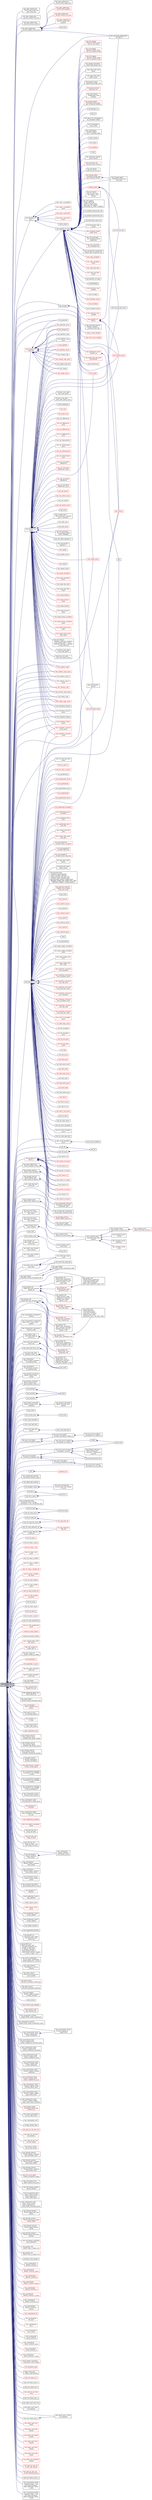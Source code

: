 digraph "hpx::parallel::v1::count"
{
  edge [fontname="Helvetica",fontsize="10",labelfontname="Helvetica",labelfontsize="10"];
  node [fontname="Helvetica",fontsize="10",shape=record];
  rankdir="LR";
  Node834 [label="hpx::parallel::v1::\lcount",height=0.2,width=0.4,color="black", fillcolor="grey75", style="filled", fontcolor="black"];
  Node834 -> Node835 [dir="back",color="midnightblue",fontsize="10",style="solid",fontname="Helvetica"];
  Node835 [label="hpx::agas::addressing\l_service::gva_cache_key\l::gva_cache_key",height=0.2,width=0.4,color="black", fillcolor="white", style="filled",URL="$d0/d9c/structhpx_1_1agas_1_1addressing__service_1_1gva__cache__key.html#acecfbda8da5778456192cab1265b29ba"];
  Node834 -> Node836 [dir="back",color="midnightblue",fontsize="10",style="solid",fontname="Helvetica"];
  Node836 [label="hpx::agas::addressing\l_service::resolve_full_local",height=0.2,width=0.4,color="black", fillcolor="white", style="filled",URL="$db/d58/structhpx_1_1agas_1_1addressing__service.html#a6195cfc66f93111dd1e0252b5bd4a712"];
  Node834 -> Node837 [dir="back",color="midnightblue",fontsize="10",style="solid",fontname="Helvetica"];
  Node837 [label="hpx::agas::addressing\l_service::resolve_cached",height=0.2,width=0.4,color="black", fillcolor="white", style="filled",URL="$db/d58/structhpx_1_1agas_1_1addressing__service.html#a5d63a4e7a5e442e1d19692d6f71673e6"];
  Node834 -> Node838 [dir="back",color="midnightblue",fontsize="10",style="solid",fontname="Helvetica"];
  Node838 [label="hpx::agas::addressing\l_service::update_cache_entry",height=0.2,width=0.4,color="black", fillcolor="white", style="filled",URL="$db/d58/structhpx_1_1agas_1_1addressing__service.html#ab49f7530592fc5c804c94720b8ffd61d"];
  Node838 -> Node839 [dir="back",color="midnightblue",fontsize="10",style="solid",fontname="Helvetica"];
  Node839 [label="hpx::agas::addressing\l_service::bind_range_local",height=0.2,width=0.4,color="black", fillcolor="white", style="filled",URL="$db/d58/structhpx_1_1agas_1_1addressing__service.html#ab1d0ff454f580a5082a9b5d25b4f06fd",tooltip="Bind unique range of global ids to given base address. "];
  Node838 -> Node840 [dir="back",color="midnightblue",fontsize="10",style="solid",fontname="Helvetica"];
  Node840 [label="hpx::agas::addressing\l_service::bind_postproc",height=0.2,width=0.4,color="red", fillcolor="white", style="filled",URL="$db/d58/structhpx_1_1agas_1_1addressing__service.html#ae6f42662e19483b27cbf2e2779104b6c"];
  Node838 -> Node842 [dir="back",color="midnightblue",fontsize="10",style="solid",fontname="Helvetica"];
  Node842 [label="hpx::agas::addressing\l_service::resolve_full_local",height=0.2,width=0.4,color="red", fillcolor="white", style="filled",URL="$db/d58/structhpx_1_1agas_1_1addressing__service.html#af089b92023be321f1e101f8666f79d56"];
  Node838 -> Node844 [dir="back",color="midnightblue",fontsize="10",style="solid",fontname="Helvetica"];
  Node844 [label="hpx::agas::addressing\l_service::resolve_full\l_postproc",height=0.2,width=0.4,color="red", fillcolor="white", style="filled",URL="$db/d58/structhpx_1_1agas_1_1addressing__service.html#a9adf9683a9e200a15224e7c04f8d6339"];
  Node838 -> Node908 [dir="back",color="midnightblue",fontsize="10",style="solid",fontname="Helvetica"];
  Node908 [label="hpx_main",height=0.2,width=0.4,color="black", fillcolor="white", style="filled",URL="$d1/d4f/local__address__rebind_8cpp.html#aaf67a3863f19ff7033e239ebb1204fb7"];
  Node838 -> Node912 [dir="back",color="midnightblue",fontsize="10",style="solid",fontname="Helvetica"];
  Node912 [label="HPX_REGISTER_BROADCAST\l_ACTION_ID",height=0.2,width=0.4,color="black", fillcolor="white", style="filled",URL="$de/d5c/runtime__support__server_8cpp.html#a2c7fd60adfab122ae67b173ad73fc706"];
  Node834 -> Node913 [dir="back",color="midnightblue",fontsize="10",style="solid",fontname="Helvetica"];
  Node913 [label="hpx::agas::addressing\l_service::register_factory",height=0.2,width=0.4,color="black", fillcolor="white", style="filled",URL="$db/d58/structhpx_1_1agas_1_1addressing__service.html#a844d33bc815e5d556363cb03dca4842e",tooltip="Register a factory for a specific component type. "];
  Node913 -> Node914 [dir="back",color="midnightblue",fontsize="10",style="solid",fontname="Helvetica"];
  Node914 [label="hpx::components::component\l_factory::get_component_type",height=0.2,width=0.4,color="black", fillcolor="white", style="filled",URL="$d9/dc0/structhpx_1_1components_1_1component__factory.html#afa5dee3f6360badd1daabe8baf869597",tooltip="Return the unique identifier of the component type this factory is responsible for. "];
  Node913 -> Node915 [dir="back",color="midnightblue",fontsize="10",style="solid",fontname="Helvetica"];
  Node915 [label="hpx::components::derived\l_component_factory::get\l_component_type",height=0.2,width=0.4,color="black", fillcolor="white", style="filled",URL="$de/d5d/structhpx_1_1components_1_1derived__component__factory.html#a3d20b53768bd83e1b96550fa6ad9899f",tooltip="Return the unique identifier of the component type this factory is responsible for. "];
  Node834 -> Node916 [dir="back",color="midnightblue",fontsize="10",style="solid",fontname="Helvetica"];
  Node916 [label="hpx::threads::policies\l::detail::count_initialized",height=0.2,width=0.4,color="black", fillcolor="white", style="filled",URL="$d5/d1a/namespacehpx_1_1threads_1_1policies_1_1detail.html#a28a8562de43906755977c312023a89eb"];
  Node916 -> Node917 [dir="back",color="midnightblue",fontsize="10",style="solid",fontname="Helvetica"];
  Node917 [label="hpx::threads::policies\l::detail::affinity_data::init",height=0.2,width=0.4,color="red", fillcolor="white", style="filled",URL="$d7/d9b/structhpx_1_1threads_1_1policies_1_1detail_1_1affinity__data.html#af1b5d1af92b58e065b42048f9114f107"];
  Node834 -> Node919 [dir="back",color="midnightblue",fontsize="10",style="solid",fontname="Helvetica"];
  Node919 [label="hpx::threads::policies\l::detail::affinity_data\l::get_thread_occupancy",height=0.2,width=0.4,color="black", fillcolor="white", style="filled",URL="$d7/d9b/structhpx_1_1threads_1_1policies_1_1detail_1_1affinity__data.html#a07b92d102e9741c4d8382e4acd8cb105"];
  Node919 -> Node920 [dir="back",color="midnightblue",fontsize="10",style="solid",fontname="Helvetica"];
  Node920 [label="hpx::resource::detail\l::partitioner::partitioner",height=0.2,width=0.4,color="black", fillcolor="white", style="filled",URL="$d0/dab/classhpx_1_1resource_1_1detail_1_1partitioner.html#af7c74cfa12348b3443c6a40c2263ff7e"];
  Node834 -> Node921 [dir="back",color="midnightblue",fontsize="10",style="solid",fontname="Helvetica"];
  Node921 [label="gva_cache_key::gva\l_cache_key",height=0.2,width=0.4,color="black", fillcolor="white", style="filled",URL="$de/d0d/structgva__cache__key.html#a6812780b5b3b4a05557840e8c4a6cc7c"];
  Node834 -> Node922 [dir="back",color="midnightblue",fontsize="10",style="solid",fontname="Helvetica"];
  Node922 [label="hpx::compute::traits\l::detail::bulk_construct::call",height=0.2,width=0.4,color="black", fillcolor="white", style="filled",URL="$d4/d56/structhpx_1_1compute_1_1traits_1_1detail_1_1bulk__construct.html#ac74edb5f18b085d23c7ad03af163598d"];
  Node922 -> Node923 [dir="back",color="midnightblue",fontsize="10",style="solid",fontname="Helvetica"];
  Node923 [label="hpx::compute::traits\l::detail::call_bulk_construct",height=0.2,width=0.4,color="red", fillcolor="white", style="filled",URL="$d5/df2/namespacehpx_1_1compute_1_1traits_1_1detail.html#af161f27a44ee388e391ecd25340ebd79"];
  Node834 -> Node926 [dir="back",color="midnightblue",fontsize="10",style="solid",fontname="Helvetica"];
  Node926 [label="hpx::compute::traits\l::detail::bulk_destroy::call",height=0.2,width=0.4,color="black", fillcolor="white", style="filled",URL="$d4/dcf/structhpx_1_1compute_1_1traits_1_1detail_1_1bulk__destroy.html#a65c2cb2dcbe0d2d76fc9f48302cd56d8"];
  Node926 -> Node927 [dir="back",color="midnightblue",fontsize="10",style="solid",fontname="Helvetica"];
  Node927 [label="hpx::compute::traits\l::detail::call_bulk_destroy",height=0.2,width=0.4,color="black", fillcolor="white", style="filled",URL="$d5/df2/namespacehpx_1_1compute_1_1traits_1_1detail.html#acc13444e66b79935de52111e1f28f164"];
  Node927 -> Node928 [dir="back",color="midnightblue",fontsize="10",style="solid",fontname="Helvetica"];
  Node928 [label="hpx::compute::traits\l::allocator_traits::bulk\l_destroy",height=0.2,width=0.4,color="black", fillcolor="white", style="filled",URL="$dc/d38/structhpx_1_1compute_1_1traits_1_1allocator__traits.html#a79ea07e626d594a9890675db2b56063f"];
  Node928 -> Node922 [dir="back",color="midnightblue",fontsize="10",style="solid",fontname="Helvetica"];
  Node928 -> Node929 [dir="back",color="midnightblue",fontsize="10",style="solid",fontname="Helvetica"];
  Node929 [label="hpx::compute::vector\l::~vector",height=0.2,width=0.4,color="black", fillcolor="white", style="filled",URL="$d3/d81/classhpx_1_1compute_1_1vector.html#a41a36d1562bc3b393601a0fa1daddebc"];
  Node928 -> Node930 [dir="back",color="midnightblue",fontsize="10",style="solid",fontname="Helvetica"];
  Node930 [label="hpx::compute::vector\l::operator=",height=0.2,width=0.4,color="black", fillcolor="white", style="filled",URL="$d3/d81/classhpx_1_1compute_1_1vector.html#af7a661d2859bd3450d264abbe91705c0"];
  Node928 -> Node931 [dir="back",color="midnightblue",fontsize="10",style="solid",fontname="Helvetica"];
  Node931 [label="hpx::compute::vector\l::clear",height=0.2,width=0.4,color="red", fillcolor="white", style="filled",URL="$d3/d81/classhpx_1_1compute_1_1vector.html#a78bbb0340ae717182e48a19de09b4d82"];
  Node834 -> Node927 [dir="back",color="midnightblue",fontsize="10",style="solid",fontname="Helvetica"];
  Node834 -> Node928 [dir="back",color="midnightblue",fontsize="10",style="solid",fontname="Helvetica"];
  Node834 -> Node933 [dir="back",color="midnightblue",fontsize="10",style="solid",fontname="Helvetica"];
  Node933 [label="hpx::lcos::local::base\l_and_gate\< no_mutex \>\l::get_future",height=0.2,width=0.4,color="black", fillcolor="white", style="filled",URL="$df/d91/structhpx_1_1lcos_1_1local_1_1base__and__gate.html#a9cbcd9fe46997ee4fa44fe0fdf3fa395",tooltip="get a future allowing to wait for the gate to fire "];
  Node834 -> Node934 [dir="back",color="midnightblue",fontsize="10",style="solid",fontname="Helvetica"];
  Node934 [label="hpx::lcos::local::base\l_and_gate\< no_mutex \>\l::init_locked",height=0.2,width=0.4,color="black", fillcolor="white", style="filled",URL="$df/d91/structhpx_1_1lcos_1_1local_1_1base__and__gate.html#a85b84ec329f8939fbccbe784c0567e9e"];
  Node834 -> Node935 [dir="back",color="midnightblue",fontsize="10",style="solid",fontname="Helvetica"];
  Node935 [label="boost::inspect::ascii\l_check::inspect",height=0.2,width=0.4,color="black", fillcolor="white", style="filled",URL="$df/d41/classboost_1_1inspect_1_1ascii__check.html#a42c51a97f6f401032bb06a96f48a96dd"];
  Node935 -> Node936 [dir="back",color="midnightblue",fontsize="10",style="solid",fontname="Helvetica"];
  Node936 [label="boost::inspect::ascii\l_check::desc",height=0.2,width=0.4,color="black", fillcolor="white", style="filled",URL="$df/d41/classboost_1_1inspect_1_1ascii__check.html#a645f9f7b272f2137ccb5a25402a697e7"];
  Node834 -> Node937 [dir="back",color="midnightblue",fontsize="10",style="solid",fontname="Helvetica"];
  Node937 [label="hpx_main",height=0.2,width=0.4,color="black", fillcolor="white", style="filled",URL="$d3/d4c/async__local_8cpp.html#aefd26dd818037509b2241068d57e3e1d"];
  Node834 -> Node938 [dir="back",color="midnightblue",fontsize="10",style="solid",fontname="Helvetica"];
  Node938 [label="test_remote_async",height=0.2,width=0.4,color="black", fillcolor="white", style="filled",URL="$dd/dd8/async__remote_8cpp.html#ac9fb603a20fe776399062d78f9ad4844"];
  Node938 -> Node939 [dir="back",color="midnightblue",fontsize="10",style="solid",fontname="Helvetica"];
  Node939 [label="hpx_main",height=0.2,width=0.4,color="black", fillcolor="white", style="filled",URL="$dd/dd8/async__remote_8cpp.html#aefd26dd818037509b2241068d57e3e1d"];
  Node834 -> Node940 [dir="back",color="midnightblue",fontsize="10",style="solid",fontname="Helvetica"];
  Node940 [label="hpx::parallel::v3::\lauto_chunk_size::auto\l_chunk_size",height=0.2,width=0.4,color="black", fillcolor="white", style="filled",URL="$d5/dad/structhpx_1_1parallel_1_1v3_1_1auto__chunk__size.html#a63003d60652494486f49eb058ad40528"];
  Node834 -> Node941 [dir="back",color="midnightblue",fontsize="10",style="solid",fontname="Helvetica"];
  Node941 [label="any_tests::copy_counter\l::copy_counter",height=0.2,width=0.4,color="black", fillcolor="white", style="filled",URL="$d9/d99/structany__tests_1_1copy__counter.html#ac24473e37314d8ecd531bb1733109ca5"];
  Node834 -> Node942 [dir="back",color="midnightblue",fontsize="10",style="solid",fontname="Helvetica"];
  Node942 [label="any_tests::copy_counter\l::operator=",height=0.2,width=0.4,color="black", fillcolor="white", style="filled",URL="$d9/d99/structany__tests_1_1copy__counter.html#a2fc9f27cb3580a424c7909d60c66a5e9"];
  Node834 -> Node943 [dir="back",color="midnightblue",fontsize="10",style="solid",fontname="Helvetica"];
  Node943 [label="any_tests::copy_counter\l::get_count",height=0.2,width=0.4,color="black", fillcolor="white", style="filled",URL="$d9/d99/structany__tests_1_1copy__counter.html#a8323d67d1a98a937f4e3cc2180963dbd"];
  Node943 -> Node944 [dir="back",color="midnightblue",fontsize="10",style="solid",fontname="Helvetica"];
  Node944 [label="any_tests::test_swap\l_small",height=0.2,width=0.4,color="black", fillcolor="white", style="filled",URL="$de/db0/namespaceany__tests.html#a5a9f3ac333174dc1cc9a9f39d996b4d2"];
  Node943 -> Node945 [dir="back",color="midnightblue",fontsize="10",style="solid",fontname="Helvetica"];
  Node945 [label="any_tests::test_swap_big",height=0.2,width=0.4,color="black", fillcolor="white", style="filled",URL="$de/db0/namespaceany__tests.html#a0567012862bab4ad7821c706fcaa2035"];
  Node834 -> Node944 [dir="back",color="midnightblue",fontsize="10",style="solid",fontname="Helvetica"];
  Node834 -> Node945 [dir="back",color="midnightblue",fontsize="10",style="solid",fontname="Helvetica"];
  Node834 -> Node880 [dir="back",color="midnightblue",fontsize="10",style="solid",fontname="Helvetica"];
  Node880 [label="hpx::agas::detail::\lbootstrap_locality_namespace::ptr",height=0.2,width=0.4,color="black", fillcolor="white", style="filled",URL="$d2/d28/structhpx_1_1agas_1_1detail_1_1bootstrap__locality__namespace.html#a5d4dcef228d9a8e6040f2e404546a7b8"];
  Node880 -> Node881 [dir="back",color="midnightblue",fontsize="10",style="solid",fontname="Helvetica"];
  Node881 [label="hpx::agas::detail::\lbootstrap_locality_namespace::addr",height=0.2,width=0.4,color="black", fillcolor="white", style="filled",URL="$d2/d28/structhpx_1_1agas_1_1detail_1_1bootstrap__locality__namespace.html#a6a5b1a39f25283d49aae9a42b5c4388a"];
  Node881 -> Node880 [dir="back",color="midnightblue",fontsize="10",style="solid",fontname="Helvetica"];
  Node834 -> Node946 [dir="back",color="midnightblue",fontsize="10",style="solid",fontname="Helvetica"];
  Node946 [label="hpx::parallel::util\l::detail::get_bulk_iteration_shape",height=0.2,width=0.4,color="black", fillcolor="white", style="filled",URL="$db/d3e/namespacehpx_1_1parallel_1_1util_1_1detail.html#a86f73d13121a4afd334a34da6074ea24"];
  Node946 -> Node947 [dir="back",color="midnightblue",fontsize="10",style="solid",fontname="Helvetica"];
  Node947 [label="hpx::parallel::util\l::detail::static_partitioner::call",height=0.2,width=0.4,color="red", fillcolor="white", style="filled",URL="$d0/d26/structhpx_1_1parallel_1_1util_1_1detail_1_1static__partitioner.html#a55606c265351f432a032ffd3f526c9f0"];
  Node947 -> Node950 [dir="back",color="midnightblue",fontsize="10",style="solid",fontname="Helvetica"];
  Node950 [label="hpx::parallel::util\l::detail::partitioner\l\< execution::parallel\l_task_policy, R, Result,\l parallel::traits::static\l_partitioner_tag \>::call_with_index",height=0.2,width=0.4,color="black", fillcolor="white", style="filled",URL="$d2/d63/structhpx_1_1parallel_1_1util_1_1detail_1_1partitioner_3_01execution_1_1parallel__task__policy_0969c76df517dcec21fca7bbe6c5e8dec.html#ae29ad3ded2e96492f8b0d3f89630c55b"];
  Node946 -> Node951 [dir="back",color="midnightblue",fontsize="10",style="solid",fontname="Helvetica"];
  Node951 [label="hpx::parallel::util\l::detail::static_partitioner\l\< execution::parallel_task\l_policy, R, Result \>::call",height=0.2,width=0.4,color="black", fillcolor="white", style="filled",URL="$df/dd6/structhpx_1_1parallel_1_1util_1_1detail_1_1static__partitioner_3_01execution_1_1parallel__task__e307c4332e9603f100a00570fb182e4c.html#a6d9e6f39a7ed61b51f4172be35f686f9"];
  Node946 -> Node952 [dir="back",color="midnightblue",fontsize="10",style="solid",fontname="Helvetica"];
  Node952 [label="hpx::parallel::util\l::detail::static_partitioner\l_with_cleanup::call",height=0.2,width=0.4,color="red", fillcolor="white", style="filled",URL="$df/d7d/structhpx_1_1parallel_1_1util_1_1detail_1_1static__partitioner__with__cleanup.html#aeecd73fce300c09d9d3de28de56cd765"];
  Node946 -> Node955 [dir="back",color="midnightblue",fontsize="10",style="solid",fontname="Helvetica"];
  Node955 [label="hpx::parallel::util\l::detail::static_partitioner\l_with_cleanup\< execution\l::parallel_task_policy, R,\l Result \>::call",height=0.2,width=0.4,color="black", fillcolor="white", style="filled",URL="$df/dd6/structhpx_1_1parallel_1_1util_1_1detail_1_1static__partitioner__with__cleanup_3_01execution_1_1pee81c4d5fba158bd787d5798cd50c2c1.html#a8ad4ccadbe61740176e6186256233fd2"];
  Node946 -> Node956 [dir="back",color="midnightblue",fontsize="10",style="solid",fontname="Helvetica"];
  Node956 [label="hpx::parallel::util\l::detail::static_scan\l_partitioner::call",height=0.2,width=0.4,color="red", fillcolor="white", style="filled",URL="$d6/dba/structhpx_1_1parallel_1_1util_1_1detail_1_1static__scan__partitioner.html#a25ea6c014eef58f375a3ecbb2185ba0c"];
  Node946 -> Node959 [dir="back",color="midnightblue",fontsize="10",style="solid",fontname="Helvetica"];
  Node959 [label="hpx::parallel::util\l::detail::static_scan\l_partitioner\< execution\l::parallel_task_policy,\l R, Result1, Result2 \>::call",height=0.2,width=0.4,color="black", fillcolor="white", style="filled",URL="$de/d2e/structhpx_1_1parallel_1_1util_1_1detail_1_1static__scan__partitioner_3_01execution_1_1parallel__8e160c3c419a57c7f05e2f191722824c.html#a64299a0bd2c41bac5cd118e8ff392410"];
  Node834 -> Node960 [dir="back",color="midnightblue",fontsize="10",style="solid",fontname="Helvetica"];
  Node960 [label="hpx::parallel::util\l::detail::get_bulk_iteration\l_shape_idx",height=0.2,width=0.4,color="black", fillcolor="white", style="filled",URL="$db/d3e/namespacehpx_1_1parallel_1_1util_1_1detail.html#a370c3e6a87ef9d31db12d80ae3733443"];
  Node960 -> Node961 [dir="back",color="midnightblue",fontsize="10",style="solid",fontname="Helvetica"];
  Node961 [label="hpx::parallel::util\l::detail::foreach_static\l_partitioner::call",height=0.2,width=0.4,color="red", fillcolor="white", style="filled",URL="$d6/d6a/structhpx_1_1parallel_1_1util_1_1detail_1_1foreach__static__partitioner.html#adacc835452ced27726fb88e340a65546"];
  Node961 -> Node963 [dir="back",color="midnightblue",fontsize="10",style="solid",fontname="Helvetica"];
  Node963 [label="hpx::parallel::util\l::detail::foreach_partitioner\l\< execution::parallel_task\l_policy, Result, parallel::\ltraits::static_partitioner_tag \>::call",height=0.2,width=0.4,color="black", fillcolor="white", style="filled",URL="$dc/dea/structhpx_1_1parallel_1_1util_1_1detail_1_1foreach__partitioner_3_01execution_1_1parallel__task_15c413fade2c2ea381c529c90fb01b95.html#a8231aec9aa2b550686dfb09068355222"];
  Node960 -> Node964 [dir="back",color="midnightblue",fontsize="10",style="solid",fontname="Helvetica"];
  Node964 [label="hpx::parallel::util\l::detail::foreach_static\l_partitioner\< execution\l::parallel_task_policy,\l Result \>::call",height=0.2,width=0.4,color="black", fillcolor="white", style="filled",URL="$dc/d70/structhpx_1_1parallel_1_1util_1_1detail_1_1foreach__static__partitioner_3_01execution_1_1paralle8626d5c4384767c8555b9966fc809b75.html#a4879597fc0c82d45142cb561100c86f4"];
  Node960 -> Node965 [dir="back",color="midnightblue",fontsize="10",style="solid",fontname="Helvetica"];
  Node965 [label="hpx::parallel::util\l::detail::static_partitioner\l::call_with_index",height=0.2,width=0.4,color="red", fillcolor="white", style="filled",URL="$d0/d26/structhpx_1_1parallel_1_1util_1_1detail_1_1static__partitioner.html#a042b7839c8ab773e61517e0d1581a02d"];
  Node965 -> Node950 [dir="back",color="midnightblue",fontsize="10",style="solid",fontname="Helvetica"];
  Node960 -> Node967 [dir="back",color="midnightblue",fontsize="10",style="solid",fontname="Helvetica"];
  Node967 [label="hpx::parallel::util\l::detail::static_partitioner\l\< execution::parallel_task\l_policy, R, Result \>::call\l_with_index",height=0.2,width=0.4,color="black", fillcolor="white", style="filled",URL="$df/dd6/structhpx_1_1parallel_1_1util_1_1detail_1_1static__partitioner_3_01execution_1_1parallel__task__e307c4332e9603f100a00570fb182e4c.html#ac1f9791eef7a7d0965e568a55d384ad9"];
  Node834 -> Node968 [dir="back",color="midnightblue",fontsize="10",style="solid",fontname="Helvetica"];
  Node968 [label="hpx::components::component\l::destroy",height=0.2,width=0.4,color="black", fillcolor="white", style="filled",URL="$d2/d0b/classhpx_1_1components_1_1component.html#a83324df9d2a3574db8949c9198cb7375",tooltip="The function destroy is used for destruction and de-allocation of instances of the derived components..."];
  Node834 -> Node969 [dir="back",color="midnightblue",fontsize="10",style="solid",fontname="Helvetica"];
  Node969 [label="hpx::components::component\l_base\< row \>::get_current\l_address",height=0.2,width=0.4,color="black", fillcolor="white", style="filled",URL="$d2/de6/classhpx_1_1components_1_1component__base.html#a158c6874c847422beb28c9deee381907"];
  Node834 -> Node970 [dir="back",color="midnightblue",fontsize="10",style="solid",fontname="Helvetica"];
  Node970 [label="hpx::components::component\l_factory::create",height=0.2,width=0.4,color="black", fillcolor="white", style="filled",URL="$d9/dc0/structhpx_1_1components_1_1component__factory.html#a858e92b3c7dde85fad2a22361550c5a7",tooltip="Create one or more new component instances. "];
  Node834 -> Node971 [dir="back",color="midnightblue",fontsize="10",style="solid",fontname="Helvetica"];
  Node971 [label="test_wait_until_times_out",height=0.2,width=0.4,color="black", fillcolor="white", style="filled",URL="$d1/ded/tests_2unit_2lcos_2condition__variable_8cpp.html#aea5657395fd47b474e1f427561446d10"];
  Node971 -> Node972 [dir="back",color="midnightblue",fontsize="10",style="solid",fontname="Helvetica"];
  Node972 [label="hpx_main",height=0.2,width=0.4,color="black", fillcolor="white", style="filled",URL="$d1/ded/tests_2unit_2lcos_2condition__variable_8cpp.html#a255f773d830db5ca937cff11c2692fa2"];
  Node834 -> Node973 [dir="back",color="midnightblue",fontsize="10",style="solid",fontname="Helvetica"];
  Node973 [label="test_wait_until_with\l_predicate_times_out",height=0.2,width=0.4,color="black", fillcolor="white", style="filled",URL="$d1/ded/tests_2unit_2lcos_2condition__variable_8cpp.html#addabd721978fd49994293916b65085e8"];
  Node973 -> Node972 [dir="back",color="midnightblue",fontsize="10",style="solid",fontname="Helvetica"];
  Node834 -> Node974 [dir="back",color="midnightblue",fontsize="10",style="solid",fontname="Helvetica"];
  Node974 [label="test_relative_wait\l_until_with_predicate\l_times_out",height=0.2,width=0.4,color="black", fillcolor="white", style="filled",URL="$d1/ded/tests_2unit_2lcos_2condition__variable_8cpp.html#ae174356f5cc84c994b8e627d0779855e"];
  Node974 -> Node972 [dir="back",color="midnightblue",fontsize="10",style="solid",fontname="Helvetica"];
  Node834 -> Node975 [dir="back",color="midnightblue",fontsize="10",style="solid",fontname="Helvetica"];
  Node975 [label="test_wait_until_relative\l_times_out",height=0.2,width=0.4,color="black", fillcolor="white", style="filled",URL="$d1/ded/tests_2unit_2lcos_2condition__variable_8cpp.html#a43133d1c1ffc4f3e5ae0e94721453bfe"];
  Node975 -> Node972 [dir="back",color="midnightblue",fontsize="10",style="solid",fontname="Helvetica"];
  Node834 -> Node976 [dir="back",color="midnightblue",fontsize="10",style="solid",fontname="Helvetica"];
  Node976 [label="hpx::serialization\l::erased_output_container\l::is_preprocessing",height=0.2,width=0.4,color="black", fillcolor="white", style="filled",URL="$d8/db8/structhpx_1_1serialization_1_1erased__output__container.html#aa893cee06e2bb5d09a9fe42d9a07b5ff"];
  Node834 -> Node977 [dir="back",color="midnightblue",fontsize="10",style="solid",fontname="Helvetica"];
  Node977 [label="hpx::serialization\l::erased_input_container\l::is_preprocessing",height=0.2,width=0.4,color="black", fillcolor="white", style="filled",URL="$de/d06/structhpx_1_1serialization_1_1erased__input__container.html#a64ed24fc6d533fb36561b19644495873"];
  Node834 -> Node978 [dir="back",color="midnightblue",fontsize="10",style="solid",fontname="Helvetica"];
  Node978 [label="hpx::threads::coroutines\l::detail::context_base\l::unique",height=0.2,width=0.4,color="black", fillcolor="white", style="filled",URL="$db/d5b/classhpx_1_1threads_1_1coroutines_1_1detail_1_1context__base.html#a69e8102773b72342232710adecad9d73"];
  Node834 -> Node979 [dir="back",color="midnightblue",fontsize="10",style="solid",fontname="Helvetica"];
  Node979 [label="hpx::threads::coroutines\l::detail::context_base\l::get_allocation_count_all",height=0.2,width=0.4,color="black", fillcolor="white", style="filled",URL="$db/d5b/classhpx_1_1threads_1_1coroutines_1_1detail_1_1context__base.html#a000ba35d5ac42a3deac7540d8c119465"];
  Node834 -> Node980 [dir="back",color="midnightblue",fontsize="10",style="solid",fontname="Helvetica"];
  Node980 [label="test_bounds1",height=0.2,width=0.4,color="black", fillcolor="white", style="filled",URL="$db/dbc/coordinate_8cpp.html#a8c6bc40ca40e765c1df197938c9a475d"];
  Node980 -> Node981 [dir="back",color="midnightblue",fontsize="10",style="solid",fontname="Helvetica"];
  Node981 [label="main",height=0.2,width=0.4,color="black", fillcolor="white", style="filled",URL="$db/dbc/coordinate_8cpp.html#ae66f6b31b5ad750f1fe042a706a4e3d4"];
  Node834 -> Node982 [dir="back",color="midnightblue",fontsize="10",style="solid",fontname="Helvetica"];
  Node982 [label="test_bounds2",height=0.2,width=0.4,color="black", fillcolor="white", style="filled",URL="$db/dbc/coordinate_8cpp.html#a096ca88ee31f17366206933116c1f64e"];
  Node982 -> Node981 [dir="back",color="midnightblue",fontsize="10",style="solid",fontname="Helvetica"];
  Node834 -> Node983 [dir="back",color="midnightblue",fontsize="10",style="solid",fontname="Helvetica"];
  Node983 [label="test_bounds3",height=0.2,width=0.4,color="black", fillcolor="white", style="filled",URL="$db/dbc/coordinate_8cpp.html#ae6ce52a15a47eb0cee423f5944dc322a"];
  Node983 -> Node981 [dir="back",color="midnightblue",fontsize="10",style="solid",fontname="Helvetica"];
  Node834 -> Node984 [dir="back",color="midnightblue",fontsize="10",style="solid",fontname="Helvetica"];
  Node984 [label="hpx::parallel::v1::copy",height=0.2,width=0.4,color="black", fillcolor="white", style="filled",URL="$db/db9/namespacehpx_1_1parallel_1_1v1.html#a502f993845638113034b4a1629b7a3c7"];
  Node984 -> Node985 [dir="back",color="midnightblue",fontsize="10",style="solid",fontname="Helvetica"];
  Node985 [label="hpx::util::detail::\lany::fxn_ptr::fxn_ptr",height=0.2,width=0.4,color="black", fillcolor="white", style="filled",URL="$d7/dcb/structhpx_1_1util_1_1detail_1_1any_1_1fxn__ptr.html#ac412cd5fb1858a7626b032904bfcc99d"];
  Node984 -> Node986 [dir="back",color="midnightblue",fontsize="10",style="solid",fontname="Helvetica"];
  Node986 [label="hpx::util::detail::\lany::fxn_ptr\< void,\l void, Vtable, Char \>\l::fxn_ptr",height=0.2,width=0.4,color="black", fillcolor="white", style="filled",URL="$d4/dfd/structhpx_1_1util_1_1detail_1_1any_1_1fxn__ptr_3_01void_00_01void_00_01_vtable_00_01_char_01_4.html#a34b8b84c43fba3e9c96736494926ef9e"];
  Node984 -> Node987 [dir="back",color="midnightblue",fontsize="10",style="solid",fontname="Helvetica"];
  Node987 [label="hpx::util::logging\l::array::shared_ptr\l_holder\< format_base\l_type, hpx::util::logging\l::threading::no_mutex \>::append",height=0.2,width=0.4,color="black", fillcolor="white", style="filled",URL="$d3/d8f/classhpx_1_1util_1_1logging_1_1array_1_1shared__ptr__holder.html#a048beba4280ba0e17bf9b63e48202479"];
  Node984 -> Node988 [dir="back",color="midnightblue",fontsize="10",style="solid",fontname="Helvetica"];
  Node988 [label="run_partition_benchmark_std",height=0.2,width=0.4,color="black", fillcolor="white", style="filled",URL="$d9/d88/benchmark__partition_8cpp.html#a8587bbea477cabbc07fb8c0909fda4bf"];
  Node984 -> Node989 [dir="back",color="midnightblue",fontsize="10",style="solid",fontname="Helvetica"];
  Node989 [label="run_partition_benchmark_hpx",height=0.2,width=0.4,color="black", fillcolor="white", style="filled",URL="$d9/d88/benchmark__partition_8cpp.html#a5c3c49868cd7a8f750c0d4d67d90501c"];
  Node984 -> Node990 [dir="back",color="midnightblue",fontsize="10",style="solid",fontname="Helvetica"];
  Node990 [label="any_tests::test_copy_ctor",height=0.2,width=0.4,color="black", fillcolor="white", style="filled",URL="$de/db0/namespaceany__tests.html#a4d2963fdb2362116cd7576b469e16554"];
  Node984 -> Node991 [dir="back",color="midnightblue",fontsize="10",style="solid",fontname="Helvetica"];
  Node991 [label="any_tests::test_copy\l_assign",height=0.2,width=0.4,color="black", fillcolor="white", style="filled",URL="$de/db0/namespaceany__tests.html#aedf0528c40685a62151d9d189d9478a8"];
  Node984 -> Node992 [dir="back",color="midnightblue",fontsize="10",style="solid",fontname="Helvetica"];
  Node992 [label="hpx::iostreams::detail\l::buffer::write",height=0.2,width=0.4,color="red", fillcolor="white", style="filled",URL="$d0/d8a/structhpx_1_1iostreams_1_1detail_1_1buffer.html#a3806c1acdff428b6a80e01c3304b1320"];
  Node984 -> Node994 [dir="back",color="midnightblue",fontsize="10",style="solid",fontname="Helvetica"];
  Node994 [label="hpx::util::command\l_line_handling::handle\l_arguments",height=0.2,width=0.4,color="black", fillcolor="white", style="filled",URL="$d2/df0/structhpx_1_1util_1_1command__line__handling.html#a1aa8a009a61fe583bf8de6e144846eee"];
  Node984 -> Node995 [dir="back",color="midnightblue",fontsize="10",style="solid",fontname="Helvetica"];
  Node995 [label="hpx::util::command\l_line_handling::call",height=0.2,width=0.4,color="red", fillcolor="white", style="filled",URL="$d2/df0/structhpx_1_1util_1_1command__line__handling.html#a88a7542cea910b1dcb77191654c3419e"];
  Node984 -> Node997 [dir="back",color="midnightblue",fontsize="10",style="solid",fontname="Helvetica"];
  Node997 [label="hpx::components::component\l_registry::get_component_info",height=0.2,width=0.4,color="black", fillcolor="white", style="filled",URL="$de/da5/structhpx_1_1components_1_1component__registry.html#a12bb12c156afc3b514f5ae5aed45090f",tooltip="Return the ini-information for all contained components. "];
  Node984 -> Node998 [dir="back",color="midnightblue",fontsize="10",style="solid",fontname="Helvetica"];
  Node998 [label="hpx::util::index::index",height=0.2,width=0.4,color="red", fillcolor="white", style="filled",URL="$de/d30/classhpx_1_1util_1_1index.html#abf882e9cdd8bf9d95b4faba144f9caed",tooltip="Effects: Zero-initializes each component. "];
  Node984 -> Node1009 [dir="back",color="midnightblue",fontsize="10",style="solid",fontname="Helvetica"];
  Node1009 [label="hpx::util::bounds::\lbounds",height=0.2,width=0.4,color="black", fillcolor="white", style="filled",URL="$d4/d1b/classhpx_1_1util_1_1bounds.html#a601f156f60c6e659628f03d389770fe7",tooltip="Effects: Zero-initializes each component. "];
  Node984 -> Node1010 [dir="back",color="midnightblue",fontsize="10",style="solid",fontname="Helvetica"];
  Node1010 [label="test_copy_exception",height=0.2,width=0.4,color="red", fillcolor="white", style="filled",URL="$d9/d54/copy_8cpp.html#a8ffc3bbb8c0f16b653e0f5c7cc243f21"];
  Node984 -> Node1012 [dir="back",color="midnightblue",fontsize="10",style="solid",fontname="Helvetica"];
  Node1012 [label="test_copy_exception\l_async",height=0.2,width=0.4,color="red", fillcolor="white", style="filled",URL="$d9/d54/copy_8cpp.html#a975f6058b2ad575758bb9c1b54a1c464"];
  Node984 -> Node1013 [dir="back",color="midnightblue",fontsize="10",style="solid",fontname="Helvetica"];
  Node1013 [label="test_copy_bad_alloc",height=0.2,width=0.4,color="red", fillcolor="white", style="filled",URL="$d9/d54/copy_8cpp.html#a4c5374392b9ae4528dc31288a3a45d20"];
  Node984 -> Node1015 [dir="back",color="midnightblue",fontsize="10",style="solid",fontname="Helvetica"];
  Node1015 [label="test_copy_bad_alloc\l_async",height=0.2,width=0.4,color="red", fillcolor="white", style="filled",URL="$d9/d54/copy_8cpp.html#aae3d66abea479b770899329ccb071715"];
  Node984 -> Node1016 [dir="back",color="midnightblue",fontsize="10",style="solid",fontname="Helvetica"];
  Node1016 [label="hpx::parallel::v1::copy",height=0.2,width=0.4,color="black", fillcolor="white", style="filled",URL="$db/db9/namespacehpx_1_1parallel_1_1v1.html#acbc0b8406e3e0e109cbbae1ba799520f"];
  Node984 -> Node1017 [dir="back",color="midnightblue",fontsize="10",style="solid",fontname="Helvetica"];
  Node1017 [label="matrixMultiply",height=0.2,width=0.4,color="black", fillcolor="white", style="filled",URL="$dd/d84/cublas__matmul_8cpp.html#aa067c394898cc546b800722bc5eae6ee"];
  Node984 -> Node1018 [dir="back",color="midnightblue",fontsize="10",style="solid",fontname="Helvetica"];
  Node1018 [label="hpx::detail::get_execution\l_environment",height=0.2,width=0.4,color="red", fillcolor="white", style="filled",URL="$d5/dbe/namespacehpx_1_1detail.html#a3e32a0565372de65928b1a495a4e9d2b"];
  Node984 -> Node1023 [dir="back",color="midnightblue",fontsize="10",style="solid",fontname="Helvetica"];
  Node1023 [label="test_exclusive_scan\l_validate",height=0.2,width=0.4,color="red", fillcolor="white", style="filled",URL="$df/d8d/exclusive__scan__validate_8cpp.html#a3ad0827210ccbc9a0b7c3f7082df3661"];
  Node984 -> Node1026 [dir="back",color="midnightblue",fontsize="10",style="solid",fontname="Helvetica"];
  Node1026 [label="test_includes1",height=0.2,width=0.4,color="red", fillcolor="white", style="filled",URL="$dc/d10/includes_8cpp.html#ac9a328bca1819c3cf102403b9e78af4d"];
  Node984 -> Node1028 [dir="back",color="midnightblue",fontsize="10",style="solid",fontname="Helvetica"];
  Node1028 [label="test_includes1_async",height=0.2,width=0.4,color="red", fillcolor="white", style="filled",URL="$dc/d10/includes_8cpp.html#a54dad366ee0ed5b7f40cb5bf2eb78c8b"];
  Node984 -> Node1029 [dir="back",color="midnightblue",fontsize="10",style="solid",fontname="Helvetica"];
  Node1029 [label="test_includes2",height=0.2,width=0.4,color="red", fillcolor="white", style="filled",URL="$dc/d10/includes_8cpp.html#aa28131ce41bfe9d6f55063ecaaa95d0b"];
  Node984 -> Node1031 [dir="back",color="midnightblue",fontsize="10",style="solid",fontname="Helvetica"];
  Node1031 [label="test_includes2_async",height=0.2,width=0.4,color="red", fillcolor="white", style="filled",URL="$dc/d10/includes_8cpp.html#a74f23df4b3d3dfced1942f74518c545e"];
  Node984 -> Node1032 [dir="back",color="midnightblue",fontsize="10",style="solid",fontname="Helvetica"];
  Node1032 [label="test_inclusive_scan\l_validate",height=0.2,width=0.4,color="red", fillcolor="white", style="filled",URL="$d1/d1e/inclusive__scan__tests_8hpp.html#a2576aec37ed584e4e707efc8e894d04f"];
  Node984 -> Node1035 [dir="back",color="midnightblue",fontsize="10",style="solid",fontname="Helvetica"];
  Node1035 [label="get_environment",height=0.2,width=0.4,color="red", fillcolor="white", style="filled",URL="$df/ddc/launch__process_8cpp.html#a0cf78c7984634501049f3dc46fd28d69"];
  Node984 -> Node1037 [dir="back",color="midnightblue",fontsize="10",style="solid",fontname="Helvetica"];
  Node1037 [label="hpx::parcelset::policies\l::libfabric::libfabric\l_controller::boot_PMI",height=0.2,width=0.4,color="black", fillcolor="white", style="filled",URL="$db/d9f/classhpx_1_1parcelset_1_1policies_1_1libfabric_1_1libfabric__controller.html#a8107a3c0779afb2b6f59b6f2d7fed085"];
  Node984 -> Node1038 [dir="back",color="midnightblue",fontsize="10",style="solid",fontname="Helvetica"];
  Node1038 [label="copy_to_local_storage",height=0.2,width=0.4,color="red", fillcolor="white", style="filled",URL="$db/daa/network__storage_8cpp.html#a4a30e53cccd72e7de949feb0415f8d20"];
  Node984 -> Node1041 [dir="back",color="midnightblue",fontsize="10",style="solid",fontname="Helvetica"];
  Node1041 [label="copy_from_local_storage",height=0.2,width=0.4,color="red", fillcolor="white", style="filled",URL="$db/daa/network__storage_8cpp.html#a6abda1483818c08b41b9b2eeb5d974a3"];
  Node984 -> Node1042 [dir="back",color="midnightblue",fontsize="10",style="solid",fontname="Helvetica"];
  Node1042 [label="hpx::util::logging\l::optimize::cache_string\l_one_str::set_string",height=0.2,width=0.4,color="red", fillcolor="white", style="filled",URL="$d2/df1/structhpx_1_1util_1_1logging_1_1optimize_1_1cache__string__one__str.html#a68a6011976ebbb742364cbdcbbad654c"];
  Node984 -> Node1045 [dir="back",color="midnightblue",fontsize="10",style="solid",fontname="Helvetica"];
  Node1045 [label="hpx::util::logging\l::optimize::cache_string\l_one_str::prepend_string",height=0.2,width=0.4,color="red", fillcolor="white", style="filled",URL="$d2/df1/structhpx_1_1util_1_1logging_1_1optimize_1_1cache__string__one__str.html#ac65d8bb47cd38308b999f665ec8e743f"];
  Node984 -> Node1047 [dir="back",color="midnightblue",fontsize="10",style="solid",fontname="Helvetica"];
  Node1047 [label="hpx::util::logging\l::optimize::cache_string\l_one_str::append_string",height=0.2,width=0.4,color="red", fillcolor="white", style="filled",URL="$d2/df1/structhpx_1_1util_1_1logging_1_1optimize_1_1cache__string__one__str.html#aa454ed031c9577ea72be70dc9db7fb0e"];
  Node984 -> Node1049 [dir="back",color="midnightblue",fontsize="10",style="solid",fontname="Helvetica"];
  Node1049 [label="hpx::plugins::parcelport\l_factory::get_plugin_info",height=0.2,width=0.4,color="black", fillcolor="white", style="filled",URL="$d2/d50/structhpx_1_1plugins_1_1parcelport__factory.html#ae0bfc9ba44b48f0fab21ce8ad91f98aa"];
  Node984 -> Node1050 [dir="back",color="midnightblue",fontsize="10",style="solid",fontname="Helvetica"];
  Node1050 [label="copy_algo_tests_with\l_policy",height=0.2,width=0.4,color="black", fillcolor="white", style="filled",URL="$d9/d91/partitioned__vector__copy_8cpp.html#ae0e3f9d05350442941fbd4339e31e6be"];
  Node984 -> Node1051 [dir="back",color="midnightblue",fontsize="10",style="solid",fontname="Helvetica"];
  Node1051 [label="copy_algo_tests_with\l_policy_async",height=0.2,width=0.4,color="black", fillcolor="white", style="filled",URL="$d9/d91/partitioned__vector__copy_8cpp.html#a2a8bfcd77f2b6d1bef69bbfcd08f2ca3"];
  Node984 -> Node1052 [dir="back",color="midnightblue",fontsize="10",style="solid",fontname="Helvetica"];
  Node1052 [label="hpx::partitioned_vector\l::register_as",height=0.2,width=0.4,color="red", fillcolor="white", style="filled",URL="$d1/d60/classhpx_1_1partitioned__vector.html#aa5bc9806884a016563badd3631acba76"];
  Node1052 -> Node1054 [dir="back",color="midnightblue",fontsize="10",style="solid",fontname="Helvetica"];
  Node1054 [label="test",height=0.2,width=0.4,color="black", fillcolor="white", style="filled",URL="$dd/dc9/serialization__partitioned__vector_8cpp.html#ad31f39df04713d49dcb2ed6f9ec4c77b"];
  Node984 -> Node1055 [dir="back",color="midnightblue",fontsize="10",style="solid",fontname="Helvetica"];
  Node1055 [label="hpx::plugins::plugin\l_registry::get_plugin_info",height=0.2,width=0.4,color="black", fillcolor="white", style="filled",URL="$d2/d92/structhpx_1_1plugins_1_1plugin__registry.html#ac91702c64cc8940454562390d79e341f",tooltip="Return the ini-information for all contained components. "];
  Node984 -> Node1056 [dir="back",color="midnightblue",fontsize="10",style="solid",fontname="Helvetica"];
  Node1056 [label="hpx.process.process\l_group.join_all",height=0.2,width=0.4,color="red", fillcolor="white", style="filled",URL="$d5/d67/classhpx_1_1process_1_1process__group.html#adcfb796ea57830ecf0c854f89e10f7b0"];
  Node984 -> Node1058 [dir="back",color="midnightblue",fontsize="10",style="solid",fontname="Helvetica"];
  Node1058 [label="test_reverse",height=0.2,width=0.4,color="red", fillcolor="white", style="filled",URL="$d8/dc4/reverse_8cpp.html#a698a7dfc93bebfd1903e9279d728b478"];
  Node984 -> Node1060 [dir="back",color="midnightblue",fontsize="10",style="solid",fontname="Helvetica"];
  Node1060 [label="test_reverse_async",height=0.2,width=0.4,color="red", fillcolor="white", style="filled",URL="$d8/dc4/reverse_8cpp.html#a98d04b1d1b66041667a0b108cb75bd94"];
  Node984 -> Node1061 [dir="back",color="midnightblue",fontsize="10",style="solid",fontname="Helvetica"];
  Node1061 [label="hpx::parallel::v1::\lreverse",height=0.2,width=0.4,color="red", fillcolor="white", style="filled",URL="$db/db9/namespacehpx_1_1parallel_1_1v1.html#a6bbf1266e4c8218912dd6b0f4e45af81"];
  Node1061 -> Node1058 [dir="back",color="midnightblue",fontsize="10",style="solid",fontname="Helvetica"];
  Node1061 -> Node1060 [dir="back",color="midnightblue",fontsize="10",style="solid",fontname="Helvetica"];
  Node1061 -> Node912 [dir="back",color="midnightblue",fontsize="10",style="solid",fontname="Helvetica"];
  Node984 -> Node1070 [dir="back",color="midnightblue",fontsize="10",style="solid",fontname="Helvetica"];
  Node1070 [label="test_rotate",height=0.2,width=0.4,color="red", fillcolor="white", style="filled",URL="$d7/d5d/rotate_8cpp.html#ab8a8520d8bdef3f9022bc5377426d949"];
  Node984 -> Node1072 [dir="back",color="midnightblue",fontsize="10",style="solid",fontname="Helvetica"];
  Node1072 [label="test_rotate_async",height=0.2,width=0.4,color="red", fillcolor="white", style="filled",URL="$d7/d5d/rotate_8cpp.html#ae3e37eb13d1c555e7ec861e99599cecb"];
  Node984 -> Node1073 [dir="back",color="midnightblue",fontsize="10",style="solid",fontname="Helvetica"];
  Node1073 [label="hpx::util::runtime\l_configuration::load\l_modules",height=0.2,width=0.4,color="black", fillcolor="white", style="filled",URL="$d8/d70/classhpx_1_1util_1_1runtime__configuration.html#a684c450613a1e9286639e43b793a07ce"];
  Node984 -> Node1074 [dir="back",color="midnightblue",fontsize="10",style="solid",fontname="Helvetica"];
  Node1074 [label="hpx::threads::detail\l::scheduled_thread_pool\l::set_state",height=0.2,width=0.4,color="black", fillcolor="white", style="filled",URL="$d2/df7/classhpx_1_1threads_1_1detail_1_1scheduled__thread__pool.html#a4c5c2e57730a788a22926759bcc07972"];
  Node984 -> Node1075 [dir="back",color="midnightblue",fontsize="10",style="solid",fontname="Helvetica"];
  Node1075 [label="hpx::threads::detail\l::scheduled_thread_pool\l::get_executed_threads",height=0.2,width=0.4,color="red", fillcolor="white", style="filled",URL="$d2/df7/classhpx_1_1threads_1_1detail_1_1scheduled__thread__pool.html#a752993760499d1faf511432e3230620a"];
  Node1075 -> Node1074 [dir="back",color="midnightblue",fontsize="10",style="solid",fontname="Helvetica"];
  Node984 -> Node1078 [dir="back",color="midnightblue",fontsize="10",style="solid",fontname="Helvetica"];
  Node1078 [label="hpx::threads::detail\l::scheduled_thread_pool\l::get_cumulative_duration",height=0.2,width=0.4,color="red", fillcolor="white", style="filled",URL="$d2/df7/classhpx_1_1threads_1_1detail_1_1scheduled__thread__pool.html#a8d4a988d98693b637a1591ecbc404721"];
  Node984 -> Node1079 [dir="back",color="midnightblue",fontsize="10",style="solid",fontname="Helvetica"];
  Node1079 [label="std::operator\<\<",height=0.2,width=0.4,color="black", fillcolor="white", style="filled",URL="$d8/dcc/namespacestd.html#a7b26db8bc46202080a4c579d92a9013a"];
  Node984 -> Node1080 [dir="back",color="midnightblue",fontsize="10",style="solid",fontname="Helvetica"];
  Node1080 [label="test_fp",height=0.2,width=0.4,color="black", fillcolor="white", style="filled",URL="$d8/d4f/serialization__unordered__map_8cpp.html#a1562c7873e81687d6bf131c9993a198d"];
  Node984 -> Node1081 [dir="back",color="midnightblue",fontsize="10",style="solid",fontname="Helvetica"];
  Node1081 [label="test_fixed_size_initialization\l_for_persistent_buffers",height=0.2,width=0.4,color="black", fillcolor="white", style="filled",URL="$d1/d00/serialize__buffer_8cpp.html#abe9b6b9d0e6120127310acff16e660e4"];
  Node984 -> Node1082 [dir="back",color="midnightblue",fontsize="10",style="solid",fontname="Helvetica"];
  Node1082 [label="test_initialization\l_from_vector",height=0.2,width=0.4,color="black", fillcolor="white", style="filled",URL="$d1/d00/serialize__buffer_8cpp.html#a7c7ba2950fb1f3ce99c5a169b38ecbc6"];
  Node984 -> Node1083 [dir="back",color="midnightblue",fontsize="10",style="solid",fontname="Helvetica"];
  Node1083 [label="hpx::serialization\l::serialize_buffer\<\l char \>::serialize_buffer",height=0.2,width=0.4,color="black", fillcolor="white", style="filled",URL="$dd/d44/classhpx_1_1serialization_1_1serialize__buffer.html#a02f6fb2c4b1df266d4efadea9db6c959"];
  Node984 -> Node1084 [dir="back",color="midnightblue",fontsize="10",style="solid",fontname="Helvetica"];
  Node1084 [label="debug::output",height=0.2,width=0.4,color="red", fillcolor="white", style="filled",URL="$d2/dde/namespacedebug.html#abf30712c4e5a6ef52e7161d55681751f"];
  Node1084 -> Node1086 [dir="back",color="midnightblue",fontsize="10",style="solid",fontname="Helvetica"];
  Node1086 [label="test_sort_by_key1",height=0.2,width=0.4,color="red", fillcolor="white", style="filled",URL="$df/daa/sort__by__key_8cpp.html#a8652239ac3ed0857d7ab6d8a87ee38d5"];
  Node1084 -> Node1088 [dir="back",color="midnightblue",fontsize="10",style="solid",fontname="Helvetica"];
  Node1088 [label="test_sort_by_key_async",height=0.2,width=0.4,color="black", fillcolor="white", style="filled",URL="$df/daa/sort__by__key_8cpp.html#ac09b80a6ff7103516379f571e4f168ce"];
  Node984 -> Node1089 [dir="back",color="midnightblue",fontsize="10",style="solid",fontname="Helvetica"];
  Node1089 [label="check_results",height=0.2,width=0.4,color="black", fillcolor="white", style="filled",URL="$da/d5f/stream_8cpp.html#a35f01bec8b4f294117e3760cc2239993"];
  Node984 -> Node1090 [dir="back",color="midnightblue",fontsize="10",style="solid",fontname="Helvetica"];
  Node1090 [label="test_dense",height=0.2,width=0.4,color="red", fillcolor="white", style="filled",URL="$d5/d98/tests_8hh.html#afc18472d3b5d5c43c321bab65a841aec"];
  Node984 -> Node1093 [dir="back",color="midnightblue",fontsize="10",style="solid",fontname="Helvetica"];
  Node1093 [label="test_blocked",height=0.2,width=0.4,color="red", fillcolor="white", style="filled",URL="$d5/d98/tests_8hh.html#a0dc326736d80613005e0cd8046735b9e"];
  Node984 -> Node1094 [dir="back",color="midnightblue",fontsize="10",style="solid",fontname="Helvetica"];
  Node1094 [label="main",height=0.2,width=0.4,color="black", fillcolor="white", style="filled",URL="$dd/d98/transform__iterator2_8cpp.html#ae66f6b31b5ad750f1fe042a706a4e3d4"];
  Node984 -> Node1095 [dir="back",color="midnightblue",fontsize="10",style="solid",fontname="Helvetica"];
  Node1095 [label="hpx::iostreams::iterator\l_write_function",height=0.2,width=0.4,color="black", fillcolor="white", style="filled",URL="$dd/d1d/namespacehpx_1_1iostreams.html#a1168c74b2882f91d7bfe07df782a84b1"];
  Node984 -> Node1096 [dir="back",color="midnightblue",fontsize="10",style="solid",fontname="Helvetica"];
  Node1096 [label="hpx::iostreams::std\l_ostream_write_function",height=0.2,width=0.4,color="red", fillcolor="white", style="filled",URL="$dd/d1d/namespacehpx_1_1iostreams.html#a370c267b7f506c4627590a921b3e604b"];
  Node834 -> Node1098 [dir="back",color="midnightblue",fontsize="10",style="solid",fontname="Helvetica"];
  Node1098 [label="hpx::parallel::v1::\lcopy_n",height=0.2,width=0.4,color="black", fillcolor="white", style="filled",URL="$db/db9/namespacehpx_1_1parallel_1_1v1.html#a62b381b00123e950f7cd81ae9b16c4a6"];
  Node1098 -> Node984 [dir="back",color="midnightblue",fontsize="10",style="solid",fontname="Helvetica"];
  Node1098 -> Node1099 [dir="back",color="midnightblue",fontsize="10",style="solid",fontname="Helvetica"];
  Node1099 [label="test_copy_n_exception",height=0.2,width=0.4,color="red", fillcolor="white", style="filled",URL="$d3/d44/copyn_8cpp.html#abe4e05d78a05b84674e56fe6c39fca90"];
  Node1098 -> Node1101 [dir="back",color="midnightblue",fontsize="10",style="solid",fontname="Helvetica"];
  Node1101 [label="test_copy_n_exception\l_async",height=0.2,width=0.4,color="red", fillcolor="white", style="filled",URL="$d3/d44/copyn_8cpp.html#a42328f0b598518eafcc7b94d6a28425d"];
  Node1098 -> Node1102 [dir="back",color="midnightblue",fontsize="10",style="solid",fontname="Helvetica"];
  Node1102 [label="test_copy_n_bad_alloc",height=0.2,width=0.4,color="red", fillcolor="white", style="filled",URL="$d3/d44/copyn_8cpp.html#a74eb1f7d59b681e15d11f90c85f48147"];
  Node1098 -> Node1104 [dir="back",color="midnightblue",fontsize="10",style="solid",fontname="Helvetica"];
  Node1104 [label="test_copy_n_bad_alloc\l_async",height=0.2,width=0.4,color="red", fillcolor="white", style="filled",URL="$d3/d44/copyn_8cpp.html#af27e7c5f4571120910ce3c0567280b50"];
  Node1098 -> Node1105 [dir="back",color="midnightblue",fontsize="10",style="solid",fontname="Helvetica"];
  Node1105 [label="verify_values",height=0.2,width=0.4,color="black", fillcolor="white", style="filled",URL="$d7/dfb/partitioned__vector__scan_8hpp.html#a1b81c4c13d30b08cac00db9b75578cf1"];
  Node834 -> Node1106 [dir="back",color="midnightblue",fontsize="10",style="solid",fontname="Helvetica"];
  Node1106 [label="hpx::threads::coroutines\l::detail::coroutine_impl\l::operator()",height=0.2,width=0.4,color="black", fillcolor="white", style="filled",URL="$d7/dd2/classhpx_1_1threads_1_1coroutines_1_1detail_1_1coroutine__impl.html#a9e9734e8516ed51824b453f5abaa8435"];
  Node1106 -> Node1107 [dir="back",color="midnightblue",fontsize="10",style="solid",fontname="Helvetica"];
  Node1107 [label="hpx::threads::coroutines\l::detail::coroutine_impl\l::destroy",height=0.2,width=0.4,color="black", fillcolor="white", style="filled",URL="$d7/dd2/classhpx_1_1threads_1_1coroutines_1_1detail_1_1coroutine__impl.html#a0d0ac8814a0f567b7a6733974e3ceed4"];
  Node834 -> Node1108 [dir="back",color="midnightblue",fontsize="10",style="solid",fontname="Helvetica"];
  Node1108 [label="test_count",height=0.2,width=0.4,color="black", fillcolor="white", style="filled",URL="$de/d3a/count__tests_8hpp.html#adb14e941c026b6ad84f53dec4f32c557"];
  Node834 -> Node1109 [dir="back",color="midnightblue",fontsize="10",style="solid",fontname="Helvetica"];
  Node1109 [label="test_count_async",height=0.2,width=0.4,color="black", fillcolor="white", style="filled",URL="$de/d3a/count__tests_8hpp.html#a4621580b458537fa0a2fd6953e037a6a"];
  Node1109 -> Node1110 [dir="back",color="midnightblue",fontsize="10",style="solid",fontname="Helvetica"];
  Node1110 [label="test_count",height=0.2,width=0.4,color="black", fillcolor="white", style="filled",URL="$d3/d01/count_8cpp.html#a9ccb319728607ee71e8c8d4a6f847a62"];
  Node834 -> Node1111 [dir="back",color="midnightblue",fontsize="10",style="solid",fontname="Helvetica"];
  Node1111 [label="test_count_exception",height=0.2,width=0.4,color="black", fillcolor="white", style="filled",URL="$de/d3a/count__tests_8hpp.html#adbde9fbf4434fe9320503044b3b2c464"];
  Node834 -> Node1112 [dir="back",color="midnightblue",fontsize="10",style="solid",fontname="Helvetica"];
  Node1112 [label="test_count_exception\l_async",height=0.2,width=0.4,color="black", fillcolor="white", style="filled",URL="$de/d3a/count__tests_8hpp.html#ab0cd91de016499bfe205083429b6785a"];
  Node1112 -> Node1113 [dir="back",color="midnightblue",fontsize="10",style="solid",fontname="Helvetica"];
  Node1113 [label="test_count_exception",height=0.2,width=0.4,color="black", fillcolor="white", style="filled",URL="$d3/d01/count_8cpp.html#ae23acdd376e0fb1388a90579e927a768"];
  Node834 -> Node1114 [dir="back",color="midnightblue",fontsize="10",style="solid",fontname="Helvetica"];
  Node1114 [label="test_count_bad_alloc",height=0.2,width=0.4,color="black", fillcolor="white", style="filled",URL="$de/d3a/count__tests_8hpp.html#a5bc414d6715d9db79b7f328d971cf7b7"];
  Node834 -> Node1115 [dir="back",color="midnightblue",fontsize="10",style="solid",fontname="Helvetica"];
  Node1115 [label="test_count_bad_alloc\l_async",height=0.2,width=0.4,color="black", fillcolor="white", style="filled",URL="$de/d3a/count__tests_8hpp.html#ab6f5cd5abb77116db322db53775acdea"];
  Node1115 -> Node1116 [dir="back",color="midnightblue",fontsize="10",style="solid",fontname="Helvetica"];
  Node1116 [label="test_count_bad_alloc",height=0.2,width=0.4,color="black", fillcolor="white", style="filled",URL="$d3/d01/count_8cpp.html#a128561c46179f7dfd8146cfb885f189c"];
  Node834 -> Node1117 [dir="back",color="midnightblue",fontsize="10",style="solid",fontname="Helvetica"];
  Node1117 [label="hpx::lcos::local::counting\l_semaphore_var::wait",height=0.2,width=0.4,color="black", fillcolor="white", style="filled",URL="$df/d53/classhpx_1_1lcos_1_1local_1_1counting__semaphore__var.html#a803c6b370e225e49b5033bbb4e7e91a1",tooltip="Wait for the semaphore to be signaled. "];
  Node1117 -> Node1118 [dir="back",color="midnightblue",fontsize="10",style="solid",fontname="Helvetica"];
  Node1118 [label="hpx_main",height=0.2,width=0.4,color="black", fillcolor="white", style="filled",URL="$df/de9/counting__semaphore_8cpp.html#aefd26dd818037509b2241068d57e3e1d"];
  Node1117 -> Node1119 [dir="back",color="midnightblue",fontsize="10",style="solid",fontname="Helvetica"];
  Node1119 [label="hpx.process.process.join",height=0.2,width=0.4,color="black", fillcolor="white", style="filled",URL="$d3/d41/classhpx_1_1process_1_1process.html#acc7ec4687f3bf5ae121ef7b494d991d8"];
  Node1117 -> Node1120 [dir="back",color="midnightblue",fontsize="10",style="solid",fontname="Helvetica"];
  Node1120 [label="hpx::threads::executors\l::detail::thread_pool\l_executor::~thread_pool\l_executor",height=0.2,width=0.4,color="black", fillcolor="white", style="filled",URL="$d0/d20/classhpx_1_1threads_1_1executors_1_1detail_1_1thread__pool__executor.html#a985ac5d8e9202879fdfb64789caf44ea"];
  Node834 -> Node1121 [dir="back",color="midnightblue",fontsize="10",style="solid",fontname="Helvetica"];
  Node1121 [label="hpx::lcos::local::counting\l_semaphore_var::try_wait",height=0.2,width=0.4,color="black", fillcolor="white", style="filled",URL="$df/d53/classhpx_1_1lcos_1_1local_1_1counting__semaphore__var.html#a81da6f6de5f9518e74768cde90d9d5b7",tooltip="Try to wait for the semaphore to be signaled. "];
  Node834 -> Node1122 [dir="back",color="midnightblue",fontsize="10",style="solid",fontname="Helvetica"];
  Node1122 [label="hpx::lcos::local::counting\l_semaphore_var::signal",height=0.2,width=0.4,color="black", fillcolor="white", style="filled",URL="$df/d53/classhpx_1_1lcos_1_1local_1_1counting__semaphore__var.html#a5eab648deb92bdd61e680ea16d736f1a",tooltip="Signal the semaphore. "];
  Node1122 -> Node1123 [dir="back",color="midnightblue",fontsize="10",style="solid",fontname="Helvetica"];
  Node1123 [label="worker",height=0.2,width=0.4,color="black", fillcolor="white", style="filled",URL="$df/de9/counting__semaphore_8cpp.html#a0fa8b6f00a50c12c67081694e52808ed"];
  Node1123 -> Node1118 [dir="back",color="midnightblue",fontsize="10",style="solid",fontname="Helvetica"];
  Node834 -> Node1124 [dir="back",color="midnightblue",fontsize="10",style="solid",fontname="Helvetica"];
  Node1124 [label="hpx::lcos::local::detail\l::counting_semaphore::wait",height=0.2,width=0.4,color="black", fillcolor="white", style="filled",URL="$d3/d61/classhpx_1_1lcos_1_1local_1_1detail_1_1counting__semaphore.html#a649923710c2ef70cfe2933926438d5fe"];
  Node1124 -> Node1117 [dir="back",color="midnightblue",fontsize="10",style="solid",fontname="Helvetica"];
  Node1124 -> Node1125 [dir="back",color="midnightblue",fontsize="10",style="solid",fontname="Helvetica"];
  Node1125 [label="hpx::lcos::local::detail\l::counting_semaphore::try_wait",height=0.2,width=0.4,color="black", fillcolor="white", style="filled",URL="$d3/d61/classhpx_1_1lcos_1_1local_1_1detail_1_1counting__semaphore.html#ac320439e96c0cda1540d408c75d26aa3"];
  Node1125 -> Node1121 [dir="back",color="midnightblue",fontsize="10",style="solid",fontname="Helvetica"];
  Node1124 -> Node1119 [dir="back",color="midnightblue",fontsize="10",style="solid",fontname="Helvetica"];
  Node834 -> Node1125 [dir="back",color="midnightblue",fontsize="10",style="solid",fontname="Helvetica"];
  Node834 -> Node1126 [dir="back",color="midnightblue",fontsize="10",style="solid",fontname="Helvetica"];
  Node1126 [label="hpx::lcos::local::detail\l::counting_semaphore::signal",height=0.2,width=0.4,color="black", fillcolor="white", style="filled",URL="$d3/d61/classhpx_1_1lcos_1_1local_1_1detail_1_1counting__semaphore.html#a927d73ef311e041d32c6ce124766899d"];
  Node1126 -> Node1122 [dir="back",color="midnightblue",fontsize="10",style="solid",fontname="Helvetica"];
  Node1126 -> Node1127 [dir="back",color="midnightblue",fontsize="10",style="solid",fontname="Helvetica"];
  Node1127 [label="hpx::lcos::local::detail\l::counting_semaphore::signal_all",height=0.2,width=0.4,color="black", fillcolor="white", style="filled",URL="$d3/d61/classhpx_1_1lcos_1_1local_1_1detail_1_1counting__semaphore.html#a182df19eb28dc4d52b76af0a215504c0"];
  Node1127 -> Node1128 [dir="back",color="midnightblue",fontsize="10",style="solid",fontname="Helvetica"];
  Node1128 [label="hpx::lcos::local::counting\l_semaphore_var::signal_all",height=0.2,width=0.4,color="black", fillcolor="white", style="filled",URL="$df/d53/classhpx_1_1lcos_1_1local_1_1counting__semaphore__var.html#ab84775371273cc64284cabe1477d46c0"];
  Node834 -> Node1127 [dir="back",color="midnightblue",fontsize="10",style="solid",fontname="Helvetica"];
  Node834 -> Node1129 [dir="back",color="midnightblue",fontsize="10",style="solid",fontname="Helvetica"];
  Node1129 [label="split",height=0.2,width=0.4,color="black", fillcolor="white", style="filled",URL="$d9/dca/created__executor_8cpp.html#a93788ea6faf31003f71a7ef49dbb0ec3"];
  Node1129 -> Node1130 [dir="back",color="midnightblue",fontsize="10",style="solid",fontname="Helvetica"];
  Node1130 [label="parallel_sum",height=0.2,width=0.4,color="red", fillcolor="white", style="filled",URL="$d9/dca/created__executor_8cpp.html#a80274c30da23d7824ffc381645cbcfeb"];
  Node834 -> Node1133 [dir="back",color="midnightblue",fontsize="10",style="solid",fontname="Helvetica"];
  Node1133 [label="hpx::components::derived\l_component_factory::create",height=0.2,width=0.4,color="black", fillcolor="white", style="filled",URL="$de/d5d/structhpx_1_1components_1_1derived__component__factory.html#a0da5225841736d13d5a75247eca697df",tooltip="Create one or more new component instances. "];
  Node834 -> Node1134 [dir="back",color="midnightblue",fontsize="10",style="solid",fontname="Helvetica"];
  Node1134 [label="hpx::parallel::v1::\lequal",height=0.2,width=0.4,color="black", fillcolor="white", style="filled",URL="$db/db9/namespacehpx_1_1parallel_1_1v1.html#a0c7fdfade58cb9d4dda65892a877aa58"];
  Node1134 -> Node1135 [dir="back",color="midnightblue",fontsize="10",style="solid",fontname="Helvetica"];
  Node1135 [label="hpx::compute::host\l::block_executor\< executor\l_type \>::operator=",height=0.2,width=0.4,color="black", fillcolor="white", style="filled",URL="$d5/d95/structhpx_1_1compute_1_1host_1_1block__executor.html#a2e94f39146de2e5db444d93100a1cd9d"];
  Node1134 -> Node1136 [dir="back",color="midnightblue",fontsize="10",style="solid",fontname="Helvetica"];
  Node1136 [label="test_bulk_sync",height=0.2,width=0.4,color="red", fillcolor="white", style="filled",URL="$d2/d56/bulk__async_8cpp.html#abcd3c113797813e7123226b2a864d5df"];
  Node1134 -> Node1138 [dir="back",color="midnightblue",fontsize="10",style="solid",fontname="Helvetica"];
  Node1138 [label="test_bulk_async",height=0.2,width=0.4,color="red", fillcolor="white", style="filled",URL="$d2/d56/bulk__async_8cpp.html#a0c9f242c44ff4818d7e4996d5ef3f5a5"];
  Node1134 -> Node1139 [dir="back",color="midnightblue",fontsize="10",style="solid",fontname="Helvetica"];
  Node1139 [label="hpx::util::command\l_line_handling::handle\l_attach_debugger",height=0.2,width=0.4,color="black", fillcolor="white", style="filled",URL="$d2/df0/structhpx_1_1util_1_1command__line__handling.html#ae8163b563d79e71fd4a62eb19be542c7"];
  Node1134 -> Node1140 [dir="back",color="midnightblue",fontsize="10",style="solid",fontname="Helvetica"];
  Node1140 [label="hpx::util::index::operator==",height=0.2,width=0.4,color="black", fillcolor="white", style="filled",URL="$de/d30/classhpx_1_1util_1_1index.html#a8d82b76f61811925b6490c13b9bfe2a4"];
  Node1134 -> Node1141 [dir="back",color="midnightblue",fontsize="10",style="solid",fontname="Helvetica"];
  Node1141 [label="hpx::util::bounds::\loperator==",height=0.2,width=0.4,color="black", fillcolor="white", style="filled",URL="$d4/d1b/classhpx_1_1util_1_1bounds.html#a3fcbce36a9941e7fd6738943c7249e18"];
  Node1134 -> Node1142 [dir="back",color="midnightblue",fontsize="10",style="solid",fontname="Helvetica"];
  Node1142 [label="test_equal1",height=0.2,width=0.4,color="red", fillcolor="white", style="filled",URL="$df/d99/equal_8cpp.html#a993f6ad964cb4afb272f978a0a3e37d2"];
  Node1134 -> Node1144 [dir="back",color="midnightblue",fontsize="10",style="solid",fontname="Helvetica"];
  Node1144 [label="test_equal1_async",height=0.2,width=0.4,color="red", fillcolor="white", style="filled",URL="$df/d99/equal_8cpp.html#a597f8602188e12cea7368e6d9f6594e0"];
  Node1134 -> Node1145 [dir="back",color="midnightblue",fontsize="10",style="solid",fontname="Helvetica"];
  Node1145 [label="test_equal2",height=0.2,width=0.4,color="red", fillcolor="white", style="filled",URL="$df/d99/equal_8cpp.html#aa6286147cba8b8d2b0eaab5b94d8a677"];
  Node1134 -> Node1147 [dir="back",color="midnightblue",fontsize="10",style="solid",fontname="Helvetica"];
  Node1147 [label="test_equal2_async",height=0.2,width=0.4,color="red", fillcolor="white", style="filled",URL="$df/d99/equal_8cpp.html#a3359950a33be0341540aafc6ef22a748"];
  Node1134 -> Node1148 [dir="back",color="midnightblue",fontsize="10",style="solid",fontname="Helvetica"];
  Node1148 [label="test_equal_exception",height=0.2,width=0.4,color="red", fillcolor="white", style="filled",URL="$df/d99/equal_8cpp.html#a6692be2d4f8233c6a880b6e716ed3c21"];
  Node1134 -> Node1150 [dir="back",color="midnightblue",fontsize="10",style="solid",fontname="Helvetica"];
  Node1150 [label="test_equal_exception\l_async",height=0.2,width=0.4,color="red", fillcolor="white", style="filled",URL="$df/d99/equal_8cpp.html#aefe3cd6440e52513c0e461ceaa633561"];
  Node1134 -> Node1151 [dir="back",color="midnightblue",fontsize="10",style="solid",fontname="Helvetica"];
  Node1151 [label="test_equal_bad_alloc",height=0.2,width=0.4,color="red", fillcolor="white", style="filled",URL="$df/d99/equal_8cpp.html#af950f7fdd7126a3d4e7070031dc3d5df"];
  Node1134 -> Node1153 [dir="back",color="midnightblue",fontsize="10",style="solid",fontname="Helvetica"];
  Node1153 [label="test_equal_bad_alloc\l_async",height=0.2,width=0.4,color="red", fillcolor="white", style="filled",URL="$df/d99/equal_8cpp.html#ab3ba5ebcf2015b2ea24c68f1ac9bd45d"];
  Node1134 -> Node1154 [dir="back",color="midnightblue",fontsize="10",style="solid",fontname="Helvetica"];
  Node1154 [label="test_equal_binary1",height=0.2,width=0.4,color="red", fillcolor="white", style="filled",URL="$d2/ddd/equal__binary_8cpp.html#ac243042dee077edd93dabe07c31f9b67"];
  Node1134 -> Node1156 [dir="back",color="midnightblue",fontsize="10",style="solid",fontname="Helvetica"];
  Node1156 [label="test_equal_binary1\l_async",height=0.2,width=0.4,color="red", fillcolor="white", style="filled",URL="$d2/ddd/equal__binary_8cpp.html#a0bf303e8f092a05593843e28a35491da"];
  Node1134 -> Node1157 [dir="back",color="midnightblue",fontsize="10",style="solid",fontname="Helvetica"];
  Node1157 [label="test_equal_binary2",height=0.2,width=0.4,color="red", fillcolor="white", style="filled",URL="$d2/ddd/equal__binary_8cpp.html#af689980805cbcb82c9ff24d53a778984"];
  Node1134 -> Node1159 [dir="back",color="midnightblue",fontsize="10",style="solid",fontname="Helvetica"];
  Node1159 [label="test_equal_binary2\l_async",height=0.2,width=0.4,color="red", fillcolor="white", style="filled",URL="$d2/ddd/equal__binary_8cpp.html#a65247ce0883e15b03dd40be1d6b43f8d"];
  Node1134 -> Node1160 [dir="back",color="midnightblue",fontsize="10",style="solid",fontname="Helvetica"];
  Node1160 [label="test_equal_binary_exception",height=0.2,width=0.4,color="red", fillcolor="white", style="filled",URL="$d2/ddd/equal__binary_8cpp.html#aac0d8667f4a6b730f668fb793bf7a348"];
  Node1134 -> Node1162 [dir="back",color="midnightblue",fontsize="10",style="solid",fontname="Helvetica"];
  Node1162 [label="test_equal_binary_exception\l_async",height=0.2,width=0.4,color="red", fillcolor="white", style="filled",URL="$d2/ddd/equal__binary_8cpp.html#ab23d2d7b96fd0abd15e4c710481be38f"];
  Node1134 -> Node1163 [dir="back",color="midnightblue",fontsize="10",style="solid",fontname="Helvetica"];
  Node1163 [label="test_equal_binary_bad\l_alloc",height=0.2,width=0.4,color="red", fillcolor="white", style="filled",URL="$d2/ddd/equal__binary_8cpp.html#a6563a612c52fb145353dd711752ec0ab"];
  Node1134 -> Node1165 [dir="back",color="midnightblue",fontsize="10",style="solid",fontname="Helvetica"];
  Node1165 [label="test_equal_binary_bad\l_alloc_async",height=0.2,width=0.4,color="red", fillcolor="white", style="filled",URL="$d2/ddd/equal__binary_8cpp.html#ae142fdafd69712b8e1cd0eb516c06740"];
  Node1134 -> Node1166 [dir="back",color="midnightblue",fontsize="10",style="solid",fontname="Helvetica"];
  Node1166 [label="hpx::util::iterator\l_adaptor\< segment_unordered\l_map_iterator\< Key, T, Hash,\l KeyEqual, BaseIter \>, BaseIter\l \>::base_reference",height=0.2,width=0.4,color="black", fillcolor="white", style="filled",URL="$dd/d31/classhpx_1_1util_1_1iterator__adaptor.html#a94fc51756ea35a5e0b1523c242b7fb3c"];
  Node1134 -> Node1167 [dir="back",color="midnightblue",fontsize="10",style="solid",fontname="Helvetica"];
  Node1167 [label="test_merge",height=0.2,width=0.4,color="red", fillcolor="white", style="filled",URL="$db/d38/merge__range_8cpp.html#a2e0060748d277706ba728016568f1dbf"];
  Node1134 -> Node1170 [dir="back",color="midnightblue",fontsize="10",style="solid",fontname="Helvetica"];
  Node1170 [label="test_merge_async",height=0.2,width=0.4,color="red", fillcolor="white", style="filled",URL="$db/d38/merge__range_8cpp.html#ac7a94e614f43f22799d481ea272af59e"];
  Node1134 -> Node1171 [dir="back",color="midnightblue",fontsize="10",style="solid",fontname="Helvetica"];
  Node1171 [label="test_merge_etc",height=0.2,width=0.4,color="black", fillcolor="white", style="filled",URL="$dc/d10/merge__tests_8hpp.html#ad0f4882078c9e3e1f692464e67040c7a"];
  Node1134 -> Node1172 [dir="back",color="midnightblue",fontsize="10",style="solid",fontname="Helvetica"];
  Node1172 [label="test_partition_copy",height=0.2,width=0.4,color="red", fillcolor="white", style="filled",URL="$d9/dfa/partition__copy__tests_8hpp.html#ad9ddd8ab895684ada0894aaab61eb447"];
  Node1134 -> Node1174 [dir="back",color="midnightblue",fontsize="10",style="solid",fontname="Helvetica"];
  Node1174 [label="test_partition_copy\l_async",height=0.2,width=0.4,color="black", fillcolor="white", style="filled",URL="$d9/dfa/partition__copy__tests_8hpp.html#ac159394185d42c0081d696f41aff774c"];
  Node1134 -> Node1175 [dir="back",color="midnightblue",fontsize="10",style="solid",fontname="Helvetica"];
  Node1175 [label="test_partition",height=0.2,width=0.4,color="red", fillcolor="white", style="filled",URL="$df/dd8/partition__tests_8hpp.html#a4f40d9e862c5aaa7e64d56fc15f089ce"];
  Node1134 -> Node1178 [dir="back",color="midnightblue",fontsize="10",style="solid",fontname="Helvetica"];
  Node1178 [label="test_partition_async",height=0.2,width=0.4,color="red", fillcolor="white", style="filled",URL="$df/dd8/partition__tests_8hpp.html#aae3d4d8e7dafc0029ef1ef9296dd49da"];
  Node1134 -> Node1180 [dir="back",color="midnightblue",fontsize="10",style="solid",fontname="Helvetica"];
  Node1180 [label="exclusive_scan_algo\l_tests_with_policy",height=0.2,width=0.4,color="black", fillcolor="white", style="filled",URL="$d2/dda/partitioned__vector__exclusive__scan_8cpp.html#a4a261a1382349c14bb90c84e6c42992f"];
  Node1134 -> Node1181 [dir="back",color="midnightblue",fontsize="10",style="solid",fontname="Helvetica"];
  Node1181 [label="exclusive_scan_algo\l_tests_with_policy_async",height=0.2,width=0.4,color="black", fillcolor="white", style="filled",URL="$d2/dda/partitioned__vector__exclusive__scan_8cpp.html#a430eb978e18bd4deefe98774b98d73d0"];
  Node1134 -> Node1182 [dir="back",color="midnightblue",fontsize="10",style="solid",fontname="Helvetica"];
  Node1182 [label="inclusive_scan_algo\l_tests_with_policy",height=0.2,width=0.4,color="black", fillcolor="white", style="filled",URL="$d0/dd9/partitioned__vector__inclusive__scan_8cpp.html#a34738553072fae9ba4943c819d65ebaf"];
  Node1134 -> Node1183 [dir="back",color="midnightblue",fontsize="10",style="solid",fontname="Helvetica"];
  Node1183 [label="inclusive_scan_algo\l_tests_with_policy_async",height=0.2,width=0.4,color="black", fillcolor="white", style="filled",URL="$d0/dd9/partitioned__vector__inclusive__scan_8cpp.html#ab0bfeba9eb0de80c695d41005ad8d0a9"];
  Node1134 -> Node1184 [dir="back",color="midnightblue",fontsize="10",style="solid",fontname="Helvetica"];
  Node1184 [label="verify::sequential",height=0.2,width=0.4,color="black", fillcolor="white", style="filled",URL="$db/d9c/structverify.html#a9e306b7e822040bbb51f4a5ef9f6d193"];
  Node1134 -> Node1185 [dir="back",color="midnightblue",fontsize="10",style="solid",fontname="Helvetica"];
  Node1185 [label="test_replace_copy",height=0.2,width=0.4,color="red", fillcolor="white", style="filled",URL="$da/d69/replace__copy_8cpp.html#a549287bdbc50f6d0ee9398a1b96d0b3e"];
  Node1134 -> Node1187 [dir="back",color="midnightblue",fontsize="10",style="solid",fontname="Helvetica"];
  Node1187 [label="test_replace_copy_async",height=0.2,width=0.4,color="red", fillcolor="white", style="filled",URL="$da/d69/replace__copy_8cpp.html#a97e96f670ad38d3f3c03779deb3a346c"];
  Node1134 -> Node1188 [dir="back",color="midnightblue",fontsize="10",style="solid",fontname="Helvetica"];
  Node1188 [label="test_replace_copy_if",height=0.2,width=0.4,color="red", fillcolor="white", style="filled",URL="$d4/d1c/replace__copy__if_8cpp.html#aa848d9d1e416d0099784c89a557b0a5a"];
  Node1134 -> Node1190 [dir="back",color="midnightblue",fontsize="10",style="solid",fontname="Helvetica"];
  Node1190 [label="test_replace_copy_if\l_async",height=0.2,width=0.4,color="red", fillcolor="white", style="filled",URL="$d4/d1c/replace__copy__if_8cpp.html#aa32e57023525ecb3fe7d68c541ef1fb4"];
  Node1134 -> Node1058 [dir="back",color="midnightblue",fontsize="10",style="solid",fontname="Helvetica"];
  Node1134 -> Node1060 [dir="back",color="midnightblue",fontsize="10",style="solid",fontname="Helvetica"];
  Node1134 -> Node1191 [dir="back",color="midnightblue",fontsize="10",style="solid",fontname="Helvetica"];
  Node1191 [label="test_reverse_copy",height=0.2,width=0.4,color="red", fillcolor="white", style="filled",URL="$dd/d14/reverse__copy_8cpp.html#a298232cec66ae90b0563ba2508e907b5"];
  Node1134 -> Node1193 [dir="back",color="midnightblue",fontsize="10",style="solid",fontname="Helvetica"];
  Node1193 [label="test_reverse_copy_async",height=0.2,width=0.4,color="red", fillcolor="white", style="filled",URL="$dd/d14/reverse__copy_8cpp.html#ab9e629812148935cc830738ad470eb27"];
  Node1134 -> Node1070 [dir="back",color="midnightblue",fontsize="10",style="solid",fontname="Helvetica"];
  Node1134 -> Node1072 [dir="back",color="midnightblue",fontsize="10",style="solid",fontname="Helvetica"];
  Node1134 -> Node1194 [dir="back",color="midnightblue",fontsize="10",style="solid",fontname="Helvetica"];
  Node1194 [label="test_rotate_copy",height=0.2,width=0.4,color="red", fillcolor="white", style="filled",URL="$da/d77/rotate__copy_8cpp.html#aef8e9231188daeb3b06747b380edc1d4"];
  Node1134 -> Node1196 [dir="back",color="midnightblue",fontsize="10",style="solid",fontname="Helvetica"];
  Node1196 [label="test_rotate_copy_async",height=0.2,width=0.4,color="red", fillcolor="white", style="filled",URL="$da/d77/rotate__copy_8cpp.html#a1f7621ef1cefc5b6afa027925c14e5be"];
  Node1134 -> Node1197 [dir="back",color="midnightblue",fontsize="10",style="solid",fontname="Helvetica"];
  Node1197 [label="test_one",height=0.2,width=0.4,color="red", fillcolor="white", style="filled",URL="$d6/d4b/scan__different__inits_8cpp.html#a2dca6b152f8357818ee3cc75d6547a40"];
  Node1134 -> Node1199 [dir="back",color="midnightblue",fontsize="10",style="solid",fontname="Helvetica"];
  Node1199 [label="test_async_one",height=0.2,width=0.4,color="red", fillcolor="white", style="filled",URL="$d6/d4b/scan__different__inits_8cpp.html#afe7bf95c5a454262bee1d49e0c9a2b4e"];
  Node1134 -> Node1200 [dir="back",color="midnightblue",fontsize="10",style="solid",fontname="Helvetica"];
  Node1200 [label="test_set_difference1",height=0.2,width=0.4,color="red", fillcolor="white", style="filled",URL="$d5/d98/set__difference_8cpp.html#aa5ef48dcbfc36441fd35dfaf8a44405a"];
  Node1134 -> Node1202 [dir="back",color="midnightblue",fontsize="10",style="solid",fontname="Helvetica"];
  Node1202 [label="test_set_difference1\l_async",height=0.2,width=0.4,color="red", fillcolor="white", style="filled",URL="$d5/d98/set__difference_8cpp.html#a7c5d0e06c1a72bdf86a4d59bcdfaf206"];
  Node1134 -> Node1203 [dir="back",color="midnightblue",fontsize="10",style="solid",fontname="Helvetica"];
  Node1203 [label="test_set_difference2",height=0.2,width=0.4,color="red", fillcolor="white", style="filled",URL="$d5/d98/set__difference_8cpp.html#a7e5cdcd8b098d630b553a44690695466"];
  Node1134 -> Node1205 [dir="back",color="midnightblue",fontsize="10",style="solid",fontname="Helvetica"];
  Node1205 [label="test_set_difference2\l_async",height=0.2,width=0.4,color="red", fillcolor="white", style="filled",URL="$d5/d98/set__difference_8cpp.html#ac38db7d14fe24f38054132e20e95a1d6"];
  Node1134 -> Node1206 [dir="back",color="midnightblue",fontsize="10",style="solid",fontname="Helvetica"];
  Node1206 [label="test_set_intersection1",height=0.2,width=0.4,color="red", fillcolor="white", style="filled",URL="$dd/d83/set__intersection_8cpp.html#a26ae57f28f2ec442dcd8fe3fd5e0225c"];
  Node1134 -> Node1208 [dir="back",color="midnightblue",fontsize="10",style="solid",fontname="Helvetica"];
  Node1208 [label="test_set_intersection1\l_async",height=0.2,width=0.4,color="red", fillcolor="white", style="filled",URL="$dd/d83/set__intersection_8cpp.html#ad4d7143e7c4fb9a9d288dbf5304fe792"];
  Node1134 -> Node1209 [dir="back",color="midnightblue",fontsize="10",style="solid",fontname="Helvetica"];
  Node1209 [label="test_set_intersection2",height=0.2,width=0.4,color="red", fillcolor="white", style="filled",URL="$dd/d83/set__intersection_8cpp.html#a539d8b0bd3df41a9cd2658f6751c84a4"];
  Node1134 -> Node1211 [dir="back",color="midnightblue",fontsize="10",style="solid",fontname="Helvetica"];
  Node1211 [label="test_set_intersection2\l_async",height=0.2,width=0.4,color="red", fillcolor="white", style="filled",URL="$dd/d83/set__intersection_8cpp.html#a55845f5792feea3dbd9edbc297f32663"];
  Node1134 -> Node1212 [dir="back",color="midnightblue",fontsize="10",style="solid",fontname="Helvetica"];
  Node1212 [label="test_set_symmetric\l_difference1",height=0.2,width=0.4,color="red", fillcolor="white", style="filled",URL="$d4/d0c/set__symmetric__difference_8cpp.html#a72e3a27d859122adca768080762a6937"];
  Node1134 -> Node1214 [dir="back",color="midnightblue",fontsize="10",style="solid",fontname="Helvetica"];
  Node1214 [label="test_set_symmetric\l_difference1_async",height=0.2,width=0.4,color="red", fillcolor="white", style="filled",URL="$d4/d0c/set__symmetric__difference_8cpp.html#a3be9afeae23e298c9b3af32ada4db7c9"];
  Node1134 -> Node1215 [dir="back",color="midnightblue",fontsize="10",style="solid",fontname="Helvetica"];
  Node1215 [label="test_set_symmetric\l_difference2",height=0.2,width=0.4,color="red", fillcolor="white", style="filled",URL="$d4/d0c/set__symmetric__difference_8cpp.html#aad15f5840f8e5438bc5ec5203fb472d9"];
  Node1134 -> Node1217 [dir="back",color="midnightblue",fontsize="10",style="solid",fontname="Helvetica"];
  Node1217 [label="test_set_symmetric\l_difference2_async",height=0.2,width=0.4,color="red", fillcolor="white", style="filled",URL="$d4/d0c/set__symmetric__difference_8cpp.html#af9925c4684e172430d77219020a782c5"];
  Node1134 -> Node1218 [dir="back",color="midnightblue",fontsize="10",style="solid",fontname="Helvetica"];
  Node1218 [label="test_set_union1",height=0.2,width=0.4,color="red", fillcolor="white", style="filled",URL="$d7/d76/set__union_8cpp.html#aad0a35e61d16be3a9a9a1ad9ab61d8a8"];
  Node1134 -> Node1220 [dir="back",color="midnightblue",fontsize="10",style="solid",fontname="Helvetica"];
  Node1220 [label="test_set_union1_async",height=0.2,width=0.4,color="red", fillcolor="white", style="filled",URL="$d7/d76/set__union_8cpp.html#a4a2990d6e0b29a4b6975008a74f256a6"];
  Node1134 -> Node1221 [dir="back",color="midnightblue",fontsize="10",style="solid",fontname="Helvetica"];
  Node1221 [label="test_set_union2",height=0.2,width=0.4,color="red", fillcolor="white", style="filled",URL="$d7/d76/set__union_8cpp.html#a035fcfe19c89b694a9cd09f9b33fca21"];
  Node1134 -> Node1223 [dir="back",color="midnightblue",fontsize="10",style="solid",fontname="Helvetica"];
  Node1223 [label="test_set_union2_async",height=0.2,width=0.4,color="red", fillcolor="white", style="filled",URL="$d7/d76/set__union_8cpp.html#a18c984db0d092fc351908f4725450a40"];
  Node1134 -> Node1086 [dir="back",color="midnightblue",fontsize="10",style="solid",fontname="Helvetica"];
  Node1134 -> Node1088 [dir="back",color="midnightblue",fontsize="10",style="solid",fontname="Helvetica"];
  Node1134 -> Node1224 [dir="back",color="midnightblue",fontsize="10",style="solid",fontname="Helvetica"];
  Node1224 [label="test_transform_binary2",height=0.2,width=0.4,color="black", fillcolor="white", style="filled",URL="$d7/dcc/transform__binary2__tests_8hpp.html#a5633d2cc1591e633c618498c97abf0f6"];
  Node1134 -> Node1225 [dir="back",color="midnightblue",fontsize="10",style="solid",fontname="Helvetica"];
  Node1225 [label="test_transform_binary2\l_async",height=0.2,width=0.4,color="red", fillcolor="white", style="filled",URL="$d7/dcc/transform__binary2__tests_8hpp.html#a813584916bde8db922ccc9d3b9f344b1"];
  Node1134 -> Node1227 [dir="back",color="midnightblue",fontsize="10",style="solid",fontname="Helvetica"];
  Node1227 [label="test_transform_binary",height=0.2,width=0.4,color="black", fillcolor="white", style="filled",URL="$dd/d5d/transform__binary__tests_8hpp.html#aac39bbca545fd16d8470b9668a600282"];
  Node1134 -> Node1228 [dir="back",color="midnightblue",fontsize="10",style="solid",fontname="Helvetica"];
  Node1228 [label="test_transform_binary\l_async",height=0.2,width=0.4,color="red", fillcolor="white", style="filled",URL="$dd/d5d/transform__binary__tests_8hpp.html#a9c94d21a83c7d690561eeba5c2ea66a2"];
  Node1134 -> Node1230 [dir="back",color="midnightblue",fontsize="10",style="solid",fontname="Helvetica"];
  Node1230 [label="test_transform_inclusive\l_scan2",height=0.2,width=0.4,color="red", fillcolor="white", style="filled",URL="$d0/d83/transform__inclusive__scan_8cpp.html#ad61e5144c5e99d46fc37ba2e7388bcb6"];
  Node1134 -> Node1232 [dir="back",color="midnightblue",fontsize="10",style="solid",fontname="Helvetica"];
  Node1232 [label="test_transform_inclusive\l_scan2_async",height=0.2,width=0.4,color="red", fillcolor="white", style="filled",URL="$d0/d83/transform__inclusive__scan_8cpp.html#a8436ade25dbfc68a881d8cfec6213553"];
  Node1134 -> Node1233 [dir="back",color="midnightblue",fontsize="10",style="solid",fontname="Helvetica"];
  Node1233 [label="test_unique_copy",height=0.2,width=0.4,color="red", fillcolor="white", style="filled",URL="$db/d2d/unique__copy__range_8cpp.html#a430a316532273e52ba2fec98612fccd1"];
  Node1134 -> Node1236 [dir="back",color="midnightblue",fontsize="10",style="solid",fontname="Helvetica"];
  Node1236 [label="test_unique_copy_async",height=0.2,width=0.4,color="red", fillcolor="white", style="filled",URL="$db/d2d/unique__copy__range_8cpp.html#a7bd3aa17d960e55b29380b19ae3cb55f"];
  Node1134 -> Node1237 [dir="back",color="midnightblue",fontsize="10",style="solid",fontname="Helvetica"];
  Node1237 [label="test_unique_copy_etc",height=0.2,width=0.4,color="black", fillcolor="white", style="filled",URL="$d8/dff/unique__copy__tests_8hpp.html#a987292fe962b0cf655a572c28b7d351f"];
  Node1134 -> Node1238 [dir="back",color="midnightblue",fontsize="10",style="solid",fontname="Helvetica"];
  Node1238 [label="hpx_main",height=0.2,width=0.4,color="black", fillcolor="white", style="filled",URL="$da/dfd/zero__copy__parcels__1001_8cpp.html#aefd26dd818037509b2241068d57e3e1d"];
  Node834 -> Node1239 [dir="back",color="midnightblue",fontsize="10",style="solid",fontname="Helvetica"];
  Node1239 [label="hpx::detail::get_arraylen",height=0.2,width=0.4,color="black", fillcolor="white", style="filled",URL="$d5/dbe/namespacehpx_1_1detail.html#ab6263008f7dfb22ec493a6701edad334"];
  Node834 -> Node1240 [dir="back",color="midnightblue",fontsize="10",style="solid",fontname="Helvetica"];
  Node1240 [label="file_wrapper::resize",height=0.2,width=0.4,color="black", fillcolor="white", style="filled",URL="$d5/daa/structfile__wrapper.html#acf257e5a8f00bfc573d3a9920eaf7834"];
  Node1240 -> Node1241 [dir="back",color="midnightblue",fontsize="10",style="solid",fontname="Helvetica"];
  Node1241 [label="hpx::traits::serialization\l_access_data\< file_wrapper\l \>::resize",height=0.2,width=0.4,color="black", fillcolor="white", style="filled",URL="$db/da0/structhpx_1_1traits_1_1serialization__access__data_3_01file__wrapper_01_4.html#a2284cc435330e40ae5ca24bdb0edc6a0"];
  Node834 -> Node1242 [dir="back",color="midnightblue",fontsize="10",style="solid",fontname="Helvetica"];
  Node1242 [label="test_fill",height=0.2,width=0.4,color="black", fillcolor="white", style="filled",URL="$db/df9/fill_8cpp.html#ad931e89bdc39168cdc6519ee48bd69a3"];
  Node1242 -> Node1243 [dir="back",color="midnightblue",fontsize="10",style="solid",fontname="Helvetica"];
  Node1243 [label="test_fill",height=0.2,width=0.4,color="black", fillcolor="white", style="filled",URL="$db/df9/fill_8cpp.html#a661a40382a394b4596b3db9fe1165fcf"];
  Node834 -> Node1244 [dir="back",color="midnightblue",fontsize="10",style="solid",fontname="Helvetica"];
  Node1244 [label="test_fill_async",height=0.2,width=0.4,color="black", fillcolor="white", style="filled",URL="$db/df9/fill_8cpp.html#a746e43066c59dc6277a1d21db34f226c"];
  Node1244 -> Node1243 [dir="back",color="midnightblue",fontsize="10",style="solid",fontname="Helvetica"];
  Node834 -> Node1245 [dir="back",color="midnightblue",fontsize="10",style="solid",fontname="Helvetica"];
  Node1245 [label="hpx::parallel::v1::fill",height=0.2,width=0.4,color="black", fillcolor="white", style="filled",URL="$db/db9/namespacehpx_1_1parallel_1_1v1.html#a2e0f7399daabb5d675c4229ca3d71809"];
  Node1245 -> Node998 [dir="back",color="midnightblue",fontsize="10",style="solid",fontname="Helvetica"];
  Node1245 -> Node1009 [dir="back",color="midnightblue",fontsize="10",style="solid",fontname="Helvetica"];
  Node1245 -> Node1112 [dir="back",color="midnightblue",fontsize="10",style="solid",fontname="Helvetica"];
  Node1245 -> Node1246 [dir="back",color="midnightblue",fontsize="10",style="solid",fontname="Helvetica"];
  Node1246 [label="test_count_if_exception\l_async",height=0.2,width=0.4,color="red", fillcolor="white", style="filled",URL="$d4/da4/countif__tests_8hpp.html#af96d44180e275fd7ad93e677dcb07b74"];
  Node1245 -> Node1248 [dir="back",color="midnightblue",fontsize="10",style="solid",fontname="Helvetica"];
  Node1248 [label="run_with_large_stack",height=0.2,width=0.4,color="red", fillcolor="white", style="filled",URL="$d0/d82/customize__async_8cpp.html#a6016a3884b47920235a6f1372d57577b"];
  Node1245 -> Node1242 [dir="back",color="midnightblue",fontsize="10",style="solid",fontname="Helvetica"];
  Node1245 -> Node1244 [dir="back",color="midnightblue",fontsize="10",style="solid",fontname="Helvetica"];
  Node1245 -> Node1250 [dir="back",color="midnightblue",fontsize="10",style="solid",fontname="Helvetica"];
  Node1250 [label="test_fill_exception",height=0.2,width=0.4,color="red", fillcolor="white", style="filled",URL="$db/df9/fill_8cpp.html#adff9860900b4cc07677cc1f2949f8150"];
  Node1245 -> Node1252 [dir="back",color="midnightblue",fontsize="10",style="solid",fontname="Helvetica"];
  Node1252 [label="test_fill_exception\l_async",height=0.2,width=0.4,color="red", fillcolor="white", style="filled",URL="$db/df9/fill_8cpp.html#a190a63f49881feec418296730d8b1bb8"];
  Node1245 -> Node1253 [dir="back",color="midnightblue",fontsize="10",style="solid",fontname="Helvetica"];
  Node1253 [label="test_fill_bad_alloc",height=0.2,width=0.4,color="red", fillcolor="white", style="filled",URL="$db/df9/fill_8cpp.html#a09fee331d9dd2811bceeb3dbac5e5ef3"];
  Node1245 -> Node1255 [dir="back",color="midnightblue",fontsize="10",style="solid",fontname="Helvetica"];
  Node1255 [label="test_fill_bad_alloc\l_async",height=0.2,width=0.4,color="red", fillcolor="white", style="filled",URL="$db/df9/fill_8cpp.html#aeb043a5244e873ff2c97d9eb173ac423"];
  Node1245 -> Node1256 [dir="back",color="midnightblue",fontsize="10",style="solid",fontname="Helvetica"];
  Node1256 [label="test_find",height=0.2,width=0.4,color="red", fillcolor="white", style="filled",URL="$d4/dfc/find_8cpp.html#a413cca1acd45c0d8e2f932c6ef2fd02f"];
  Node1245 -> Node1258 [dir="back",color="midnightblue",fontsize="10",style="solid",fontname="Helvetica"];
  Node1258 [label="test_find_async",height=0.2,width=0.4,color="red", fillcolor="white", style="filled",URL="$d4/dfc/find_8cpp.html#abcfb114fa4026d0c9fb890366bd0bbec"];
  Node1245 -> Node1259 [dir="back",color="midnightblue",fontsize="10",style="solid",fontname="Helvetica"];
  Node1259 [label="test_find_end1",height=0.2,width=0.4,color="red", fillcolor="white", style="filled",URL="$de/d27/findend_8cpp.html#a8d69f88e05067fa16f1bc996e4f5204a"];
  Node1245 -> Node1261 [dir="back",color="midnightblue",fontsize="10",style="solid",fontname="Helvetica"];
  Node1261 [label="test_find_end1_async",height=0.2,width=0.4,color="red", fillcolor="white", style="filled",URL="$de/d27/findend_8cpp.html#a3c2aa414b7e6f2849bfff77eee053c6c"];
  Node1245 -> Node1262 [dir="back",color="midnightblue",fontsize="10",style="solid",fontname="Helvetica"];
  Node1262 [label="test_find_end2",height=0.2,width=0.4,color="red", fillcolor="white", style="filled",URL="$de/d27/findend_8cpp.html#ae26806919871ed18953e72532f2d5cdd"];
  Node1245 -> Node1264 [dir="back",color="midnightblue",fontsize="10",style="solid",fontname="Helvetica"];
  Node1264 [label="test_find_end2_async",height=0.2,width=0.4,color="red", fillcolor="white", style="filled",URL="$de/d27/findend_8cpp.html#a163128cab241b1a66d1729e13bb00b17"];
  Node1245 -> Node1265 [dir="back",color="midnightblue",fontsize="10",style="solid",fontname="Helvetica"];
  Node1265 [label="test_find_end3",height=0.2,width=0.4,color="red", fillcolor="white", style="filled",URL="$de/d27/findend_8cpp.html#aa91633a737ceadc8e97fe2a305f9cbfc"];
  Node1245 -> Node1267 [dir="back",color="midnightblue",fontsize="10",style="solid",fontname="Helvetica"];
  Node1267 [label="test_find_end3_async",height=0.2,width=0.4,color="red", fillcolor="white", style="filled",URL="$de/d27/findend_8cpp.html#a9287cebd15252054147305c49c61572f"];
  Node1245 -> Node1268 [dir="back",color="midnightblue",fontsize="10",style="solid",fontname="Helvetica"];
  Node1268 [label="test_find_end4",height=0.2,width=0.4,color="red", fillcolor="white", style="filled",URL="$de/d27/findend_8cpp.html#ad1c1901e09334db9e91e633a700d5e7c"];
  Node1245 -> Node1270 [dir="back",color="midnightblue",fontsize="10",style="solid",fontname="Helvetica"];
  Node1270 [label="test_find_end4_async",height=0.2,width=0.4,color="red", fillcolor="white", style="filled",URL="$de/d27/findend_8cpp.html#ab88baf684c0296678fc8b3656855906a"];
  Node1245 -> Node1271 [dir="back",color="midnightblue",fontsize="10",style="solid",fontname="Helvetica"];
  Node1271 [label="test_find_if",height=0.2,width=0.4,color="red", fillcolor="white", style="filled",URL="$d4/d38/findif_8cpp.html#abc1eda77a21ef47a5d324973348433d4"];
  Node1245 -> Node1273 [dir="back",color="midnightblue",fontsize="10",style="solid",fontname="Helvetica"];
  Node1273 [label="test_find_if_async",height=0.2,width=0.4,color="red", fillcolor="white", style="filled",URL="$d4/d38/findif_8cpp.html#ae5df631653b627a610f515fea1cea3db"];
  Node1245 -> Node1274 [dir="back",color="midnightblue",fontsize="10",style="solid",fontname="Helvetica"];
  Node1274 [label="test_find_if_not",height=0.2,width=0.4,color="red", fillcolor="white", style="filled",URL="$dd/df5/findifnot_8cpp.html#abd4629a4554af3412989223a15203f0d"];
  Node1245 -> Node1276 [dir="back",color="midnightblue",fontsize="10",style="solid",fontname="Helvetica"];
  Node1276 [label="test_find_if_not_async",height=0.2,width=0.4,color="red", fillcolor="white", style="filled",URL="$dd/df5/findifnot_8cpp.html#a042fb4ac6fb511705362fdd7e4b4337e"];
  Node1245 -> Node1277 [dir="back",color="midnightblue",fontsize="10",style="solid",fontname="Helvetica"];
  Node1277 [label="test_for_each",height=0.2,width=0.4,color="black", fillcolor="white", style="filled",URL="$dd/d98/algorithms_2foreach__tests__projection_8hpp.html#ab86fc18ec33466c3ae323786d06e3111"];
  Node1245 -> Node1278 [dir="back",color="midnightblue",fontsize="10",style="solid",fontname="Helvetica"];
  Node1278 [label="test_for_each_async",height=0.2,width=0.4,color="black", fillcolor="white", style="filled",URL="$dd/d98/algorithms_2foreach__tests__projection_8hpp.html#a4050a6d1ba2249bbb6ca02dda93968f4"];
  Node1245 -> Node1279 [dir="back",color="midnightblue",fontsize="10",style="solid",fontname="Helvetica"];
  Node1279 [label="test_for_each_exception",height=0.2,width=0.4,color="black", fillcolor="white", style="filled",URL="$dd/d98/algorithms_2foreach__tests__projection_8hpp.html#a45b6da4bac47501da883a6ecbbaf66da"];
  Node1245 -> Node1280 [dir="back",color="midnightblue",fontsize="10",style="solid",fontname="Helvetica"];
  Node1280 [label="test_for_each_exception\l_async",height=0.2,width=0.4,color="black", fillcolor="white", style="filled",URL="$dd/d98/algorithms_2foreach__tests__projection_8hpp.html#a87ead5f86d1963b9d87d4b839c5edbc7"];
  Node1245 -> Node1281 [dir="back",color="midnightblue",fontsize="10",style="solid",fontname="Helvetica"];
  Node1281 [label="test_for_each_bad_alloc",height=0.2,width=0.4,color="black", fillcolor="white", style="filled",URL="$dd/d98/algorithms_2foreach__tests__projection_8hpp.html#a7121fa8ac5a27fb1d992949ef409ce73"];
  Node1245 -> Node1282 [dir="back",color="midnightblue",fontsize="10",style="solid",fontname="Helvetica"];
  Node1282 [label="test_for_each_bad_alloc\l_async",height=0.2,width=0.4,color="black", fillcolor="white", style="filled",URL="$dd/d98/algorithms_2foreach__tests__projection_8hpp.html#a77af03bbf2fe323d25eca225ba0cf019"];
  Node1245 -> Node1283 [dir="back",color="midnightblue",fontsize="10",style="solid",fontname="Helvetica"];
  Node1283 [label="test_for_each_n",height=0.2,width=0.4,color="red", fillcolor="white", style="filled",URL="$db/deb/foreachn__projection_8cpp.html#aa6350ee5b2e9737c1eeacbbc0f3d8947"];
  Node1245 -> Node1285 [dir="back",color="midnightblue",fontsize="10",style="solid",fontname="Helvetica"];
  Node1285 [label="test_for_each_n_async",height=0.2,width=0.4,color="red", fillcolor="white", style="filled",URL="$db/deb/foreachn__projection_8cpp.html#a6946aac060093af90989880b97cefd0d"];
  Node1245 -> Node1286 [dir="back",color="midnightblue",fontsize="10",style="solid",fontname="Helvetica"];
  Node1286 [label="test_partitioned1",height=0.2,width=0.4,color="red", fillcolor="white", style="filled",URL="$df/d07/is__partitioned_8cpp.html#a92e52af64cb53a5b6011dd4b9a7c6e20"];
  Node1245 -> Node1288 [dir="back",color="midnightblue",fontsize="10",style="solid",fontname="Helvetica"];
  Node1288 [label="test_partitioned1_async",height=0.2,width=0.4,color="red", fillcolor="white", style="filled",URL="$df/d07/is__partitioned_8cpp.html#addbe15e1c645299bb6b551a2e71dfe13"];
  Node1245 -> Node1289 [dir="back",color="midnightblue",fontsize="10",style="solid",fontname="Helvetica"];
  Node1289 [label="test_partitioned2",height=0.2,width=0.4,color="red", fillcolor="white", style="filled",URL="$df/d07/is__partitioned_8cpp.html#aece898c5a252cfc80f4d4c32c51e4fde"];
  Node1245 -> Node1291 [dir="back",color="midnightblue",fontsize="10",style="solid",fontname="Helvetica"];
  Node1291 [label="test_partitioned2_async",height=0.2,width=0.4,color="red", fillcolor="white", style="filled",URL="$df/d07/is__partitioned_8cpp.html#a742fb3827036b99f147078513b51a137"];
  Node1245 -> Node1292 [dir="back",color="midnightblue",fontsize="10",style="solid",fontname="Helvetica"];
  Node1292 [label="test_partitioned3",height=0.2,width=0.4,color="red", fillcolor="white", style="filled",URL="$df/d07/is__partitioned_8cpp.html#afb253edce357cecf62ca96a89488988c"];
  Node1245 -> Node1294 [dir="back",color="midnightblue",fontsize="10",style="solid",fontname="Helvetica"];
  Node1294 [label="test_partitioned3_async",height=0.2,width=0.4,color="red", fillcolor="white", style="filled",URL="$df/d07/is__partitioned_8cpp.html#aaa974e2fc9f2648c0f8bb8b366d70a3b"];
  Node1245 -> Node1295 [dir="back",color="midnightblue",fontsize="10",style="solid",fontname="Helvetica"];
  Node1295 [label="test_partitioned_exception",height=0.2,width=0.4,color="red", fillcolor="white", style="filled",URL="$df/d07/is__partitioned_8cpp.html#acbc1ff1589b7ee9bdf2c6b5052039509"];
  Node1245 -> Node1297 [dir="back",color="midnightblue",fontsize="10",style="solid",fontname="Helvetica"];
  Node1297 [label="test_partitioned_async\l_exception",height=0.2,width=0.4,color="red", fillcolor="white", style="filled",URL="$df/d07/is__partitioned_8cpp.html#a425c07ce82db1088d9545a7adb39654c"];
  Node1245 -> Node1298 [dir="back",color="midnightblue",fontsize="10",style="solid",fontname="Helvetica"];
  Node1298 [label="test_partitioned_bad\l_alloc",height=0.2,width=0.4,color="red", fillcolor="white", style="filled",URL="$df/d07/is__partitioned_8cpp.html#a35a218ae53d3601c8eac4c5e1d7dc689"];
  Node1245 -> Node1300 [dir="back",color="midnightblue",fontsize="10",style="solid",fontname="Helvetica"];
  Node1300 [label="test_partitioned_async\l_bad_alloc",height=0.2,width=0.4,color="red", fillcolor="white", style="filled",URL="$df/d07/is__partitioned_8cpp.html#a71e81403727479104791b90a6e25b98f"];
  Node1245 -> Node1301 [dir="back",color="midnightblue",fontsize="10",style="solid",fontname="Helvetica"];
  Node1301 [label="test_sorted_until_bad\l_alloc",height=0.2,width=0.4,color="red", fillcolor="white", style="filled",URL="$d0/d1b/is__sorted__until_8cpp.html#a4b2ff6965e0f54fd64fb86fda42f0dd7"];
  Node1245 -> Node1303 [dir="back",color="midnightblue",fontsize="10",style="solid",fontname="Helvetica"];
  Node1303 [label="test_sorted_until_async\l_bad_alloc",height=0.2,width=0.4,color="red", fillcolor="white", style="filled",URL="$d0/d1b/is__sorted__until_8cpp.html#a0363c314c29c88f68aaeba5575904527"];
  Node1245 -> Node1304 [dir="back",color="midnightblue",fontsize="10",style="solid",fontname="Helvetica"];
  Node1304 [label="test_lexicographical\l_compare_async_exception",height=0.2,width=0.4,color="red", fillcolor="white", style="filled",URL="$dd/de6/lexicographical__compare_8cpp.html#a7d669f96c9a4db81312d23d9d344afd5"];
  Node1245 -> Node1306 [dir="back",color="midnightblue",fontsize="10",style="solid",fontname="Helvetica"];
  Node1306 [label="test_lexicographical\l_compare_bad_alloc",height=0.2,width=0.4,color="red", fillcolor="white", style="filled",URL="$dd/de6/lexicographical__compare_8cpp.html#a3093b9e777a97469434230ef1727efa3"];
  Node1245 -> Node1308 [dir="back",color="midnightblue",fontsize="10",style="solid",fontname="Helvetica"];
  Node1308 [label="test_lexicographical\l_compare_async_bad_alloc",height=0.2,width=0.4,color="red", fillcolor="white", style="filled",URL="$dd/de6/lexicographical__compare_8cpp.html#a7e9bc93c499fc65c7920a4edae03b006"];
  Node1245 -> Node1309 [dir="back",color="midnightblue",fontsize="10",style="solid",fontname="Helvetica"];
  Node1309 [label="fill_algo_tests_with\l_policy",height=0.2,width=0.4,color="black", fillcolor="white", style="filled",URL="$de/d66/partitioned__vector__fill_8cpp.html#a960a6fededcc3263af21955d33c9cf1c"];
  Node1245 -> Node1310 [dir="back",color="midnightblue",fontsize="10",style="solid",fontname="Helvetica"];
  Node1310 [label="fill_algo_tests_with\l_policy_async",height=0.2,width=0.4,color="black", fillcolor="white", style="filled",URL="$de/d66/partitioned__vector__fill_8cpp.html#a77800721f938b711d778e042ea6c7029"];
  Node1245 -> Node1311 [dir="back",color="midnightblue",fontsize="10",style="solid",fontname="Helvetica"];
  Node1311 [label="hpx::parcelset::pool\l_container\< hpx::parcelset\l::policies::libfabric::libfabric\l_region_provider, hpx::parcelset\l::memory_region_allocator, hpx::\lparcelset::pool_medium, RDMA_POOL\l_MEDIUM_CHUNK_SIZE, RDMA_POOL_MAX\l_MEDIUM_CHUNKS \>::DeallocatePool",height=0.2,width=0.4,color="black", fillcolor="white", style="filled",URL="$dc/d3e/structhpx_1_1parcelset_1_1pool__container.html#a4101d8b585a4300996c36d02537c8748"];
  Node1245 -> Node1312 [dir="back",color="midnightblue",fontsize="10",style="solid",fontname="Helvetica"];
  Node1312 [label="hpx::parcelset::policies\l::libfabric::rma_receiver\l::read_one_chunk",height=0.2,width=0.4,color="red", fillcolor="white", style="filled",URL="$d4/d56/structhpx_1_1parcelset_1_1policies_1_1libfabric_1_1rma__receiver.html#a32a8e087157faacd13fcb6a33bb9100d"];
  Node1245 -> Node1321 [dir="back",color="midnightblue",fontsize="10",style="solid",fontname="Helvetica"];
  Node1321 [label="hpx_main",height=0.2,width=0.4,color="black", fillcolor="white", style="filled",URL="$de/d75/scan__shortlength_8cpp.html#a4ca51ec94fa82421fc621b58eef7b01c"];
  Node1245 -> Node1322 [dir="back",color="midnightblue",fontsize="10",style="solid",fontname="Helvetica"];
  Node1322 [label="test_search1",height=0.2,width=0.4,color="red", fillcolor="white", style="filled",URL="$d9/def/search_8cpp.html#ad346d573ee66dd6187a30ea59bceaea3"];
  Node1245 -> Node1324 [dir="back",color="midnightblue",fontsize="10",style="solid",fontname="Helvetica"];
  Node1324 [label="test_search1_async",height=0.2,width=0.4,color="red", fillcolor="white", style="filled",URL="$d9/def/search_8cpp.html#a78c5c6030ae0534b9d17b3727110f4c4"];
  Node1245 -> Node1325 [dir="back",color="midnightblue",fontsize="10",style="solid",fontname="Helvetica"];
  Node1325 [label="test_search2",height=0.2,width=0.4,color="red", fillcolor="white", style="filled",URL="$d9/def/search_8cpp.html#add09b04ec0abd97dacd03bfcd5e18d3c"];
  Node1245 -> Node1327 [dir="back",color="midnightblue",fontsize="10",style="solid",fontname="Helvetica"];
  Node1327 [label="test_search2_async",height=0.2,width=0.4,color="red", fillcolor="white", style="filled",URL="$d9/def/search_8cpp.html#a53e0b7f111273d2c469ea1bc29dcf1d9"];
  Node1245 -> Node1328 [dir="back",color="midnightblue",fontsize="10",style="solid",fontname="Helvetica"];
  Node1328 [label="test_search3",height=0.2,width=0.4,color="red", fillcolor="white", style="filled",URL="$d9/def/search_8cpp.html#a7f1540c27c84641e7ca974fb25007f00"];
  Node1245 -> Node1330 [dir="back",color="midnightblue",fontsize="10",style="solid",fontname="Helvetica"];
  Node1330 [label="test_search3_async",height=0.2,width=0.4,color="red", fillcolor="white", style="filled",URL="$d9/def/search_8cpp.html#a5d842fb2ad46ab811475b202ced24cbe"];
  Node1245 -> Node1331 [dir="back",color="midnightblue",fontsize="10",style="solid",fontname="Helvetica"];
  Node1331 [label="test_search4",height=0.2,width=0.4,color="red", fillcolor="white", style="filled",URL="$d9/def/search_8cpp.html#ab1e8636d05cc74c819b98e7bd631e67f"];
  Node1245 -> Node1333 [dir="back",color="midnightblue",fontsize="10",style="solid",fontname="Helvetica"];
  Node1333 [label="test_search4_async",height=0.2,width=0.4,color="red", fillcolor="white", style="filled",URL="$d9/def/search_8cpp.html#a0b7c6fac420402ca7fc40ff008573087"];
  Node1245 -> Node1334 [dir="back",color="midnightblue",fontsize="10",style="solid",fontname="Helvetica"];
  Node1334 [label="test_search_n1",height=0.2,width=0.4,color="red", fillcolor="white", style="filled",URL="$dc/dc5/searchn_8cpp.html#ab86919b9e0a7f05457190c44ef37a9d3"];
  Node1245 -> Node1336 [dir="back",color="midnightblue",fontsize="10",style="solid",fontname="Helvetica"];
  Node1336 [label="test_search_n1_async",height=0.2,width=0.4,color="red", fillcolor="white", style="filled",URL="$dc/dc5/searchn_8cpp.html#af43429547220dfc6ce1d3b437bd9e24a"];
  Node1245 -> Node1337 [dir="back",color="midnightblue",fontsize="10",style="solid",fontname="Helvetica"];
  Node1337 [label="test_search_n2",height=0.2,width=0.4,color="red", fillcolor="white", style="filled",URL="$dc/dc5/searchn_8cpp.html#a5472f81aa929e782ac98da2e76f25dcc"];
  Node1245 -> Node1339 [dir="back",color="midnightblue",fontsize="10",style="solid",fontname="Helvetica"];
  Node1339 [label="test_search_n2_async",height=0.2,width=0.4,color="red", fillcolor="white", style="filled",URL="$dc/dc5/searchn_8cpp.html#aef8479e841da31b20f2582dacbdb8811"];
  Node1245 -> Node1340 [dir="back",color="midnightblue",fontsize="10",style="solid",fontname="Helvetica"];
  Node1340 [label="test_search_n3",height=0.2,width=0.4,color="red", fillcolor="white", style="filled",URL="$dc/dc5/searchn_8cpp.html#ac5054a4cf044cdaaa140b41c76e0b120"];
  Node1245 -> Node1342 [dir="back",color="midnightblue",fontsize="10",style="solid",fontname="Helvetica"];
  Node1342 [label="test_search_n3_async",height=0.2,width=0.4,color="red", fillcolor="white", style="filled",URL="$dc/dc5/searchn_8cpp.html#a900aeffb66cfae8d2e68e76fa513db67"];
  Node1245 -> Node1343 [dir="back",color="midnightblue",fontsize="10",style="solid",fontname="Helvetica"];
  Node1343 [label="test_search_n4",height=0.2,width=0.4,color="red", fillcolor="white", style="filled",URL="$dc/dc5/searchn_8cpp.html#a7d8302ca5bb3c55cade2d8dedc6e92f8"];
  Node1245 -> Node1345 [dir="back",color="midnightblue",fontsize="10",style="solid",fontname="Helvetica"];
  Node1345 [label="test_search_n4_async",height=0.2,width=0.4,color="red", fillcolor="white", style="filled",URL="$dc/dc5/searchn_8cpp.html#a1f3c636c6e46ccd3362e5ba447e524e2"];
  Node1245 -> Node1346 [dir="back",color="midnightblue",fontsize="10",style="solid",fontname="Helvetica"];
  Node1346 [label="test_search_n5",height=0.2,width=0.4,color="red", fillcolor="white", style="filled",URL="$dc/dc5/searchn_8cpp.html#a5e9df3730fbdae8efdbbcbd7b930a239"];
  Node1245 -> Node1348 [dir="back",color="midnightblue",fontsize="10",style="solid",fontname="Helvetica"];
  Node1348 [label="test_search_n5_async",height=0.2,width=0.4,color="red", fillcolor="white", style="filled",URL="$dc/dc5/searchn_8cpp.html#aa3ecc8e3d71f923535e682be310d1d6d"];
  Node1245 -> Node1054 [dir="back",color="midnightblue",fontsize="10",style="solid",fontname="Helvetica"];
  Node1245 -> Node1349 [dir="back",color="midnightblue",fontsize="10",style="solid",fontname="Helvetica"];
  Node1349 [label="main",height=0.2,width=0.4,color="black", fillcolor="white", style="filled",URL="$d5/d52/static__chunker__2282_8cpp.html#ae66f6b31b5ad750f1fe042a706a4e3d4"];
  Node1245 -> Node1350 [dir="back",color="midnightblue",fontsize="10",style="solid",fontname="Helvetica"];
  Node1350 [label="run_benchmark",height=0.2,width=0.4,color="black", fillcolor="white", style="filled",URL="$da/d5f/stream_8cpp.html#a1b36d8d297a41c8340c7d7ae798ce7b3"];
  Node1245 -> Node1351 [dir="back",color="midnightblue",fontsize="10",style="solid",fontname="Helvetica"];
  Node1351 [label="test_swap_ranges_exception",height=0.2,width=0.4,color="red", fillcolor="white", style="filled",URL="$df/d4e/swapranges_8cpp.html#a8a4b59ed3b1eaaf7a423e7698fbe1752"];
  Node1245 -> Node1353 [dir="back",color="midnightblue",fontsize="10",style="solid",fontname="Helvetica"];
  Node1353 [label="test_swap_ranges_exception\l_async",height=0.2,width=0.4,color="red", fillcolor="white", style="filled",URL="$df/d4e/swapranges_8cpp.html#a1ba7994761e63653f877ed115eb55eba"];
  Node1245 -> Node1354 [dir="back",color="midnightblue",fontsize="10",style="solid",fontname="Helvetica"];
  Node1354 [label="test_swap_ranges_bad\l_alloc",height=0.2,width=0.4,color="red", fillcolor="white", style="filled",URL="$df/d4e/swapranges_8cpp.html#a1593ffb49566daebdb2eb85d2573c896"];
  Node1245 -> Node1356 [dir="back",color="midnightblue",fontsize="10",style="solid",fontname="Helvetica"];
  Node1356 [label="test_swap_ranges_bad\l_alloc_async",height=0.2,width=0.4,color="red", fillcolor="white", style="filled",URL="$df/d4e/swapranges_8cpp.html#added98ad245c300b2f9d4dd4a07229fe"];
  Node1245 -> Node1357 [dir="back",color="midnightblue",fontsize="10",style="solid",fontname="Helvetica"];
  Node1357 [label="test_transform_exclusive\l_scan_exception",height=0.2,width=0.4,color="red", fillcolor="white", style="filled",URL="$d0/d9c/transform__exclusive__scan_8cpp.html#ae6e48f0b3cc38b22bd37b0ea016d84ed"];
  Node1245 -> Node1359 [dir="back",color="midnightblue",fontsize="10",style="solid",fontname="Helvetica"];
  Node1359 [label="test_transform_exclusive\l_scan_exception_async",height=0.2,width=0.4,color="red", fillcolor="white", style="filled",URL="$d0/d9c/transform__exclusive__scan_8cpp.html#a30fe7b974a78b6b5697266adb081be29"];
  Node1245 -> Node1360 [dir="back",color="midnightblue",fontsize="10",style="solid",fontname="Helvetica"];
  Node1360 [label="test_transform_exclusive\l_scan_bad_alloc",height=0.2,width=0.4,color="red", fillcolor="white", style="filled",URL="$d0/d9c/transform__exclusive__scan_8cpp.html#afa9667f76371a1bea55c72154224da76"];
  Node1245 -> Node1362 [dir="back",color="midnightblue",fontsize="10",style="solid",fontname="Helvetica"];
  Node1362 [label="test_transform_exclusive\l_scan_bad_alloc_async",height=0.2,width=0.4,color="red", fillcolor="white", style="filled",URL="$d0/d9c/transform__exclusive__scan_8cpp.html#ad0f809440392e562aa450803a3381b81"];
  Node1245 -> Node1230 [dir="back",color="midnightblue",fontsize="10",style="solid",fontname="Helvetica"];
  Node1245 -> Node1232 [dir="back",color="midnightblue",fontsize="10",style="solid",fontname="Helvetica"];
  Node1245 -> Node1363 [dir="back",color="midnightblue",fontsize="10",style="solid",fontname="Helvetica"];
  Node1363 [label="test_transform_inclusive\l_scan_exception",height=0.2,width=0.4,color="red", fillcolor="white", style="filled",URL="$d0/d83/transform__inclusive__scan_8cpp.html#a5400a52011346ac34e1fcb93333bc8c0"];
  Node1245 -> Node1365 [dir="back",color="midnightblue",fontsize="10",style="solid",fontname="Helvetica"];
  Node1365 [label="test_transform_inclusive\l_scan_exception_async",height=0.2,width=0.4,color="red", fillcolor="white", style="filled",URL="$d0/d83/transform__inclusive__scan_8cpp.html#ae7946b81b7d10dfc39dd5e4bf4f533a4"];
  Node1245 -> Node1366 [dir="back",color="midnightblue",fontsize="10",style="solid",fontname="Helvetica"];
  Node1366 [label="test_transform_inclusive\l_scan_bad_alloc",height=0.2,width=0.4,color="red", fillcolor="white", style="filled",URL="$d0/d83/transform__inclusive__scan_8cpp.html#af8ff68a992be7b48ef4339c453d0763e"];
  Node1245 -> Node1368 [dir="back",color="midnightblue",fontsize="10",style="solid",fontname="Helvetica"];
  Node1368 [label="test_transform_inclusive\l_scan_bad_alloc_async",height=0.2,width=0.4,color="red", fillcolor="white", style="filled",URL="$d0/d83/transform__inclusive__scan_8cpp.html#a7de219ac7c6f4c2cb41f932ccf5e200b"];
  Node834 -> Node1369 [dir="back",color="midnightblue",fontsize="10",style="solid",fontname="Helvetica"];
  Node1369 [label="test_fill_n",height=0.2,width=0.4,color="black", fillcolor="white", style="filled",URL="$d7/df6/filln_8cpp.html#a90206cdfbebe12bccee8713a9aad8f46"];
  Node1369 -> Node1370 [dir="back",color="midnightblue",fontsize="10",style="solid",fontname="Helvetica"];
  Node1370 [label="test_fill_n",height=0.2,width=0.4,color="black", fillcolor="white", style="filled",URL="$d7/df6/filln_8cpp.html#ae0c7cd04e14c884fdb7f47b6e1dae0e0"];
  Node834 -> Node1371 [dir="back",color="midnightblue",fontsize="10",style="solid",fontname="Helvetica"];
  Node1371 [label="test_fill_n_async",height=0.2,width=0.4,color="black", fillcolor="white", style="filled",URL="$d7/df6/filln_8cpp.html#ad4c7a1f958a03c69d308888e8f3deb11"];
  Node1371 -> Node1370 [dir="back",color="midnightblue",fontsize="10",style="solid",fontname="Helvetica"];
  Node834 -> Node1372 [dir="back",color="midnightblue",fontsize="10",style="solid",fontname="Helvetica"];
  Node1372 [label="hpx::components::fixed\l_component_base\< symbol\l_namespace \>::set_component_type",height=0.2,width=0.4,color="black", fillcolor="white", style="filled",URL="$df/dfd/classhpx_1_1components_1_1fixed__component__base.html#afb470101120bfa05ce9788b621c576af"];
  Node834 -> Node1373 [dir="back",color="midnightblue",fontsize="10",style="solid",fontname="Helvetica"];
  Node1373 [label="test_for_loop",height=0.2,width=0.4,color="black", fillcolor="white", style="filled",URL="$de/d62/for__loop_8cpp.html#a89c3b2a7b49b2327ebd96502571ce424"];
  Node1373 -> Node1374 [dir="back",color="midnightblue",fontsize="10",style="solid",fontname="Helvetica"];
  Node1374 [label="test_for_loop",height=0.2,width=0.4,color="black", fillcolor="white", style="filled",URL="$de/d62/for__loop_8cpp.html#ab17320fc5ebdd99b1cabac51548ee1a7"];
  Node834 -> Node1375 [dir="back",color="midnightblue",fontsize="10",style="solid",fontname="Helvetica"];
  Node1375 [label="test_for_loop_async",height=0.2,width=0.4,color="black", fillcolor="white", style="filled",URL="$de/d62/for__loop_8cpp.html#a3cada76ac0fd661f700bdd0e4caa10df"];
  Node1375 -> Node1374 [dir="back",color="midnightblue",fontsize="10",style="solid",fontname="Helvetica"];
  Node834 -> Node1376 [dir="back",color="midnightblue",fontsize="10",style="solid",fontname="Helvetica"];
  Node1376 [label="test_for_loop_idx",height=0.2,width=0.4,color="black", fillcolor="white", style="filled",URL="$de/d62/for__loop_8cpp.html#ad3b12e33f1d50a2207b1a8679ca76d16"];
  Node1376 -> Node1377 [dir="back",color="midnightblue",fontsize="10",style="solid",fontname="Helvetica"];
  Node1377 [label="for_loop_test_idx",height=0.2,width=0.4,color="red", fillcolor="white", style="filled",URL="$de/d62/for__loop_8cpp.html#a5682e76b3b812689ab8971fc823c41df"];
  Node834 -> Node1379 [dir="back",color="midnightblue",fontsize="10",style="solid",fontname="Helvetica"];
  Node1379 [label="test_for_loop_idx_async",height=0.2,width=0.4,color="black", fillcolor="white", style="filled",URL="$de/d62/for__loop_8cpp.html#abf1fa6ad852561a80d8a7c0d919b0443"];
  Node1379 -> Node1377 [dir="back",color="midnightblue",fontsize="10",style="solid",fontname="Helvetica"];
  Node834 -> Node1380 [dir="back",color="midnightblue",fontsize="10",style="solid",fontname="Helvetica"];
  Node1380 [label="test_for_loop_induction_idx",height=0.2,width=0.4,color="black", fillcolor="white", style="filled",URL="$dc/d69/for__loop__induction_8cpp.html#a6887265b3abec63b6903baff262990f7"];
  Node1380 -> Node1381 [dir="back",color="midnightblue",fontsize="10",style="solid",fontname="Helvetica"];
  Node1381 [label="for_loop_induction\l_test_idx",height=0.2,width=0.4,color="red", fillcolor="white", style="filled",URL="$dc/d69/for__loop__induction_8cpp.html#a68da6a80446d9f2f84dc643f86fb3468"];
  Node834 -> Node1383 [dir="back",color="midnightblue",fontsize="10",style="solid",fontname="Helvetica"];
  Node1383 [label="test_for_loop_induction\l_stride_idx",height=0.2,width=0.4,color="black", fillcolor="white", style="filled",URL="$dc/d69/for__loop__induction_8cpp.html#a4560434d8c14bf88370c6b352768ac0f"];
  Node1383 -> Node1381 [dir="back",color="midnightblue",fontsize="10",style="solid",fontname="Helvetica"];
  Node834 -> Node1384 [dir="back",color="midnightblue",fontsize="10",style="solid",fontname="Helvetica"];
  Node1384 [label="test_for_loop_n",height=0.2,width=0.4,color="red", fillcolor="white", style="filled",URL="$de/da4/for__loop__n_8cpp.html#a09399efa5681bb0b53e7c20771ae1910"];
  Node834 -> Node1386 [dir="back",color="midnightblue",fontsize="10",style="solid",fontname="Helvetica"];
  Node1386 [label="test_for_loop_n_async",height=0.2,width=0.4,color="red", fillcolor="white", style="filled",URL="$de/da4/for__loop__n_8cpp.html#a1a081f4e0b938c3b3399fa3adbed2d4a"];
  Node834 -> Node1387 [dir="back",color="midnightblue",fontsize="10",style="solid",fontname="Helvetica"];
  Node1387 [label="test_for_loop_n_idx",height=0.2,width=0.4,color="red", fillcolor="white", style="filled",URL="$de/da4/for__loop__n_8cpp.html#a7929df9a27934c86ac0b3eca1f9e07f2"];
  Node834 -> Node1390 [dir="back",color="midnightblue",fontsize="10",style="solid",fontname="Helvetica"];
  Node1390 [label="test_for_loop_n_idx\l_async",height=0.2,width=0.4,color="red", fillcolor="white", style="filled",URL="$de/da4/for__loop__n_8cpp.html#ae28739be7de605eaa5684eb80b5313c7"];
  Node834 -> Node1391 [dir="back",color="midnightblue",fontsize="10",style="solid",fontname="Helvetica"];
  Node1391 [label="test_for_loop_n_strided",height=0.2,width=0.4,color="red", fillcolor="white", style="filled",URL="$d8/d8f/for__loop__n__strided_8cpp.html#a1676f09a88556052fe8f067854bfab87"];
  Node834 -> Node1393 [dir="back",color="midnightblue",fontsize="10",style="solid",fontname="Helvetica"];
  Node1393 [label="test_for_loop_n_strided\l_async",height=0.2,width=0.4,color="red", fillcolor="white", style="filled",URL="$d8/d8f/for__loop__n__strided_8cpp.html#ab3be47c5d95eec03f7e87f64c7ef78ba"];
  Node834 -> Node1394 [dir="back",color="midnightblue",fontsize="10",style="solid",fontname="Helvetica"];
  Node1394 [label="test_for_loop_n_strided_idx",height=0.2,width=0.4,color="red", fillcolor="white", style="filled",URL="$d8/d8f/for__loop__n__strided_8cpp.html#af30960deb447fc912a2d9204c13aa498"];
  Node834 -> Node1397 [dir="back",color="midnightblue",fontsize="10",style="solid",fontname="Helvetica"];
  Node1397 [label="test_for_loop_n_strided\l_idx_async",height=0.2,width=0.4,color="red", fillcolor="white", style="filled",URL="$d8/d8f/for__loop__n__strided_8cpp.html#a0ac8e919b5b1379a68c7e7a2f53ddb9f"];
  Node834 -> Node1398 [dir="back",color="midnightblue",fontsize="10",style="solid",fontname="Helvetica"];
  Node1398 [label="test_for_loop_strided",height=0.2,width=0.4,color="red", fillcolor="white", style="filled",URL="$d1/d10/for__loop__strided_8cpp.html#aa945a778237a6f866822c0e3e50f4e15"];
  Node834 -> Node1400 [dir="back",color="midnightblue",fontsize="10",style="solid",fontname="Helvetica"];
  Node1400 [label="test_for_loop_strided\l_async",height=0.2,width=0.4,color="red", fillcolor="white", style="filled",URL="$d1/d10/for__loop__strided_8cpp.html#a4527adf48eeea0cb4ec3e666e3abc714"];
  Node834 -> Node1401 [dir="back",color="midnightblue",fontsize="10",style="solid",fontname="Helvetica"];
  Node1401 [label="test_for_loop_strided_idx",height=0.2,width=0.4,color="red", fillcolor="white", style="filled",URL="$d1/d10/for__loop__strided_8cpp.html#ae23fbcef4670e58787645aff3bf1e66f"];
  Node834 -> Node1404 [dir="back",color="midnightblue",fontsize="10",style="solid",fontname="Helvetica"];
  Node1404 [label="test_for_loop_strided\l_idx_async",height=0.2,width=0.4,color="red", fillcolor="white", style="filled",URL="$d1/d10/for__loop__strided_8cpp.html#a15d1da0e4f9525e2c50f6dc8b0ddfda8"];
  Node834 -> Node963 [dir="back",color="midnightblue",fontsize="10",style="solid",fontname="Helvetica"];
  Node834 -> Node1405 [dir="back",color="midnightblue",fontsize="10",style="solid",fontname="Helvetica"];
  Node1405 [label="test_for_each",height=0.2,width=0.4,color="black", fillcolor="white", style="filled",URL="$d4/d2c/algorithms_2foreach__tests_8hpp.html#a9a7a05e9964560c9198de48f388c9129"];
  Node834 -> Node1406 [dir="back",color="midnightblue",fontsize="10",style="solid",fontname="Helvetica"];
  Node1406 [label="test_for_each_async",height=0.2,width=0.4,color="red", fillcolor="white", style="filled",URL="$d4/d2c/algorithms_2foreach__tests_8hpp.html#a69c5edf24498613fdeab313a0c08e59f"];
  Node834 -> Node1428 [dir="back",color="midnightblue",fontsize="10",style="solid",fontname="Helvetica"];
  Node1428 [label="test_for_each_n",height=0.2,width=0.4,color="black", fillcolor="white", style="filled",URL="$d4/d2c/algorithms_2foreach__tests_8hpp.html#abfa02612e9838cfd6335405ce7ef6707"];
  Node834 -> Node1429 [dir="back",color="midnightblue",fontsize="10",style="solid",fontname="Helvetica"];
  Node1429 [label="test_for_each_n_async",height=0.2,width=0.4,color="red", fillcolor="white", style="filled",URL="$d4/d2c/algorithms_2foreach__tests_8hpp.html#aa9f7f18d8ba9151e0d0211f00d2ac977"];
  Node834 -> Node1431 [dir="back",color="midnightblue",fontsize="10",style="solid",fontname="Helvetica"];
  Node1431 [label="test_for_each_prefetching",height=0.2,width=0.4,color="black", fillcolor="white", style="filled",URL="$de/d0e/foreach__tests__prefetching_8hpp.html#a101684849e83b2f42041fabc740e66cc"];
  Node834 -> Node1432 [dir="back",color="midnightblue",fontsize="10",style="solid",fontname="Helvetica"];
  Node1432 [label="test_for_each_prefetching\l_async",height=0.2,width=0.4,color="red", fillcolor="white", style="filled",URL="$de/d0e/foreach__tests__prefetching_8hpp.html#ac37554b57cbc38aa02857ce781f2d115"];
  Node834 -> Node1438 [dir="back",color="midnightblue",fontsize="10",style="solid",fontname="Helvetica"];
  Node1438 [label="measure_action_futures",height=0.2,width=0.4,color="red", fillcolor="white", style="filled",URL="$d3/d79/future__overhead_8cpp.html#a9a3eff89e718d4dcaf811a3262299d7b"];
  Node834 -> Node1440 [dir="back",color="midnightblue",fontsize="10",style="solid",fontname="Helvetica"];
  Node1440 [label="measure_function_futures",height=0.2,width=0.4,color="red", fillcolor="white", style="filled",URL="$d3/d79/future__overhead_8cpp.html#abb9c0468f399cf830ce0334538c8b7bc"];
  Node834 -> Node1441 [dir="back",color="midnightblue",fontsize="10",style="solid",fontname="Helvetica"];
  Node1441 [label="test_complex_then_chain\l_one_launch",height=0.2,width=0.4,color="red", fillcolor="white", style="filled",URL="$df/da5/future__then_8cpp.html#acf17bb2a5182b9cb7667271f95a03704"];
  Node834 -> Node1443 [dir="back",color="midnightblue",fontsize="10",style="solid",fontname="Helvetica"];
  Node1443 [label="test_generate",height=0.2,width=0.4,color="red", fillcolor="white", style="filled",URL="$d4/da7/generate_8cpp.html#afd13d6b5b72198f3f2810d6ea7199982"];
  Node834 -> Node1445 [dir="back",color="midnightblue",fontsize="10",style="solid",fontname="Helvetica"];
  Node1445 [label="test_generate_async",height=0.2,width=0.4,color="red", fillcolor="white", style="filled",URL="$d4/da7/generate_8cpp.html#ab3f410cfdad007aed7ce31571f497e36"];
  Node834 -> Node1446 [dir="back",color="midnightblue",fontsize="10",style="solid",fontname="Helvetica"];
  Node1446 [label="hpx::parallel::v1::\lgenerate",height=0.2,width=0.4,color="red", fillcolor="white", style="filled",URL="$db/db9/namespacehpx_1_1parallel_1_1v1.html#a1f74f2be2954d6fbd8278df5fedb946a"];
  Node1446 -> Node1443 [dir="back",color="midnightblue",fontsize="10",style="solid",fontname="Helvetica"];
  Node1446 -> Node1445 [dir="back",color="midnightblue",fontsize="10",style="solid",fontname="Helvetica"];
  Node1446 -> Node1167 [dir="back",color="midnightblue",fontsize="10",style="solid",fontname="Helvetica"];
  Node1446 -> Node1170 [dir="back",color="midnightblue",fontsize="10",style="solid",fontname="Helvetica"];
  Node1446 -> Node1171 [dir="back",color="midnightblue",fontsize="10",style="solid",fontname="Helvetica"];
  Node1446 -> Node1172 [dir="back",color="midnightblue",fontsize="10",style="solid",fontname="Helvetica"];
  Node1446 -> Node1174 [dir="back",color="midnightblue",fontsize="10",style="solid",fontname="Helvetica"];
  Node1446 -> Node1175 [dir="back",color="midnightblue",fontsize="10",style="solid",fontname="Helvetica"];
  Node1446 -> Node1178 [dir="back",color="midnightblue",fontsize="10",style="solid",fontname="Helvetica"];
  Node1446 -> Node1233 [dir="back",color="midnightblue",fontsize="10",style="solid",fontname="Helvetica"];
  Node1446 -> Node1236 [dir="back",color="midnightblue",fontsize="10",style="solid",fontname="Helvetica"];
  Node1446 -> Node1237 [dir="back",color="midnightblue",fontsize="10",style="solid",fontname="Helvetica"];
  Node834 -> Node1502 [dir="back",color="midnightblue",fontsize="10",style="solid",fontname="Helvetica"];
  Node1502 [label="hpx::util::unique_id\l_ranges::get_id",height=0.2,width=0.4,color="red", fillcolor="white", style="filled",URL="$d7/d25/classhpx_1_1util_1_1unique__id__ranges.html#add5537614da4a5b89e74bd63a272b726",tooltip="Generate next unique component id. "];
  Node834 -> Node1505 [dir="back",color="midnightblue",fontsize="10",style="solid",fontname="Helvetica"];
  Node1505 [label="hpx::util::unique_id\l_ranges::unique_id_ranges",height=0.2,width=0.4,color="black", fillcolor="white", style="filled",URL="$d7/d25/classhpx_1_1util_1_1unique__id__ranges.html#a32bdfcf2e8c74f5b3a2d27aecb8b96ab"];
  Node834 -> Node1506 [dir="back",color="midnightblue",fontsize="10",style="solid",fontname="Helvetica"];
  Node1506 [label="test_generate_n",height=0.2,width=0.4,color="red", fillcolor="white", style="filled",URL="$d6/dd4/generaten_8cpp.html#aa7d36845de24c2128275af7429347b6d"];
  Node834 -> Node1508 [dir="back",color="midnightblue",fontsize="10",style="solid",fontname="Helvetica"];
  Node1508 [label="test_generate_n_async",height=0.2,width=0.4,color="red", fillcolor="white", style="filled",URL="$d6/dd4/generaten_8cpp.html#a586608d2e5b94df88ca7ee21ab0d23be"];
  Node834 -> Node1509 [dir="back",color="midnightblue",fontsize="10",style="solid",fontname="Helvetica"];
  Node1509 [label="hpx::util::high_resolution\l_clock::min",height=0.2,width=0.4,color="red", fillcolor="white", style="filled",URL="$dd/d16/structhpx_1_1util_1_1high__resolution__clock.html#a7cb7f0560e76afa7c57a0bb2fe6bb578"];
  Node834 -> Node1512 [dir="back",color="midnightblue",fontsize="10",style="solid",fontname="Helvetica"];
  Node1512 [label="hpx::util::high_resolution\l_clock::max",height=0.2,width=0.4,color="red", fillcolor="white", style="filled",URL="$dd/d16/structhpx_1_1util_1_1high__resolution__clock.html#a74659e1723015aba1c5833d333560f8f"];
  Node834 -> Node1515 [dir="back",color="midnightblue",fontsize="10",style="solid",fontname="Helvetica"];
  Node1515 [label="hpx::util::detail::\lhistogram_impl::result",height=0.2,width=0.4,color="black", fillcolor="white", style="filled",URL="$d2/d12/structhpx_1_1util_1_1detail_1_1histogram__impl.html#a9474e8686cbbc4d962ed5f085fd3c1e8"];
  Node834 -> Node1516 [dir="back",color="midnightblue",fontsize="10",style="solid",fontname="Helvetica"];
  Node1516 [label="hpx::compute::host\l::target::num_pus",height=0.2,width=0.4,color="red", fillcolor="white", style="filled",URL="$d9/d46/structhpx_1_1compute_1_1host_1_1target.html#acec60cfb619c1a63ca22f723e521d89f"];
  Node834 -> Node1518 [dir="back",color="midnightblue",fontsize="10",style="solid",fontname="Helvetica"];
  Node1518 [label="HPX_REGISTER_BASE_LCO\l_WITH_VALUE_ID",height=0.2,width=0.4,color="black", fillcolor="white", style="filled",URL="$d4/d5f/hosted__locality__namespace_8cpp.html#a30213c953f9744a6067fd573b3103b80"];
  Node834 -> Node1519 [dir="back",color="midnightblue",fontsize="10",style="solid",fontname="Helvetica"];
  Node1519 [label="hpx::agas::detail::\lhosted_locality_namespace::gid",height=0.2,width=0.4,color="black", fillcolor="white", style="filled",URL="$d8/d1b/structhpx_1_1agas_1_1detail_1_1hosted__locality__namespace.html#afedb36be2515eeb64bc08731f7cc9ef5"];
  Node834 -> Node1520 [dir="back",color="midnightblue",fontsize="10",style="solid",fontname="Helvetica"];
  Node1520 [label="hpx::serialization\l::input_container::load\l_binary",height=0.2,width=0.4,color="red", fillcolor="white", style="filled",URL="$d2/de8/structhpx_1_1serialization_1_1input__container.html#aa107e0cb4daedbf7e5f99072ce398d8b"];
  Node834 -> Node907 [dir="back",color="midnightblue",fontsize="10",style="solid",fontname="Helvetica"];
  Node907 [label="hpx::agas::is_local\l_lva_encoded_address",height=0.2,width=0.4,color="black", fillcolor="white", style="filled",URL="$dc/d54/namespacehpx_1_1agas.html#abb5e5584ed3b536ace8e3f58415e24c2"];
  Node834 -> Node1522 [dir="back",color="midnightblue",fontsize="10",style="solid",fontname="Helvetica"];
  Node1522 [label="hpx::parallel::v1::\lis_heap",height=0.2,width=0.4,color="red", fillcolor="white", style="filled",URL="$db/db9/namespacehpx_1_1parallel_1_1v1.html#aac059f3475e076e09d839022cbe17da9"];
  Node834 -> Node1544 [dir="back",color="midnightblue",fontsize="10",style="solid",fontname="Helvetica"];
  Node1544 [label="get_arraylen",height=0.2,width=0.4,color="black", fillcolor="white", style="filled",URL="$df/ddc/launch__process_8cpp.html#acb1ad483f06000cf3e4cc39e9e782d2d"];
  Node1544 -> Node1018 [dir="back",color="midnightblue",fontsize="10",style="solid",fontname="Helvetica"];
  Node1544 -> Node1035 [dir="back",color="midnightblue",fontsize="10",style="solid",fontname="Helvetica"];
  Node834 -> Node1545 [dir="back",color="midnightblue",fontsize="10",style="solid",fontname="Helvetica"];
  Node1545 [label="boost::inspect::link\l_check::link_check",height=0.2,width=0.4,color="black", fillcolor="white", style="filled",URL="$db/dbd/classboost_1_1inspect_1_1link__check.html#ae55fc092583bd82319d2168b67282c19"];
  Node834 -> Node1546 [dir="back",color="midnightblue",fontsize="10",style="solid",fontname="Helvetica"];
  Node1546 [label="plain_arguments_lazy",height=0.2,width=0.4,color="red", fillcolor="white", style="filled",URL="$d9/d92/local__dataflow_8cpp.html#a2fe272faeadbd2e1b266a7a48e605f72"];
  Node834 -> Node1548 [dir="back",color="midnightblue",fontsize="10",style="solid",fontname="Helvetica"];
  Node1548 [label="hpx::threads::policies\l::local_priority_queue\l_scheduler::get_queue_length",height=0.2,width=0.4,color="black", fillcolor="white", style="filled",URL="$d7/d87/classhpx_1_1threads_1_1policies_1_1local__priority__queue__scheduler.html#a5927026f4ed5794fa5570f98d8d0497e"];
  Node834 -> Node1549 [dir="back",color="midnightblue",fontsize="10",style="solid",fontname="Helvetica"];
  Node1549 [label="hpx::threads::policies\l::local_priority_queue\l_scheduler::get_thread_count",height=0.2,width=0.4,color="black", fillcolor="white", style="filled",URL="$d7/d87/classhpx_1_1threads_1_1policies_1_1local__priority__queue__scheduler.html#aaab2364cc978af8579d142a1a533baca"];
  Node834 -> Node1550 [dir="back",color="midnightblue",fontsize="10",style="solid",fontname="Helvetica"];
  Node1550 [label="hpx::threads::policies\l::local_priority_queue\l_scheduler::enumerate_threads",height=0.2,width=0.4,color="black", fillcolor="white", style="filled",URL="$d7/d87/classhpx_1_1threads_1_1policies_1_1local__priority__queue__scheduler.html#a76f0fd7689987542f5013e4395ea6149"];
  Node834 -> Node1551 [dir="back",color="midnightblue",fontsize="10",style="solid",fontname="Helvetica"];
  Node1551 [label="hpx::agas::server::\llocality_namespace::\llocality_namespace",height=0.2,width=0.4,color="black", fillcolor="white", style="filled",URL="$dc/d72/structhpx_1_1agas_1_1server_1_1locality__namespace.html#aa9f3ea539ff11605d5e9620e200f56d2"];
  Node834 -> Node1552 [dir="back",color="midnightblue",fontsize="10",style="solid",fontname="Helvetica"];
  Node1552 [label="hpx::performance_counters\l::install_counter_types",height=0.2,width=0.4,color="red", fillcolor="white", style="filled",URL="$d0/d36/namespacehpx_1_1performance__counters.html#ab040877c215a8e5c82c3d17e1a6fea1e"];
  Node834 -> Node1569 [dir="back",color="midnightblue",fontsize="10",style="solid",fontname="Helvetica"];
  Node1569 [label="hpx::components::managed\l_component\< test, Wrapper\l \>::create",height=0.2,width=0.4,color="black", fillcolor="white", style="filled",URL="$dc/d4c/classhpx_1_1components_1_1managed__component.html#abf78aaf7b34540120d1356adb37d7bbe",tooltip="The function create is used for allocation and. "];
  Node834 -> Node1570 [dir="back",color="midnightblue",fontsize="10",style="solid",fontname="Helvetica"];
  Node1570 [label="hpx::components::managed\l_component\< test, Wrapper\l \>::destroy",height=0.2,width=0.4,color="black", fillcolor="white", style="filled",URL="$dc/d4c/classhpx_1_1components_1_1managed__component.html#a8cbca5804a45bbae9f6281c4ad9a8c62",tooltip="The function destroy is used for deletion and. "];
  Node834 -> Node1571 [dir="back",color="midnightblue",fontsize="10",style="solid",fontname="Helvetica"];
  Node1571 [label="hpx::components::managed\l_component\< test, Wrapper\l \>::get_unmanaged_id",height=0.2,width=0.4,color="black", fillcolor="white", style="filled",URL="$dc/d4c/classhpx_1_1components_1_1managed__component.html#a70e953edc2577d6b83c6ce55ce1265f0",tooltip="Return the global id of this future instance. "];
  Node834 -> Node1572 [dir="back",color="midnightblue",fontsize="10",style="solid",fontname="Helvetica"];
  Node1572 [label="hpx::components::server\l::memory_block::destroy",height=0.2,width=0.4,color="black", fillcolor="white", style="filled",URL="$d3/d65/classhpx_1_1components_1_1server_1_1memory__block.html#aeb4d20eed0346f34736e6421f33e0c86",tooltip="The function destroy is used for deletion and. "];
  Node834 -> Node1573 [dir="back",color="midnightblue",fontsize="10",style="solid",fontname="Helvetica"];
  Node1573 [label="hpx::components::stubs\l::memory_block::create_async",height=0.2,width=0.4,color="black", fillcolor="white", style="filled",URL="$d2/d46/structhpx_1_1components_1_1stubs_1_1memory__block.html#a02cd0813ae8fa99c0526b4220ba6212a"];
  Node834 -> Node1574 [dir="back",color="midnightblue",fontsize="10",style="solid",fontname="Helvetica"];
  Node1574 [label="hpx::parallel::v1::\lmismatch",height=0.2,width=0.4,color="red", fillcolor="white", style="filled",URL="$db/db9/namespacehpx_1_1parallel_1_1v1.html#ad2210ac36941837306cdf8c12114a31a"];
  Node834 -> Node1599 [dir="back",color="midnightblue",fontsize="10",style="solid",fontname="Helvetica"];
  Node1599 [label="hpx::components::detail\l::new_component\< Component\l[]\>::call",height=0.2,width=0.4,color="black", fillcolor="white", style="filled",URL="$df/d38/structhpx_1_1components_1_1detail_1_1new__component_3_01_component[]_4.html#aaef97af77380384a0c17060a27a184a4"];
  Node834 -> Node1600 [dir="back",color="midnightblue",fontsize="10",style="solid",fontname="Helvetica"];
  Node1600 [label="test_binpacking_multiple",height=0.2,width=0.4,color="red", fillcolor="white", style="filled",URL="$d6/d82/new__binpacking_8cpp.html#a3b354b82749679b66573b711f01ea60b"];
  Node834 -> Node1602 [dir="back",color="midnightblue",fontsize="10",style="solid",fontname="Helvetica"];
  Node1602 [label="hpx::lcos::object_semaphore\l::signal",height=0.2,width=0.4,color="red", fillcolor="white", style="filled",URL="$d3/df4/structhpx_1_1lcos_1_1object__semaphore.html#ad8a035872a4e583790ac8447bb9f6014"];
  Node834 -> Node1604 [dir="back",color="midnightblue",fontsize="10",style="solid",fontname="Helvetica"];
  Node1604 [label="hpx::util::one_size\l_heap_list::alloc",height=0.2,width=0.4,color="black", fillcolor="white", style="filled",URL="$dd/d40/classhpx_1_1util_1_1one__size__heap__list.html#a3ec28194865ab210ed9c7ddd529c8bb8"];
  Node834 -> Node1605 [dir="back",color="midnightblue",fontsize="10",style="solid",fontname="Helvetica"];
  Node1605 [label="hpx::util::one_size\l_heap_list::free",height=0.2,width=0.4,color="red", fillcolor="white", style="filled",URL="$dd/d40/classhpx_1_1util_1_1one__size__heap__list.html#a7b3caa304f907038a3d51ee27d674e8d"];
  Node834 -> Node1607 [dir="back",color="midnightblue",fontsize="10",style="solid",fontname="Helvetica"];
  Node1607 [label="hpx::util::one_size\l_heap_list_base::~one\l_size_heap_list_base",height=0.2,width=0.4,color="black", fillcolor="white", style="filled",URL="$d1/ddc/structhpx_1_1util_1_1one__size__heap__list__base.html#aecb32ca790f463c8528e81fd78188353"];
  Node834 -> Node1608 [dir="back",color="midnightblue",fontsize="10",style="solid",fontname="Helvetica"];
  Node1608 [label="hpx::serialization\l::output_container::\lsave_binary",height=0.2,width=0.4,color="black", fillcolor="white", style="filled",URL="$dc/ddf/structhpx_1_1serialization_1_1output__container.html#a5c30f8ffd499202c2667a7ec10e2abe4"];
  Node1608 -> Node1609 [dir="back",color="midnightblue",fontsize="10",style="solid",fontname="Helvetica"];
  Node1609 [label="hpx::serialization\l::output_container::\lsave_binary_chunk",height=0.2,width=0.4,color="black", fillcolor="white", style="filled",URL="$dc/ddf/structhpx_1_1serialization_1_1output__container.html#a00f7a8763b6b12f20098cef28086be27"];
  Node834 -> Node1609 [dir="back",color="midnightblue",fontsize="10",style="solid",fontname="Helvetica"];
  Node834 -> Node1610 [dir="back",color="midnightblue",fontsize="10",style="solid",fontname="Helvetica"];
  Node1610 [label="hpx::serialization\l::filtered_output_container\l::save_binary",height=0.2,width=0.4,color="black", fillcolor="white", style="filled",URL="$d1/dec/structhpx_1_1serialization_1_1filtered__output__container.html#a882247d0bca27e5e78100dc8f3c81518"];
  Node834 -> Node1611 [dir="back",color="midnightblue",fontsize="10",style="solid",fontname="Helvetica"];
  Node1611 [label="hpx::serialization\l::filtered_output_container\l::save_binary_chunk",height=0.2,width=0.4,color="black", fillcolor="white", style="filled",URL="$d1/dec/structhpx_1_1serialization_1_1filtered__output__container.html#a45b52c474ead3514d2893c190a0c9541"];
  Node834 -> Node1612 [dir="back",color="midnightblue",fontsize="10",style="solid",fontname="Helvetica"];
  Node1612 [label="hpx::iostreams::server\l::output_stream::output\l_stream",height=0.2,width=0.4,color="black", fillcolor="white", style="filled",URL="$d2/dc6/structhpx_1_1iostreams_1_1server_1_1output__stream.html#a6afa08832e4d3d206be9a764f52f9a90"];
  Node834 -> Node1613 [dir="back",color="midnightblue",fontsize="10",style="solid",fontname="Helvetica"];
  Node1613 [label="hpx::parcelset::parcelport\l::get_pending_parcels_count",height=0.2,width=0.4,color="black", fillcolor="white", style="filled",URL="$d9/d67/classhpx_1_1parcelset_1_1parcelport.html#a1a4cb7293429f7d05bfab4baf5efae0a"];
  Node834 -> Node1614 [dir="back",color="midnightblue",fontsize="10",style="solid",fontname="Helvetica"];
  Node1614 [label="hpx::parallel::v1::\lpartition",height=0.2,width=0.4,color="red", fillcolor="white", style="filled",URL="$db/db9/namespacehpx_1_1parallel_1_1v1.html#a85718940775712c16d794b47aad3dda6"];
  Node834 -> Node1617 [dir="back",color="midnightblue",fontsize="10",style="solid",fontname="Helvetica"];
  Node1617 [label="hpx::partitioned_vector\l::get_partition",height=0.2,width=0.4,color="black", fillcolor="white", style="filled",URL="$d1/d60/classhpx_1_1partitioned__vector.html#a4158a49599136cc1b52bee61849020c0"];
  Node834 -> Node1618 [dir="back",color="midnightblue",fontsize="10",style="solid",fontname="Helvetica"];
  Node1618 [label="verify_values_count",height=0.2,width=0.4,color="red", fillcolor="white", style="filled",URL="$de/dc8/partitioned__vector__for__each_8cpp.html#a4ce152724d74c6195b589fce59604796"];
  Node834 -> Node1623 [dir="back",color="midnightblue",fontsize="10",style="solid",fontname="Helvetica"];
  Node1623 [label="verify_values_count\l_async",height=0.2,width=0.4,color="red", fillcolor="white", style="filled",URL="$de/dc8/partitioned__vector__for__each_8cpp.html#a9013b8df361246e31c27d52364abf913"];
  Node834 -> Node1626 [dir="back",color="midnightblue",fontsize="10",style="solid",fontname="Helvetica"];
  Node1626 [label="hpx::partitioned_vector\l::create_helper1",height=0.2,width=0.4,color="black", fillcolor="white", style="filled",URL="$d1/d60/classhpx_1_1partitioned__vector.html#a66fc56a10fc2e818ec3ce291cf760b83"];
  Node834 -> Node1627 [dir="back",color="midnightblue",fontsize="10",style="solid",fontname="Helvetica"];
  Node1627 [label="hpx::partitioned_vector\l::create_helper2",height=0.2,width=0.4,color="black", fillcolor="white", style="filled",URL="$d1/d60/classhpx_1_1partitioned__vector.html#a33fd3fc740fd58c9b4a0b3582862b952"];
  Node834 -> Node1628 [dir="back",color="midnightblue",fontsize="10",style="solid",fontname="Helvetica"];
  Node1628 [label="test_global_iteration",height=0.2,width=0.4,color="black", fillcolor="white", style="filled",URL="$dc/ddf/partitioned__vector__iter_8cpp.html#a45212328fa7623966dd0f37455b03f19"];
  Node834 -> Node1629 [dir="back",color="midnightblue",fontsize="10",style="solid",fontname="Helvetica"];
  Node1629 [label="test_segmented_iteration",height=0.2,width=0.4,color="black", fillcolor="white", style="filled",URL="$dc/ddf/partitioned__vector__iter_8cpp.html#ab08e0d3e3c62343cda6e09720da22fdb"];
  Node834 -> Node950 [dir="back",color="midnightblue",fontsize="10",style="solid",fontname="Helvetica"];
  Node834 -> Node1630 [dir="back",color="midnightblue",fontsize="10",style="solid",fontname="Helvetica"];
  Node1630 [label="hpx::parallel::v3::\lpersistent_auto_chunk\l_size::persistent_auto\l_chunk_size",height=0.2,width=0.4,color="black", fillcolor="white", style="filled",URL="$d2/d1f/structhpx_1_1parallel_1_1v3_1_1persistent__auto__chunk__size.html#a6940a53ed826b09360d2f0fda21e7c0b"];
  Node834 -> Node1631 [dir="back",color="midnightblue",fontsize="10",style="solid",fontname="Helvetica"];
  Node1631 [label="hpx::parallel::v1::\ldetail::calculate_next\l\< Iterable, typename std\l::enable_if\< hpx::traits\l::is_iterator\< Iterable \>\l::value &&!hpx::traits::is\l_bidirectional_iterator\< Iterable\l \>::value \>::type \>::call",height=0.2,width=0.4,color="black", fillcolor="white", style="filled",URL="$d5/df7/structhpx_1_1parallel_1_1v1_1_1detail_1_1calculate__next_3_01_iterable_00_01typename_01std_1_1en7a1bbe27b069364c079954b1049f68fe.html#a21088d851cd294d9fbdb5152f8373b00"];
  Node834 -> Node1632 [dir="back",color="midnightblue",fontsize="10",style="solid",fontname="Helvetica"];
  Node1632 [label="hpx::traits::serialization\l_access_data\< serialization\l::detail::preprocess \>::resize",height=0.2,width=0.4,color="black", fillcolor="white", style="filled",URL="$d5/de0/structhpx_1_1traits_1_1serialization__access__data_3_01serialization_1_1detail_1_1preprocess_01_4.html#a91f9006cafff1ae47a91b307d2668de2"];
  Node834 -> Node1633 [dir="back",color="midnightblue",fontsize="10",style="solid",fontname="Helvetica"];
  Node1633 [label="hpx::agas::primary\l_namespace::is_service\l_instance",height=0.2,width=0.4,color="black", fillcolor="white", style="filled",URL="$d1/d43/structhpx_1_1agas_1_1primary__namespace.html#acfd4c4e96f8953034866562d8ae58c3b"];
  Node834 -> Node1634 [dir="back",color="midnightblue",fontsize="10",style="solid",fontname="Helvetica"];
  Node1634 [label="hpx::agas::server::\lprimary_namespace::set\l_local_locality",height=0.2,width=0.4,color="black", fillcolor="white", style="filled",URL="$d7/d3a/structhpx_1_1agas_1_1server_1_1primary__namespace.html#a52d12a1efbe05190fd6592ba971192b6"];
  Node834 -> Node896 [dir="back",color="midnightblue",fontsize="10",style="solid",fontname="Helvetica"];
  Node896 [label="hpx::agas::server::\lprimary_namespace::unbind_gid",height=0.2,width=0.4,color="red", fillcolor="white", style="filled",URL="$d7/d3a/structhpx_1_1agas_1_1server_1_1primary__namespace.html#ab86ca45dbf7362722af552f285ee5783"];
  Node834 -> Node899 [dir="back",color="midnightblue",fontsize="10",style="solid",fontname="Helvetica"];
  Node899 [label="hpx::agas::server::\lprimary_namespace::allocate",height=0.2,width=0.4,color="black", fillcolor="white", style="filled",URL="$d7/d3a/structhpx_1_1agas_1_1server_1_1primary__namespace.html#a87560fb730ac846b91fc7287dc4e247b"];
  Node834 -> Node1635 [dir="back",color="midnightblue",fontsize="10",style="solid",fontname="Helvetica"];
  Node1635 [label="hpx::util::logging\l::profile::scoped_compute\l::~scoped_compute",height=0.2,width=0.4,color="black", fillcolor="white", style="filled",URL="$d2/dc6/structhpx_1_1util_1_1logging_1_1profile_1_1scoped__compute.html#a7ed702490fe23eb6973c6e532c2bbaa1"];
  Node834 -> Node1636 [dir="back",color="midnightblue",fontsize="10",style="solid",fontname="Helvetica"];
  Node1636 [label="plain_actions",height=0.2,width=0.4,color="red", fillcolor="white", style="filled",URL="$df/d7b/remote__dataflow_8cpp.html#abfaf62a26cdd6cb4e699767400c96af2"];
  Node834 -> Node1185 [dir="back",color="midnightblue",fontsize="10",style="solid",fontname="Helvetica"];
  Node834 -> Node1187 [dir="back",color="midnightblue",fontsize="10",style="solid",fontname="Helvetica"];
  Node834 -> Node1188 [dir="back",color="midnightblue",fontsize="10",style="solid",fontname="Helvetica"];
  Node834 -> Node1190 [dir="back",color="midnightblue",fontsize="10",style="solid",fontname="Helvetica"];
  Node834 -> Node1058 [dir="back",color="midnightblue",fontsize="10",style="solid",fontname="Helvetica"];
  Node834 -> Node1060 [dir="back",color="midnightblue",fontsize="10",style="solid",fontname="Helvetica"];
  Node834 -> Node1191 [dir="back",color="midnightblue",fontsize="10",style="solid",fontname="Helvetica"];
  Node834 -> Node1193 [dir="back",color="midnightblue",fontsize="10",style="solid",fontname="Helvetica"];
  Node834 -> Node1070 [dir="back",color="midnightblue",fontsize="10",style="solid",fontname="Helvetica"];
  Node834 -> Node1072 [dir="back",color="midnightblue",fontsize="10",style="solid",fontname="Helvetica"];
  Node834 -> Node1194 [dir="back",color="midnightblue",fontsize="10",style="solid",fontname="Helvetica"];
  Node834 -> Node1196 [dir="back",color="midnightblue",fontsize="10",style="solid",fontname="Helvetica"];
  Node834 -> Node1638 [dir="back",color="midnightblue",fontsize="10",style="solid",fontname="Helvetica"];
  Node1638 [label="hpx::runtime::get_topology",height=0.2,width=0.4,color="red", fillcolor="white", style="filled",URL="$d0/d7b/classhpx_1_1runtime.html#aa55a57060c6d0c1ea5ce4e6ef818526e"];
  Node834 -> Node1651 [dir="back",color="midnightblue",fontsize="10",style="solid",fontname="Helvetica"];
  Node1651 [label="hpx::runtime_impl::\lget_memory_lva",height=0.2,width=0.4,color="black", fillcolor="white", style="filled",URL="$dc/d80/classhpx_1_1runtime__impl.html#a5d49e5b2c0bc6695f71e4d5ee1b49a19"];
  Node834 -> Node1652 [dir="back",color="midnightblue",fontsize="10",style="solid",fontname="Helvetica"];
  Node1652 [label="hpx::components::runtime\l_support::bulk_create_components",height=0.2,width=0.4,color="black", fillcolor="white", style="filled",URL="$d4/df5/classhpx_1_1components_1_1runtime__support.html#aee69e7ad71e8bd533fa4e0bdba4f8fee"];
  Node834 -> Node1653 [dir="back",color="midnightblue",fontsize="10",style="solid",fontname="Helvetica"];
  Node1653 [label="hpx::components::runtime\l_support::bulk_create_components_async",height=0.2,width=0.4,color="black", fillcolor="white", style="filled",URL="$d4/df5/classhpx_1_1components_1_1runtime__support.html#a7ccfb5155d5c9e6e6d842122fe4db2ed",tooltip="Asynchronously create a new component using the runtime_support. "];
  Node834 -> Node1654 [dir="back",color="midnightblue",fontsize="10",style="solid",fontname="Helvetica"];
  Node1654 [label="hpx::components::server\l::runtime_support::is\l_target_valid",height=0.2,width=0.4,color="black", fillcolor="white", style="filled",URL="$d8/d25/classhpx_1_1components_1_1server_1_1runtime__support.html#a17d89675ad9c0e530b4194b5fc4da440"];
  Node834 -> Node1655 [dir="back",color="midnightblue",fontsize="10",style="solid",fontname="Helvetica"];
  Node1655 [label="hpx::components::server\l::runtime_support::bulk\l_create_component",height=0.2,width=0.4,color="black", fillcolor="white", style="filled",URL="$d8/d25/classhpx_1_1components_1_1server_1_1runtime__support.html#add3c13057bb38ba21deca3933e860427"];
  Node1655 -> Node1654 [dir="back",color="midnightblue",fontsize="10",style="solid",fontname="Helvetica"];
  Node834 -> Node1656 [dir="back",color="midnightblue",fontsize="10",style="solid",fontname="Helvetica"];
  Node1656 [label="hpx::components::stubs\l::runtime_support::bulk\l_create_component_colocated_async",height=0.2,width=0.4,color="black", fillcolor="white", style="filled",URL="$da/d36/structhpx_1_1components_1_1stubs_1_1runtime__support.html#a0c2dfc10829349120ac2ad6f120d18cd"];
  Node834 -> Node1657 [dir="back",color="midnightblue",fontsize="10",style="solid",fontname="Helvetica"];
  Node1657 [label="hpx::components::stubs\l::runtime_support::bulk\l_create_component_colocated",height=0.2,width=0.4,color="black", fillcolor="white", style="filled",URL="$da/d36/structhpx_1_1components_1_1stubs_1_1runtime__support.html#ac97a2fbb3de807c36d2f35e2bac51114"];
  Node834 -> Node1658 [dir="back",color="midnightblue",fontsize="10",style="solid",fontname="Helvetica"];
  Node1658 [label="hpx::components::stubs\l::runtime_support::bulk\l_create_component_async",height=0.2,width=0.4,color="black", fillcolor="white", style="filled",URL="$da/d36/structhpx_1_1components_1_1stubs_1_1runtime__support.html#a7a0e0c92719b370bd0a88fb942526c8d"];
  Node834 -> Node1659 [dir="back",color="midnightblue",fontsize="10",style="solid",fontname="Helvetica"];
  Node1659 [label="hpx::components::stubs\l::runtime_support::bulk\l_create_component",height=0.2,width=0.4,color="black", fillcolor="white", style="filled",URL="$da/d36/structhpx_1_1components_1_1stubs_1_1runtime__support.html#ade955eb5ee67c9adead9312a579fcdc9"];
  Node834 -> Node1660 [dir="back",color="midnightblue",fontsize="10",style="solid",fontname="Helvetica"];
  Node1660 [label="hpx::components::stubs\l::runtime_support::migrate\l_component",height=0.2,width=0.4,color="black", fillcolor="white", style="filled",URL="$da/d36/structhpx_1_1components_1_1stubs_1_1runtime__support.html#a1e07c4f7c91ee9c85a754e3f78ba5430"];
  Node834 -> Node912 [dir="back",color="midnightblue",fontsize="10",style="solid",fontname="Helvetica"];
  Node834 -> Node1661 [dir="back",color="midnightblue",fontsize="10",style="solid",fontname="Helvetica"];
  Node1661 [label="hpx::components::stubs\l::runtime_support::bulk\l_create_components_async",height=0.2,width=0.4,color="red", fillcolor="white", style="filled",URL="$da/d36/structhpx_1_1components_1_1stubs_1_1runtime__support.html#a42afbf0516c780791bf991a8db11a697"];
  Node834 -> Node1663 [dir="back",color="midnightblue",fontsize="10",style="solid",fontname="Helvetica"];
  Node1663 [label="hpx::components::stubs\l::runtime_support::create\l_memory_block_async",height=0.2,width=0.4,color="black", fillcolor="white", style="filled",URL="$da/d36/structhpx_1_1components_1_1stubs_1_1runtime__support.html#a1216a25922fccf8007c744f9b04a14f0"];
  Node834 -> Node1664 [dir="back",color="midnightblue",fontsize="10",style="solid",fontname="Helvetica"];
  Node1664 [label="hpx::components::stubs\l::runtime_support::update\l_agas_cache_entry",height=0.2,width=0.4,color="black", fillcolor="white", style="filled",URL="$da/d36/structhpx_1_1components_1_1stubs_1_1runtime__support.html#a1bc944d2efc3dc40dde391b05efd7c0e"];
  Node834 -> Node1665 [dir="back",color="midnightblue",fontsize="10",style="solid",fontname="Helvetica"];
  Node1665 [label="hpx::components::stubs\l::runtime_support::update\l_agas_cache_entry_colocated",height=0.2,width=0.4,color="black", fillcolor="white", style="filled",URL="$da/d36/structhpx_1_1components_1_1stubs_1_1runtime__support.html#a780e96cb52f91b1e1885e8a69dd88646"];
  Node834 -> Node956 [dir="back",color="midnightblue",fontsize="10",style="solid",fontname="Helvetica"];
  Node834 -> Node959 [dir="back",color="midnightblue",fontsize="10",style="solid",fontname="Helvetica"];
  Node834 -> Node1666 [dir="back",color="midnightblue",fontsize="10",style="solid",fontname="Helvetica"];
  Node1666 [label="hpx::threads::detail\l::scheduled_thread_pool\l::thread_func",height=0.2,width=0.4,color="red", fillcolor="white", style="filled",URL="$d2/df7/classhpx_1_1threads_1_1detail_1_1scheduled__thread__pool.html#a32d8c1d6d55b20d42149c5710792142f"];
  Node834 -> Node1668 [dir="back",color="midnightblue",fontsize="10",style="solid",fontname="Helvetica"];
  Node1668 [label="hpx::parallel::v1::\lsearch_n",height=0.2,width=0.4,color="red", fillcolor="white", style="filled",URL="$db/db9/namespacehpx_1_1parallel_1_1v1.html#a76f1677de623ee3bc79ae00e111ef70e"];
  Node1668 -> Node1334 [dir="back",color="midnightblue",fontsize="10",style="solid",fontname="Helvetica"];
  Node1668 -> Node1336 [dir="back",color="midnightblue",fontsize="10",style="solid",fontname="Helvetica"];
  Node1668 -> Node1337 [dir="back",color="midnightblue",fontsize="10",style="solid",fontname="Helvetica"];
  Node1668 -> Node1339 [dir="back",color="midnightblue",fontsize="10",style="solid",fontname="Helvetica"];
  Node1668 -> Node1340 [dir="back",color="midnightblue",fontsize="10",style="solid",fontname="Helvetica"];
  Node1668 -> Node1342 [dir="back",color="midnightblue",fontsize="10",style="solid",fontname="Helvetica"];
  Node1668 -> Node1343 [dir="back",color="midnightblue",fontsize="10",style="solid",fontname="Helvetica"];
  Node1668 -> Node1345 [dir="back",color="midnightblue",fontsize="10",style="solid",fontname="Helvetica"];
  Node1668 -> Node1346 [dir="back",color="midnightblue",fontsize="10",style="solid",fontname="Helvetica"];
  Node1668 -> Node1348 [dir="back",color="midnightblue",fontsize="10",style="solid",fontname="Helvetica"];
  Node834 -> Node1676 [dir="back",color="midnightblue",fontsize="10",style="solid",fontname="Helvetica"];
  Node1676 [label="hpx::traits::serialization\l_access_data::resize",height=0.2,width=0.4,color="black", fillcolor="white", style="filled",URL="$d7/d0f/structhpx_1_1traits_1_1serialization__access__data.html#a24b8aac200423d29ad16ef2dbf4060af"];
  Node834 -> Node1677 [dir="back",color="midnightblue",fontsize="10",style="solid",fontname="Helvetica"];
  Node1677 [label="hpx_serialization_test",height=0.2,width=0.4,color="red", fillcolor="white", style="filled",URL="$d2/de7/serialization__performance_8cpp.html#af23f4ff19f3fff46459b3389d3070a6d"];
  Node834 -> Node1679 [dir="back",color="midnightblue",fontsize="10",style="solid",fontname="Helvetica"];
  Node1679 [label="change_thread_state",height=0.2,width=0.4,color="black", fillcolor="white", style="filled",URL="$d4/d81/set__thread__state_8cpp.html#a3dc52291a245e2c16461379250066835"];
  Node834 -> Node1680 [dir="back",color="midnightblue",fontsize="10",style="solid",fontname="Helvetica"];
  Node1680 [label="test_wait_for_all_from_list",height=0.2,width=0.4,color="red", fillcolor="white", style="filled",URL="$d3/d69/shared__future_8cpp.html#a8ed179c3203f392faab58c99fb6198e7"];
  Node834 -> Node1682 [dir="back",color="midnightblue",fontsize="10",style="solid",fontname="Helvetica"];
  Node1682 [label="test_wait_for_all_from\l_list_iterators",height=0.2,width=0.4,color="red", fillcolor="white", style="filled",URL="$d3/d69/shared__future_8cpp.html#a9d8802de47b06c9ed24f871741b45d49"];
  Node834 -> Node1683 [dir="back",color="midnightblue",fontsize="10",style="solid",fontname="Helvetica"];
  Node1683 [label="test_wait_for_two_out\l_of_five_futures",height=0.2,width=0.4,color="red", fillcolor="white", style="filled",URL="$d3/d69/shared__future_8cpp.html#a758e71b543c6f57cc16a66a709f54344"];
  Node834 -> Node1684 [dir="back",color="midnightblue",fontsize="10",style="solid",fontname="Helvetica"];
  Node1684 [label="test_wait_for_three\l_out_of_five_futures",height=0.2,width=0.4,color="red", fillcolor="white", style="filled",URL="$d3/d69/shared__future_8cpp.html#afb196c115d061bea3ded4e9fae6c1a9d"];
  Node834 -> Node1685 [dir="back",color="midnightblue",fontsize="10",style="solid",fontname="Helvetica"];
  Node1685 [label="hpx::threads::policies\l::shared_priority_scheduler\l::get_scheduler_name",height=0.2,width=0.4,color="black", fillcolor="white", style="filled",URL="$d8/d52/classhpx_1_1threads_1_1policies_1_1shared__priority__scheduler.html#a9291ec05b95889c0e99cc795f8ac9a9b"];
  Node834 -> Node1686 [dir="back",color="midnightblue",fontsize="10",style="solid",fontname="Helvetica"];
  Node1686 [label="hpx::threads::policies\l::shared_priority_scheduler\l::get_queue_length",height=0.2,width=0.4,color="black", fillcolor="white", style="filled",URL="$d8/d52/classhpx_1_1threads_1_1policies_1_1shared__priority__scheduler.html#a6b6bd7fde4534665a915b44ba69d8fa3"];
  Node834 -> Node1687 [dir="back",color="midnightblue",fontsize="10",style="solid",fontname="Helvetica"];
  Node1687 [label="hpx::threads::policies\l::shared_priority_scheduler\l::get_thread_count",height=0.2,width=0.4,color="black", fillcolor="white", style="filled",URL="$d8/d52/classhpx_1_1threads_1_1policies_1_1shared__priority__scheduler.html#aa13551f9eeaaa324d1a1b703a1665e54"];
  Node834 -> Node1688 [dir="back",color="midnightblue",fontsize="10",style="solid",fontname="Helvetica"];
  Node1688 [label="hpx::lcos::local::detail\l::sliding_semaphore::signal",height=0.2,width=0.4,color="red", fillcolor="white", style="filled",URL="$d4/d7a/classhpx_1_1lcos_1_1local_1_1detail_1_1sliding__semaphore.html#ada80c92055d95c750944b8e63b8b5e5e"];
  Node834 -> Node1695 [dir="back",color="midnightblue",fontsize="10",style="solid",fontname="Helvetica"];
  Node1695 [label="hpx::util::steady_time\l_point::steady_time_point",height=0.2,width=0.4,color="black", fillcolor="white", style="filled",URL="$d0/d84/classhpx_1_1util_1_1steady__time__point.html#adfaab55e224710f1ff890e141cb687dc"];
  Node834 -> Node1696 [dir="back",color="midnightblue",fontsize="10",style="solid",fontname="Helvetica"];
  Node1696 [label="hpx::util::steady_duration\l::steady_duration",height=0.2,width=0.4,color="black", fillcolor="white", style="filled",URL="$d9/d4f/classhpx_1_1util_1_1steady__duration.html#a2e5fb213267405a44e3c955a51aca9dc"];
  Node834 -> Node1697 [dir="back",color="midnightblue",fontsize="10",style="solid",fontname="Helvetica"];
  Node1697 [label="hpx::components::stub\l_base\< server::simple\l_central_tuplespace \>\l::bulk_create_async",height=0.2,width=0.4,color="black", fillcolor="white", style="filled",URL="$de/dfa/structhpx_1_1components_1_1stub__base.html#a6a68ca7a26f10ac3d61e8f2167bee5ac"];
  Node834 -> Node1698 [dir="back",color="midnightblue",fontsize="10",style="solid",fontname="Helvetica"];
  Node1698 [label="hpx::components::stub\l_base\< server::simple\l_central_tuplespace \>\l::bulk_create_colocated_async",height=0.2,width=0.4,color="black", fillcolor="white", style="filled",URL="$de/dfa/structhpx_1_1components_1_1stub__base.html#af4dca498f0cb050e876cd5b6c22f4ca0"];
  Node834 -> Node1699 [dir="back",color="midnightblue",fontsize="10",style="solid",fontname="Helvetica"];
  Node1699 [label="hpx::threads::policies\l::thread_queue::add_new\l_always",height=0.2,width=0.4,color="black", fillcolor="white", style="filled",URL="$d0/d44/classhpx_1_1threads_1_1policies_1_1thread__queue.html#afd069e53b2ea74d339527fd660ffdd19"];
  Node834 -> Node1700 [dir="back",color="midnightblue",fontsize="10",style="solid",fontname="Helvetica"];
  Node1700 [label="hpx::threads::policies\l::thread_queue::get_staged\l_queue_length",height=0.2,width=0.4,color="red", fillcolor="white", style="filled",URL="$d0/d44/classhpx_1_1threads_1_1policies_1_1thread__queue.html#ae2eafe152f05b62632bcd5c3cbfe9d1c"];
  Node834 -> Node1702 [dir="back",color="midnightblue",fontsize="10",style="solid",fontname="Helvetica"];
  Node1702 [label="hpx::threads::policies\l::thread_queue::destroy\l_thread",height=0.2,width=0.4,color="black", fillcolor="white", style="filled",URL="$d0/d44/classhpx_1_1threads_1_1policies_1_1thread__queue.html#a159fcf0f5d7b3bd4cf377b99da566d48",tooltip="Destroy the passed thread as it has been terminated. "];
  Node834 -> Node1703 [dir="back",color="midnightblue",fontsize="10",style="solid",fontname="Helvetica"];
  Node1703 [label="hpx::threads::policies\l::thread_queue::enumerate\l_threads",height=0.2,width=0.4,color="black", fillcolor="white", style="filled",URL="$d0/d44/classhpx_1_1threads_1_1policies_1_1thread__queue.html#a30e0b74bbc72ce1c9f89554d314fe5e8"];
  Node834 -> Node1704 [dir="back",color="midnightblue",fontsize="10",style="solid",fontname="Helvetica"];
  Node1704 [label="hpx::util::debug::suspended\l_task_backtraces",height=0.2,width=0.4,color="red", fillcolor="white", style="filled",URL="$d8/d1b/namespacehpx_1_1util_1_1debug.html#ac039dac628105a97960f41d4eca8dbbd"];
  Node834 -> Node1706 [dir="back",color="midnightblue",fontsize="10",style="solid",fontname="Helvetica"];
  Node1706 [label="hpx::parallel::util\l::detail::copy_n_helper::call",height=0.2,width=0.4,color="red", fillcolor="white", style="filled",URL="$de/d50/structhpx_1_1parallel_1_1util_1_1detail_1_1copy__n__helper.html#ae283ae8df16258386dd2aa4d58d4df8e"];
  Node834 -> Node1708 [dir="back",color="midnightblue",fontsize="10",style="solid",fontname="Helvetica"];
  Node1708 [label="hpx::parallel::util\l::detail::move_n_helper::call",height=0.2,width=0.4,color="red", fillcolor="white", style="filled",URL="$d4/d18/structhpx_1_1parallel_1_1util_1_1detail_1_1move__n__helper.html#a671d7bdde7722108631bd439d2bee27f"];
  Node834 -> Node1224 [dir="back",color="midnightblue",fontsize="10",style="solid",fontname="Helvetica"];
  Node834 -> Node1225 [dir="back",color="midnightblue",fontsize="10",style="solid",fontname="Helvetica"];
  Node834 -> Node1227 [dir="back",color="midnightblue",fontsize="10",style="solid",fontname="Helvetica"];
  Node834 -> Node1228 [dir="back",color="midnightblue",fontsize="10",style="solid",fontname="Helvetica"];
  Node834 -> Node1710 [dir="back",color="midnightblue",fontsize="10",style="solid",fontname="Helvetica"];
  Node1710 [label="measure_inner_product",height=0.2,width=0.4,color="black", fillcolor="white", style="filled",URL="$d1/dae/transform__reduce__binary__scaling_8cpp.html#a18cd6cf97d06b50aed509453a85054cf"];
  Node834 -> Node1711 [dir="back",color="midnightblue",fontsize="10",style="solid",fontname="Helvetica"];
  Node1711 [label="test_uninitialized\l_default_construct",height=0.2,width=0.4,color="black", fillcolor="white", style="filled",URL="$de/def/uninitialized__default__construct__tests_8hpp.html#ae38ac84589ab0b41a175ead238e72e37"];
  Node834 -> Node1712 [dir="back",color="midnightblue",fontsize="10",style="solid",fontname="Helvetica"];
  Node1712 [label="test_uninitialized\l_default_construct_async",height=0.2,width=0.4,color="red", fillcolor="white", style="filled",URL="$de/def/uninitialized__default__construct__tests_8hpp.html#ac78da3dbc9b02341945e22632f201c1f"];
  Node834 -> Node1714 [dir="back",color="midnightblue",fontsize="10",style="solid",fontname="Helvetica"];
  Node1714 [label="test_uninitialized\l_default_construct2",height=0.2,width=0.4,color="red", fillcolor="white", style="filled",URL="$de/def/uninitialized__default__construct__tests_8hpp.html#a4b8139812956c5b7cd1f53aefb14554c"];
  Node834 -> Node1715 [dir="back",color="midnightblue",fontsize="10",style="solid",fontname="Helvetica"];
  Node1715 [label="test_uninitialized\l_default_construct_async2",height=0.2,width=0.4,color="red", fillcolor="white", style="filled",URL="$de/def/uninitialized__default__construct__tests_8hpp.html#a7d637c4ea88e96668cad9e9dda453336"];
  Node834 -> Node1716 [dir="back",color="midnightblue",fontsize="10",style="solid",fontname="Helvetica"];
  Node1716 [label="test_uninitialized\l_default_construct_n",height=0.2,width=0.4,color="red", fillcolor="white", style="filled",URL="$d4/dfe/uninitialized__default__constructn_8cpp.html#a4e095d013b95850ce8987c702640bfc6"];
  Node834 -> Node1718 [dir="back",color="midnightblue",fontsize="10",style="solid",fontname="Helvetica"];
  Node1718 [label="test_uninitialized\l_default_construct_n_async",height=0.2,width=0.4,color="red", fillcolor="white", style="filled",URL="$d4/dfe/uninitialized__default__constructn_8cpp.html#a6d9c887a0ff4f6860d28edd32d3deb5e"];
  Node834 -> Node1719 [dir="back",color="midnightblue",fontsize="10",style="solid",fontname="Helvetica"];
  Node1719 [label="test_uninitialized\l_default_construct_n2",height=0.2,width=0.4,color="black", fillcolor="white", style="filled",URL="$d4/dfe/uninitialized__default__constructn_8cpp.html#aa119594631b1cb193be2ac58ca173e24"];
  Node834 -> Node1720 [dir="back",color="midnightblue",fontsize="10",style="solid",fontname="Helvetica"];
  Node1720 [label="test_uninitialized\l_default_construct_n\l_async2",height=0.2,width=0.4,color="black", fillcolor="white", style="filled",URL="$d4/dfe/uninitialized__default__constructn_8cpp.html#a9abb2d779d0107a2ac66e9c96cd4d57a"];
  Node834 -> Node1721 [dir="back",color="midnightblue",fontsize="10",style="solid",fontname="Helvetica"];
  Node1721 [label="test_uninitialized_fill",height=0.2,width=0.4,color="red", fillcolor="white", style="filled",URL="$d7/da6/uninitialized__fill_8cpp.html#af867783766ebfc9ba40466265f58ae55"];
  Node834 -> Node1723 [dir="back",color="midnightblue",fontsize="10",style="solid",fontname="Helvetica"];
  Node1723 [label="test_uninitialized\l_fill_async",height=0.2,width=0.4,color="red", fillcolor="white", style="filled",URL="$d7/da6/uninitialized__fill_8cpp.html#a69a86602a712a3d7110778d9e8877049"];
  Node834 -> Node1724 [dir="back",color="midnightblue",fontsize="10",style="solid",fontname="Helvetica"];
  Node1724 [label="test_uninitialized\l_fill_n",height=0.2,width=0.4,color="red", fillcolor="white", style="filled",URL="$d8/de9/uninitialized__filln_8cpp.html#a6d0fa768e56c717ff3d1b5de21a79a31"];
  Node834 -> Node1726 [dir="back",color="midnightblue",fontsize="10",style="solid",fontname="Helvetica"];
  Node1726 [label="test_uninitialized\l_fill_n_async",height=0.2,width=0.4,color="red", fillcolor="white", style="filled",URL="$d8/de9/uninitialized__filln_8cpp.html#a13e3e4848e0828d804801f44481e3772"];
  Node834 -> Node1727 [dir="back",color="midnightblue",fontsize="10",style="solid",fontname="Helvetica"];
  Node1727 [label="test_uninitialized\l_value_construct",height=0.2,width=0.4,color="black", fillcolor="white", style="filled",URL="$dc/d40/uninitialized__value__construct__tests_8hpp.html#a31b71fffe2e2106bbb7d03631664ca9f"];
  Node834 -> Node1728 [dir="back",color="midnightblue",fontsize="10",style="solid",fontname="Helvetica"];
  Node1728 [label="test_uninitialized\l_value_construct_async",height=0.2,width=0.4,color="red", fillcolor="white", style="filled",URL="$dc/d40/uninitialized__value__construct__tests_8hpp.html#a2b27f36ab743ca21035fe42418110a1c"];
  Node834 -> Node1730 [dir="back",color="midnightblue",fontsize="10",style="solid",fontname="Helvetica"];
  Node1730 [label="test_uninitialized\l_value_construct_n",height=0.2,width=0.4,color="red", fillcolor="white", style="filled",URL="$d2/d2b/uninitialized__value__constructn_8cpp.html#a4a77c1637bdc12b24cf23c60b4cdd746"];
  Node834 -> Node1732 [dir="back",color="midnightblue",fontsize="10",style="solid",fontname="Helvetica"];
  Node1732 [label="test_uninitialized\l_value_construct_n_async",height=0.2,width=0.4,color="red", fillcolor="white", style="filled",URL="$d2/d2b/uninitialized__value__constructn_8cpp.html#a044ab3785f548e1c1d74003694fda6a9"];
  Node834 -> Node1733 [dir="back",color="midnightblue",fontsize="10",style="solid",fontname="Helvetica"];
  Node1733 [label="boost::inspect::unnamed\l_namespace_check::inspect",height=0.2,width=0.4,color="red", fillcolor="white", style="filled",URL="$d1/df9/classboost_1_1inspect_1_1unnamed__namespace__check.html#ae2baa2c7fa4fd6b8d23e29c4ce132fe0"];
  Node834 -> Node1735 [dir="back",color="midnightblue",fontsize="10",style="solid",fontname="Helvetica"];
  Node1735 [label="fill_unordered_map",height=0.2,width=0.4,color="red", fillcolor="white", style="filled",URL="$d1/d75/unordered__map_8cpp.html#af39816cce60816535546c376b5d66693"];
  Node834 -> Node1737 [dir="back",color="midnightblue",fontsize="10",style="solid",fontname="Helvetica"];
  Node1737 [label="legacy_tests::test\l_legacy_requirements",height=0.2,width=0.4,color="black", fillcolor="white", style="filled",URL="$d3/d1d/namespacelegacy__tests.html#aed8b41a8ee1d749e0ac0782f6a31d0b8"];
  Node834 -> Node1738 [dir="back",color="midnightblue",fontsize="10",style="solid",fontname="Helvetica"];
  Node1738 [label="hpx::lcos::wait_all_n",height=0.2,width=0.4,color="red", fillcolor="white", style="filled",URL="$d2/dc9/namespacehpx_1_1lcos.html#a3453c851de574d5bd18a266d8a140265"];
  Node834 -> Node1740 [dir="back",color="midnightblue",fontsize="10",style="solid",fontname="Helvetica"];
  Node1740 [label="hpx::lcos::wait_some_n",height=0.2,width=0.4,color="red", fillcolor="white", style="filled",URL="$d2/dc9/namespacehpx_1_1lcos.html#a50e061e8afdc0903f9f4a5e65d5827d0"];
  Node834 -> Node1744 [dir="back",color="midnightblue",fontsize="10",style="solid",fontname="Helvetica"];
  Node1744 [label="hpx::lcos::when_all_n",height=0.2,width=0.4,color="black", fillcolor="white", style="filled",URL="$d2/dc9/namespacehpx_1_1lcos.html#a6aea10125ff7c59574072ab7487c9445"];
  Node834 -> Node1745 [dir="back",color="midnightblue",fontsize="10",style="solid",fontname="Helvetica"];
  Node1745 [label="test_wait_for_all_from\l_array",height=0.2,width=0.4,color="red", fillcolor="white", style="filled",URL="$d0/dfc/when__all__std__array_8cpp.html#a6acd1417c4f920a3b9704b22d898297d"];
  Node834 -> Node1747 [dir="back",color="midnightblue",fontsize="10",style="solid",fontname="Helvetica"];
  Node1747 [label="hpx::lcos::when_any_n",height=0.2,width=0.4,color="black", fillcolor="white", style="filled",URL="$d2/dc9/namespacehpx_1_1lcos.html#a5cb554ad2bb6a09ae4f06332b08b1fcb"];
  Node834 -> Node1748 [dir="back",color="midnightblue",fontsize="10",style="solid",fontname="Helvetica"];
  Node1748 [label="test_when_each_from_list",height=0.2,width=0.4,color="black", fillcolor="white", style="filled",URL="$d0/d95/when__each_8cpp.html#ad09fc13b570c23a27128c5ea0c1baf3d"];
  Node834 -> Node1749 [dir="back",color="midnightblue",fontsize="10",style="solid",fontname="Helvetica"];
  Node1749 [label="test_when_each_from\l_list_iterators",height=0.2,width=0.4,color="black", fillcolor="white", style="filled",URL="$d0/d95/when__each_8cpp.html#a3f313b596f3147f388175a0b803fb22e"];
  Node834 -> Node1750 [dir="back",color="midnightblue",fontsize="10",style="solid",fontname="Helvetica"];
  Node1750 [label="test_when_each_n_from\l_list_iterators",height=0.2,width=0.4,color="black", fillcolor="white", style="filled",URL="$d0/d95/when__each_8cpp.html#a24ca82395b0b4a42570e1bbb88ed085c"];
  Node834 -> Node1751 [dir="back",color="midnightblue",fontsize="10",style="solid",fontname="Helvetica"];
  Node1751 [label="test_when_each_one\l_future",height=0.2,width=0.4,color="red", fillcolor="white", style="filled",URL="$d0/d95/when__each_8cpp.html#a573e1129a0f111826d4524103ebd51e7"];
  Node834 -> Node1753 [dir="back",color="midnightblue",fontsize="10",style="solid",fontname="Helvetica"];
  Node1753 [label="test_when_each_two\l_futures",height=0.2,width=0.4,color="red", fillcolor="white", style="filled",URL="$d0/d95/when__each_8cpp.html#aa1e08fdd0f81716b2f6e266777ec25fd"];
  Node834 -> Node1754 [dir="back",color="midnightblue",fontsize="10",style="solid",fontname="Helvetica"];
  Node1754 [label="test_when_each_three\l_futures",height=0.2,width=0.4,color="red", fillcolor="white", style="filled",URL="$d0/d95/when__each_8cpp.html#a6abf20bdacda094b3706fa5312bf21eb"];
  Node834 -> Node1755 [dir="back",color="midnightblue",fontsize="10",style="solid",fontname="Helvetica"];
  Node1755 [label="test_when_each_four\l_futures",height=0.2,width=0.4,color="red", fillcolor="white", style="filled",URL="$d0/d95/when__each_8cpp.html#a13cbf3bc68616740731cebbe888741c9"];
  Node834 -> Node1756 [dir="back",color="midnightblue",fontsize="10",style="solid",fontname="Helvetica"];
  Node1756 [label="test_when_each_five\l_futures",height=0.2,width=0.4,color="red", fillcolor="white", style="filled",URL="$d0/d95/when__each_8cpp.html#a49672c9d48666f9cfca009a61f8f5b7f"];
  Node834 -> Node1757 [dir="back",color="midnightblue",fontsize="10",style="solid",fontname="Helvetica"];
  Node1757 [label="test_when_each_late\l_future",height=0.2,width=0.4,color="red", fillcolor="white", style="filled",URL="$d0/d95/when__each_8cpp.html#a66259c4edddc831679b3cac0fb6abea3"];
  Node834 -> Node1758 [dir="back",color="midnightblue",fontsize="10",style="solid",fontname="Helvetica"];
  Node1758 [label="test_when_each_deferred\l_futures",height=0.2,width=0.4,color="red", fillcolor="white", style="filled",URL="$d0/d95/when__each_8cpp.html#a1d44c99f6eff168af136e2b7548df45c"];
  Node834 -> Node1759 [dir="back",color="midnightblue",fontsize="10",style="solid",fontname="Helvetica"];
  Node1759 [label="hpx::lcos::when_each_n",height=0.2,width=0.4,color="red", fillcolor="white", style="filled",URL="$d2/dc9/namespacehpx_1_1lcos.html#aade187ec903d391d20edf064a9d2ce0e"];
  Node1759 -> Node1750 [dir="back",color="midnightblue",fontsize="10",style="solid",fontname="Helvetica"];
  Node834 -> Node1763 [dir="back",color="midnightblue",fontsize="10",style="solid",fontname="Helvetica"];
  Node1763 [label="test_wait_for_two_out\l_of_five_late_futures",height=0.2,width=0.4,color="red", fillcolor="white", style="filled",URL="$dc/d48/when__some_8cpp.html#a118d3041384a0824e5e2730d50d1e0b8"];
  Node834 -> Node1765 [dir="back",color="midnightblue",fontsize="10",style="solid",fontname="Helvetica"];
  Node1765 [label="test_wait_for_two_out\l_of_five_deferred_futures",height=0.2,width=0.4,color="red", fillcolor="white", style="filled",URL="$dc/d48/when__some_8cpp.html#a685e4f145a3b6d064322d79f00f40ff5"];
  Node834 -> Node1766 [dir="back",color="midnightblue",fontsize="10",style="solid",fontname="Helvetica"];
  Node1766 [label="hpx::lcos::when_some_n",height=0.2,width=0.4,color="black", fillcolor="white", style="filled",URL="$d2/dc9/namespacehpx_1_1lcos.html#aea98e2ebae548d36ecc21bb3cd7b0a36"];
  Node834 -> Node1767 [dir="back",color="midnightblue",fontsize="10",style="solid",fontname="Helvetica"];
  Node1767 [label="hpx::components::detail\l::wrapper_heap\< T, one\l_size_heap_allocators::\lfixed_mallocator, Mutex\l \>::alloc",height=0.2,width=0.4,color="black", fillcolor="white", style="filled",URL="$d1/d6d/classhpx_1_1components_1_1detail_1_1wrapper__heap.html#a357f138b371262567e4faf5a34689f8b"];
  Node834 -> Node1768 [dir="back",color="midnightblue",fontsize="10",style="solid",fontname="Helvetica"];
  Node1768 [label="hpx::components::detail\l::wrapper_heap\< T, one\l_size_heap_allocators::\lfixed_mallocator, Mutex\l \>::free",height=0.2,width=0.4,color="black", fillcolor="white", style="filled",URL="$d1/d6d/classhpx_1_1components_1_1detail_1_1wrapper__heap.html#aca09fd51113634e49b03973d49a01612"];
}

